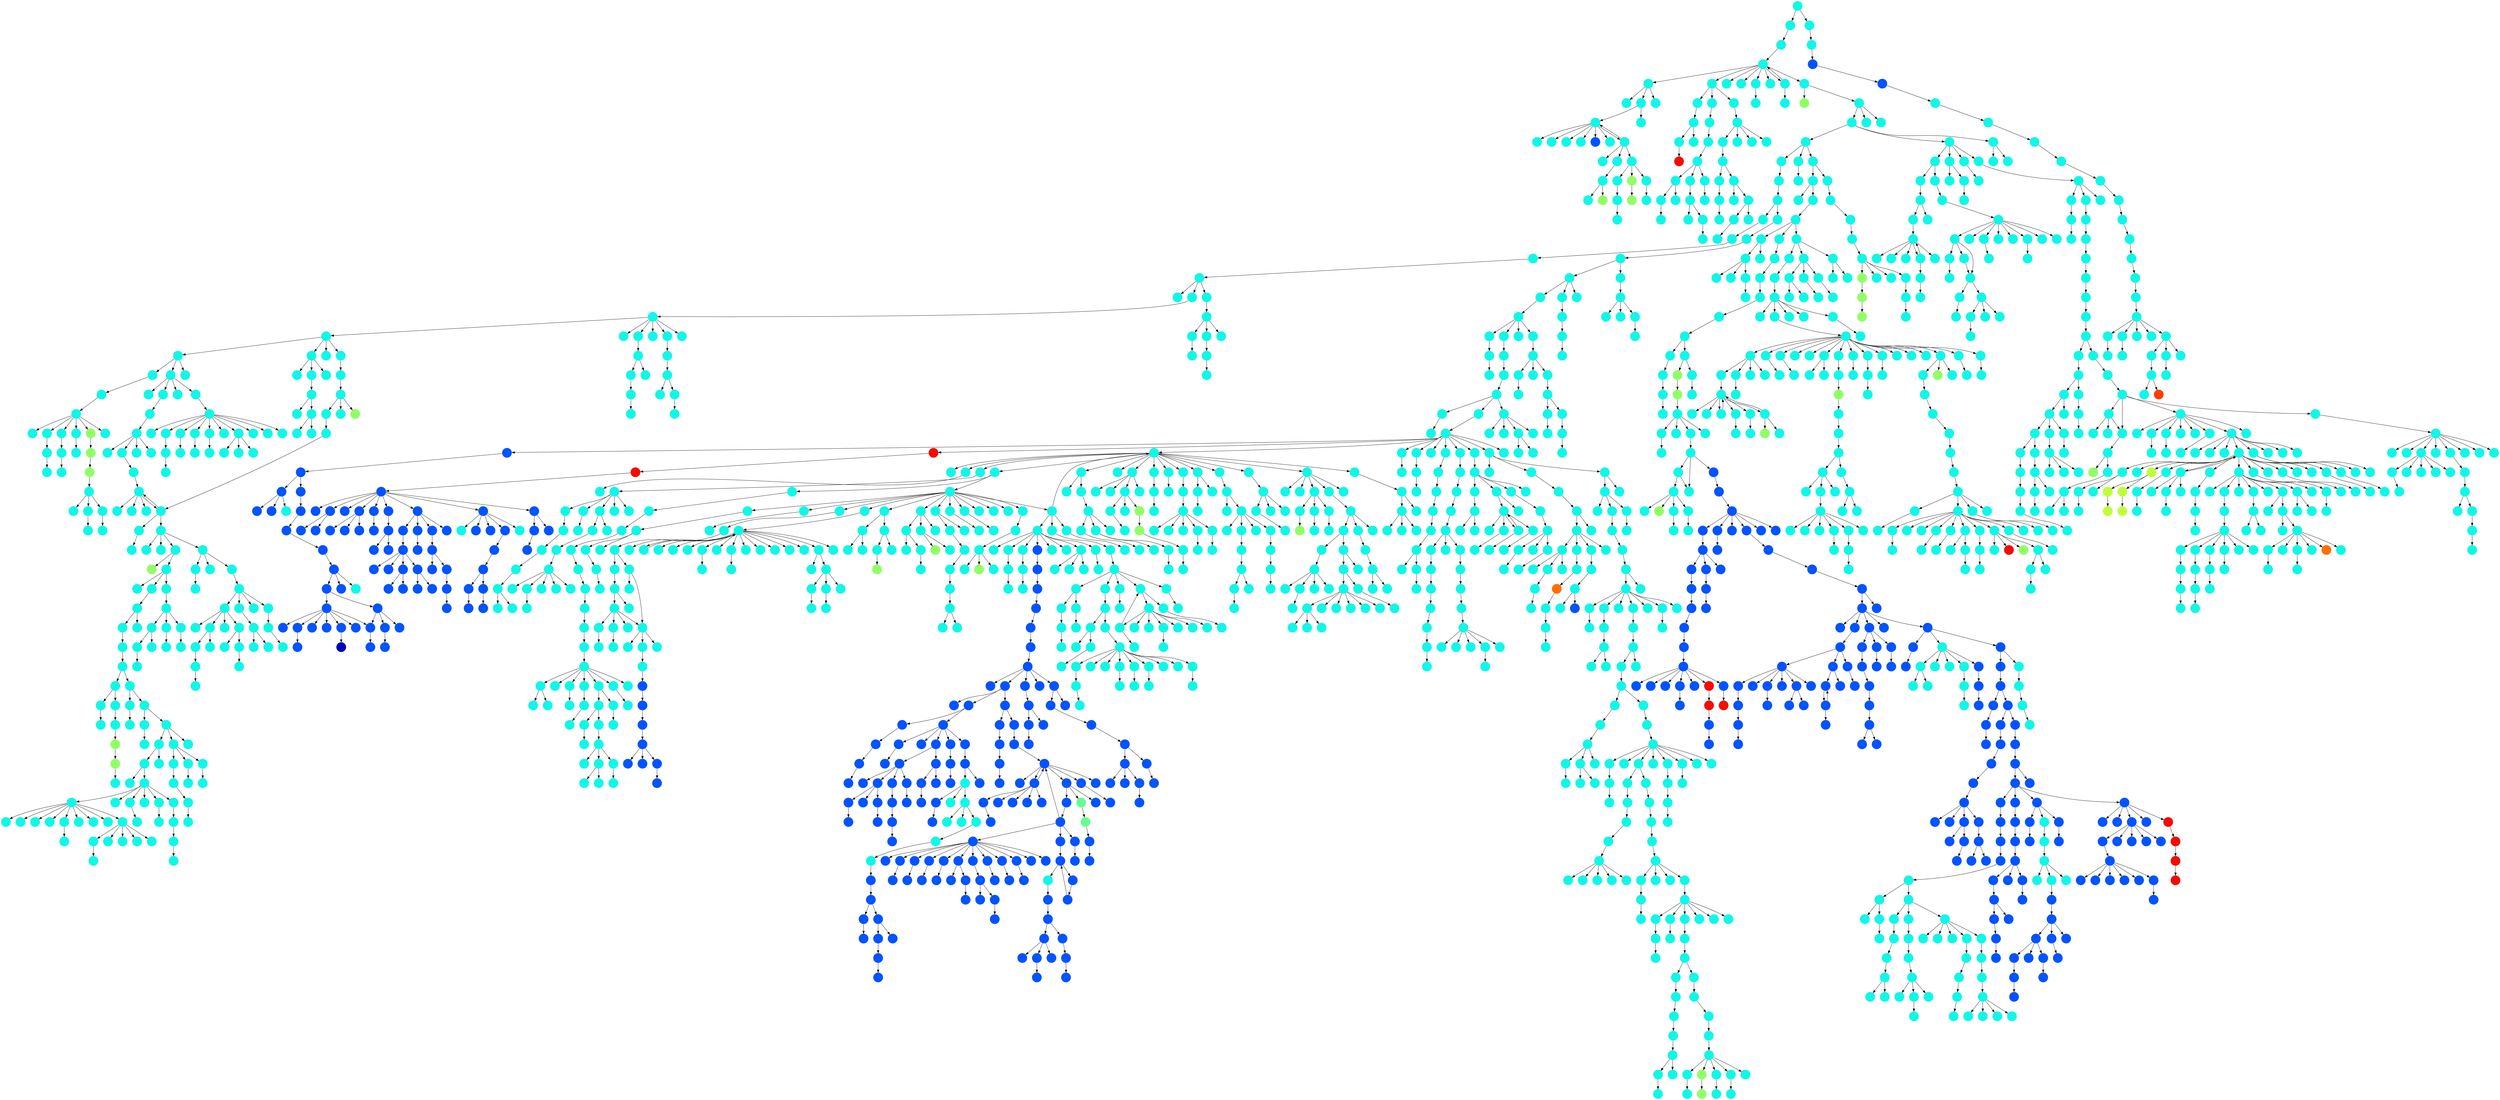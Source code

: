 digraph{
0 [tooltip = "F", penwidth = 0, style = filled, fillcolor = "#0054ff", shape = circle, label = ""]
1 [tooltip = "F", penwidth = 0, style = filled, fillcolor = "#0054ff", shape = circle, label = ""]
2 [tooltip = "F", penwidth = 0, style = filled, fillcolor = "#0054ff", shape = circle, label = ""]
3 [tooltip = "F", penwidth = 0, style = filled, fillcolor = "#0054ff", shape = circle, label = ""]
4 [tooltip = "F", penwidth = 0, style = filled, fillcolor = "#0054ff", shape = circle, label = ""]
5 [tooltip = "F", penwidth = 0, style = filled, fillcolor = "#0054ff", shape = circle, label = ""]
6 [tooltip = "F", penwidth = 0, style = filled, fillcolor = "#0054ff", shape = circle, label = ""]
7 [tooltip = "F", penwidth = 0, style = filled, fillcolor = "#0054ff", shape = circle, label = ""]
8 [tooltip = "F", penwidth = 0, style = filled, fillcolor = "#0054ff", shape = circle, label = ""]
9 [tooltip = "F", penwidth = 0, style = filled, fillcolor = "#0054ff", shape = circle, label = ""]
10 [tooltip = "F", penwidth = 0, style = filled, fillcolor = "#0054ff", shape = circle, label = ""]
11 [tooltip = "F", penwidth = 0, style = filled, fillcolor = "#0054ff", shape = circle, label = ""]
12 [tooltip = "F", penwidth = 0, style = filled, fillcolor = "#0054ff", shape = circle, label = ""]
13 [tooltip = "F", penwidth = 0, style = filled, fillcolor = "#0054ff", shape = circle, label = ""]
14 [tooltip = "F", penwidth = 0, style = filled, fillcolor = "#0054ff", shape = circle, label = ""]
15 [tooltip = "F", penwidth = 0, style = filled, fillcolor = "#0054ff", shape = circle, label = ""]
16 [tooltip = "F", penwidth = 0, style = filled, fillcolor = "#0054ff", shape = circle, label = ""]
17 [tooltip = "F", penwidth = 0, style = filled, fillcolor = "#0054ff", shape = circle, label = ""]
18 [tooltip = "F", penwidth = 0, style = filled, fillcolor = "#0054ff", shape = circle, label = ""]
19 [tooltip = "F", penwidth = 0, style = filled, fillcolor = "#0054ff", shape = circle, label = ""]
20 [tooltip = "F", penwidth = 0, style = filled, fillcolor = "#0054ff", shape = circle, label = ""]
21 [tooltip = "F", penwidth = 0, style = filled, fillcolor = "#0054ff", shape = circle, label = ""]
22 [tooltip = "F", penwidth = 0, style = filled, fillcolor = "#0054ff", shape = circle, label = ""]
23 [tooltip = "F", penwidth = 0, style = filled, fillcolor = "#0054ff", shape = circle, label = ""]
24 [tooltip = "F", penwidth = 0, style = filled, fillcolor = "#0054ff", shape = circle, label = ""]
25 [tooltip = "F", penwidth = 0, style = filled, fillcolor = "#0054ff", shape = circle, label = ""]
26 [tooltip = "F", penwidth = 0, style = filled, fillcolor = "#0054ff", shape = circle, label = ""]
27 [tooltip = "F", penwidth = 0, style = filled, fillcolor = "#0054ff", shape = circle, label = ""]
28 [tooltip = "F", penwidth = 0, style = filled, fillcolor = "#0054ff", shape = circle, label = ""]
29 [tooltip = "F", penwidth = 0, style = filled, fillcolor = "#0054ff", shape = circle, label = ""]
30 [tooltip = "F", penwidth = 0, style = filled, fillcolor = "#0054ff", shape = circle, label = ""]
31 [tooltip = "F", penwidth = 0, style = filled, fillcolor = "#0054ff", shape = circle, label = ""]
32 [tooltip = "F", penwidth = 0, style = filled, fillcolor = "#0054ff", shape = circle, label = ""]
33 [tooltip = "F", penwidth = 0, style = filled, fillcolor = "#0054ff", shape = circle, label = ""]
34 [tooltip = "F", penwidth = 0, style = filled, fillcolor = "#0054ff", shape = circle, label = ""]
35 [tooltip = "F", penwidth = 0, style = filled, fillcolor = "#0054ff", shape = circle, label = ""]
36 [tooltip = "F", penwidth = 0, style = filled, fillcolor = "#0054ff", shape = circle, label = ""]
37 [tooltip = "F", penwidth = 0, style = filled, fillcolor = "#0054ff", shape = circle, label = ""]
38 [tooltip = "F", penwidth = 0, style = filled, fillcolor = "#0054ff", shape = circle, label = ""]
39 [tooltip = "F", penwidth = 0, style = filled, fillcolor = "#0054ff", shape = circle, label = ""]
40 [tooltip = "F", penwidth = 0, style = filled, fillcolor = "#0054ff", shape = circle, label = ""]
41 [tooltip = "F", penwidth = 0, style = filled, fillcolor = "#0054ff", shape = circle, label = ""]
42 [tooltip = "F", penwidth = 0, style = filled, fillcolor = "#0054ff", shape = circle, label = ""]
43 [tooltip = "F", penwidth = 0, style = filled, fillcolor = "#0054ff", shape = circle, label = ""]
44 [tooltip = "F", penwidth = 0, style = filled, fillcolor = "#0054ff", shape = circle, label = ""]
45 [tooltip = "F", penwidth = 0, style = filled, fillcolor = "#0054ff", shape = circle, label = ""]
46 [tooltip = "F", penwidth = 0, style = filled, fillcolor = "#0054ff", shape = circle, label = ""]
47 [tooltip = "F", penwidth = 0, style = filled, fillcolor = "#0054ff", shape = circle, label = ""]
48 [tooltip = "F", penwidth = 0, style = filled, fillcolor = "#0054ff", shape = circle, label = ""]
49 [tooltip = "F", penwidth = 0, style = filled, fillcolor = "#0054ff", shape = circle, label = ""]
50 [tooltip = "F", penwidth = 0, style = filled, fillcolor = "#0054ff", shape = circle, label = ""]
51 [tooltip = "F", penwidth = 0, style = filled, fillcolor = "#0054ff", shape = circle, label = ""]
52 [tooltip = "F", penwidth = 0, style = filled, fillcolor = "#0054ff", shape = circle, label = ""]
53 [tooltip = "F", penwidth = 0, style = filled, fillcolor = "#0054ff", shape = circle, label = ""]
54 [tooltip = "F", penwidth = 0, style = filled, fillcolor = "#0054ff", shape = circle, label = ""]
55 [tooltip = "F", penwidth = 0, style = filled, fillcolor = "#0054ff", shape = circle, label = ""]
56 [tooltip = "F", penwidth = 0, style = filled, fillcolor = "#0054ff", shape = circle, label = ""]
57 [tooltip = "F", penwidth = 0, style = filled, fillcolor = "#0054ff", shape = circle, label = ""]
58 [tooltip = "F", penwidth = 0, style = filled, fillcolor = "#0054ff", shape = circle, label = ""]
59 [tooltip = "F", penwidth = 0, style = filled, fillcolor = "#0054ff", shape = circle, label = ""]
60 [tooltip = "F", penwidth = 0, style = filled, fillcolor = "#0054ff", shape = circle, label = ""]
61 [tooltip = "F", penwidth = 0, style = filled, fillcolor = "#0054ff", shape = circle, label = ""]
62 [tooltip = "F", penwidth = 0, style = filled, fillcolor = "#0054ff", shape = circle, label = ""]
63 [tooltip = "F", penwidth = 0, style = filled, fillcolor = "#0054ff", shape = circle, label = ""]
64 [tooltip = "F", penwidth = 0, style = filled, fillcolor = "#0054ff", shape = circle, label = ""]
65 [tooltip = "F", penwidth = 0, style = filled, fillcolor = "#0054ff", shape = circle, label = ""]
66 [tooltip = "F", penwidth = 0, style = filled, fillcolor = "#0054ff", shape = circle, label = ""]
67 [tooltip = "F", penwidth = 0, style = filled, fillcolor = "#0054ff", shape = circle, label = ""]
68 [tooltip = "F", penwidth = 0, style = filled, fillcolor = "#0054ff", shape = circle, label = ""]
69 [tooltip = "I", penwidth = 0, style = filled, fillcolor = "#0ff8e7", shape = circle, label = ""]
70 [tooltip = "I", penwidth = 0, style = filled, fillcolor = "#0ff8e7", shape = circle, label = ""]
71 [tooltip = "I", penwidth = 0, style = filled, fillcolor = "#0ff8e7", shape = circle, label = ""]
72 [tooltip = "I", penwidth = 0, style = filled, fillcolor = "#0ff8e7", shape = circle, label = ""]
73 [tooltip = "I", penwidth = 0, style = filled, fillcolor = "#0ff8e7", shape = circle, label = ""]
74 [tooltip = "I", penwidth = 0, style = filled, fillcolor = "#0ff8e7", shape = circle, label = ""]
75 [tooltip = "I", penwidth = 0, style = filled, fillcolor = "#0ff8e7", shape = circle, label = ""]
76 [tooltip = "I", penwidth = 0, style = filled, fillcolor = "#0ff8e7", shape = circle, label = ""]
77 [tooltip = "I", penwidth = 0, style = filled, fillcolor = "#0ff8e7", shape = circle, label = ""]
78 [tooltip = "I", penwidth = 0, style = filled, fillcolor = "#0ff8e7", shape = circle, label = ""]
79 [tooltip = "I", penwidth = 0, style = filled, fillcolor = "#0ff8e7", shape = circle, label = ""]
80 [tooltip = "I", penwidth = 0, style = filled, fillcolor = "#0ff8e7", shape = circle, label = ""]
81 [tooltip = "I", penwidth = 0, style = filled, fillcolor = "#0ff8e7", shape = circle, label = ""]
82 [tooltip = "I", penwidth = 0, style = filled, fillcolor = "#0ff8e7", shape = circle, label = ""]
83 [tooltip = "I", penwidth = 0, style = filled, fillcolor = "#0ff8e7", shape = circle, label = ""]
84 [tooltip = "I", penwidth = 0, style = filled, fillcolor = "#0ff8e7", shape = circle, label = ""]
85 [tooltip = "I", penwidth = 0, style = filled, fillcolor = "#0ff8e7", shape = circle, label = ""]
86 [tooltip = "I", penwidth = 0, style = filled, fillcolor = "#0ff8e7", shape = circle, label = ""]
87 [tooltip = "F", penwidth = 0, style = filled, fillcolor = "#0054ff", shape = circle, label = ""]
88 [tooltip = "F", penwidth = 0, style = filled, fillcolor = "#0054ff", shape = circle, label = ""]
89 [tooltip = "F", penwidth = 0, style = filled, fillcolor = "#0054ff", shape = circle, label = ""]
90 [tooltip = "F", penwidth = 0, style = filled, fillcolor = "#0054ff", shape = circle, label = ""]
91 [tooltip = "F", penwidth = 0, style = filled, fillcolor = "#0054ff", shape = circle, label = ""]
92 [tooltip = "F", penwidth = 0, style = filled, fillcolor = "#0054ff", shape = circle, label = ""]
93 [tooltip = "F", penwidth = 0, style = filled, fillcolor = "#0054ff", shape = circle, label = ""]
94 [tooltip = "F", penwidth = 0, style = filled, fillcolor = "#0054ff", shape = circle, label = ""]
95 [tooltip = "F", penwidth = 0, style = filled, fillcolor = "#0054ff", shape = circle, label = ""]
96 [tooltip = "F", penwidth = 0, style = filled, fillcolor = "#0054ff", shape = circle, label = ""]
97 [tooltip = "F", penwidth = 0, style = filled, fillcolor = "#0054ff", shape = circle, label = ""]
98 [tooltip = "F", penwidth = 0, style = filled, fillcolor = "#0054ff", shape = circle, label = ""]
99 [tooltip = "F", penwidth = 0, style = filled, fillcolor = "#0054ff", shape = circle, label = ""]
100 [tooltip = "F", penwidth = 0, style = filled, fillcolor = "#0054ff", shape = circle, label = ""]
101 [tooltip = "F", penwidth = 0, style = filled, fillcolor = "#0054ff", shape = circle, label = ""]
102 [tooltip = "F", penwidth = 0, style = filled, fillcolor = "#0054ff", shape = circle, label = ""]
103 [tooltip = "F", penwidth = 0, style = filled, fillcolor = "#0054ff", shape = circle, label = ""]
104 [tooltip = "F", penwidth = 0, style = filled, fillcolor = "#0054ff", shape = circle, label = ""]
105 [tooltip = "F", penwidth = 0, style = filled, fillcolor = "#0054ff", shape = circle, label = ""]
106 [tooltip = "F", penwidth = 0, style = filled, fillcolor = "#0054ff", shape = circle, label = ""]
107 [tooltip = "F", penwidth = 0, style = filled, fillcolor = "#0054ff", shape = circle, label = ""]
108 [tooltip = "F", penwidth = 0, style = filled, fillcolor = "#0054ff", shape = circle, label = ""]
109 [tooltip = "F", penwidth = 0, style = filled, fillcolor = "#0054ff", shape = circle, label = ""]
110 [tooltip = "F", penwidth = 0, style = filled, fillcolor = "#0054ff", shape = circle, label = ""]
111 [tooltip = "F", penwidth = 0, style = filled, fillcolor = "#0054ff", shape = circle, label = ""]
112 [tooltip = "F", penwidth = 0, style = filled, fillcolor = "#0054ff", shape = circle, label = ""]
113 [tooltip = "F", penwidth = 0, style = filled, fillcolor = "#0054ff", shape = circle, label = ""]
114 [tooltip = "F", penwidth = 0, style = filled, fillcolor = "#0054ff", shape = circle, label = ""]
115 [tooltip = "F", penwidth = 0, style = filled, fillcolor = "#0054ff", shape = circle, label = ""]
116 [tooltip = "F", penwidth = 0, style = filled, fillcolor = "#0054ff", shape = circle, label = ""]
117 [tooltip = "F", penwidth = 0, style = filled, fillcolor = "#0054ff", shape = circle, label = ""]
118 [tooltip = "F", penwidth = 0, style = filled, fillcolor = "#0054ff", shape = circle, label = ""]
119 [tooltip = "F", penwidth = 0, style = filled, fillcolor = "#0054ff", shape = circle, label = ""]
120 [tooltip = "F", penwidth = 0, style = filled, fillcolor = "#0054ff", shape = circle, label = ""]
121 [tooltip = "F", penwidth = 0, style = filled, fillcolor = "#0054ff", shape = circle, label = ""]
122 [tooltip = "F", penwidth = 0, style = filled, fillcolor = "#0054ff", shape = circle, label = ""]
123 [tooltip = "F", penwidth = 0, style = filled, fillcolor = "#0054ff", shape = circle, label = ""]
124 [tooltip = "F", penwidth = 0, style = filled, fillcolor = "#0054ff", shape = circle, label = ""]
125 [tooltip = "F", penwidth = 0, style = filled, fillcolor = "#0054ff", shape = circle, label = ""]
126 [tooltip = "F", penwidth = 0, style = filled, fillcolor = "#0054ff", shape = circle, label = ""]
127 [tooltip = "L", penwidth = 0, style = filled, fillcolor = "#66ff90", shape = circle, label = ""]
128 [tooltip = "L", penwidth = 0, style = filled, fillcolor = "#66ff90", shape = circle, label = ""]
129 [tooltip = "F", penwidth = 0, style = filled, fillcolor = "#0054ff", shape = circle, label = ""]
130 [tooltip = "F", penwidth = 0, style = filled, fillcolor = "#0054ff", shape = circle, label = ""]
131 [tooltip = "F", penwidth = 0, style = filled, fillcolor = "#0054ff", shape = circle, label = ""]
132 [tooltip = "F", penwidth = 0, style = filled, fillcolor = "#0054ff", shape = circle, label = ""]
133 [tooltip = "I", penwidth = 0, style = filled, fillcolor = "#0ff8e7", shape = circle, label = ""]
134 [tooltip = "I", penwidth = 0, style = filled, fillcolor = "#0ff8e7", shape = circle, label = ""]
135 [tooltip = "F", penwidth = 0, style = filled, fillcolor = "#0054ff", shape = circle, label = ""]
136 [tooltip = "F", penwidth = 0, style = filled, fillcolor = "#0054ff", shape = circle, label = ""]
137 [tooltip = "F", penwidth = 0, style = filled, fillcolor = "#0054ff", shape = circle, label = ""]
138 [tooltip = "F", penwidth = 0, style = filled, fillcolor = "#0054ff", shape = circle, label = ""]
139 [tooltip = "F", penwidth = 0, style = filled, fillcolor = "#0054ff", shape = circle, label = ""]
140 [tooltip = "F", penwidth = 0, style = filled, fillcolor = "#0054ff", shape = circle, label = ""]
141 [tooltip = "F", penwidth = 0, style = filled, fillcolor = "#0054ff", shape = circle, label = ""]
142 [tooltip = "F", penwidth = 0, style = filled, fillcolor = "#0054ff", shape = circle, label = ""]
143 [tooltip = "F", penwidth = 0, style = filled, fillcolor = "#0054ff", shape = circle, label = ""]
144 [tooltip = "F", penwidth = 0, style = filled, fillcolor = "#0054ff", shape = circle, label = ""]
145 [tooltip = "F", penwidth = 0, style = filled, fillcolor = "#0054ff", shape = circle, label = ""]
146 [tooltip = "F", penwidth = 0, style = filled, fillcolor = "#0054ff", shape = circle, label = ""]
147 [tooltip = "F", penwidth = 0, style = filled, fillcolor = "#0054ff", shape = circle, label = ""]
148 [tooltip = "F", penwidth = 0, style = filled, fillcolor = "#0054ff", shape = circle, label = ""]
149 [tooltip = "F", penwidth = 0, style = filled, fillcolor = "#0054ff", shape = circle, label = ""]
150 [tooltip = "F", penwidth = 0, style = filled, fillcolor = "#0054ff", shape = circle, label = ""]
151 [tooltip = "F", penwidth = 0, style = filled, fillcolor = "#0054ff", shape = circle, label = ""]
152 [tooltip = "F", penwidth = 0, style = filled, fillcolor = "#0054ff", shape = circle, label = ""]
153 [tooltip = "F", penwidth = 0, style = filled, fillcolor = "#0054ff", shape = circle, label = ""]
154 [tooltip = "F", penwidth = 0, style = filled, fillcolor = "#0054ff", shape = circle, label = ""]
155 [tooltip = "F", penwidth = 0, style = filled, fillcolor = "#0054ff", shape = circle, label = ""]
156 [tooltip = "F", penwidth = 0, style = filled, fillcolor = "#0054ff", shape = circle, label = ""]
157 [tooltip = "F", penwidth = 0, style = filled, fillcolor = "#0054ff", shape = circle, label = ""]
158 [tooltip = "F", penwidth = 0, style = filled, fillcolor = "#0054ff", shape = circle, label = ""]
159 [tooltip = "F", penwidth = 0, style = filled, fillcolor = "#0054ff", shape = circle, label = ""]
160 [tooltip = "F", penwidth = 0, style = filled, fillcolor = "#0054ff", shape = circle, label = ""]
161 [tooltip = "F", penwidth = 0, style = filled, fillcolor = "#0054ff", shape = circle, label = ""]
162 [tooltip = "F", penwidth = 0, style = filled, fillcolor = "#0054ff", shape = circle, label = ""]
163 [tooltip = "F", penwidth = 0, style = filled, fillcolor = "#0054ff", shape = circle, label = ""]
164 [tooltip = "F", penwidth = 0, style = filled, fillcolor = "#0054ff", shape = circle, label = ""]
165 [tooltip = "F", penwidth = 0, style = filled, fillcolor = "#0054ff", shape = circle, label = ""]
166 [tooltip = "F", penwidth = 0, style = filled, fillcolor = "#0054ff", shape = circle, label = ""]
167 [tooltip = "F", penwidth = 0, style = filled, fillcolor = "#0054ff", shape = circle, label = ""]
168 [tooltip = "F", penwidth = 0, style = filled, fillcolor = "#0054ff", shape = circle, label = ""]
169 [tooltip = "F", penwidth = 0, style = filled, fillcolor = "#0054ff", shape = circle, label = ""]
170 [tooltip = "F", penwidth = 0, style = filled, fillcolor = "#0054ff", shape = circle, label = ""]
171 [tooltip = "F", penwidth = 0, style = filled, fillcolor = "#0054ff", shape = circle, label = ""]
172 [tooltip = "F", penwidth = 0, style = filled, fillcolor = "#0054ff", shape = circle, label = ""]
173 [tooltip = "I", penwidth = 0, style = filled, fillcolor = "#0ff8e7", shape = circle, label = ""]
174 [tooltip = "I", penwidth = 0, style = filled, fillcolor = "#0ff8e7", shape = circle, label = ""]
175 [tooltip = "I", penwidth = 0, style = filled, fillcolor = "#0ff8e7", shape = circle, label = ""]
176 [tooltip = "I", penwidth = 0, style = filled, fillcolor = "#0ff8e7", shape = circle, label = ""]
177 [tooltip = "I", penwidth = 0, style = filled, fillcolor = "#0ff8e7", shape = circle, label = ""]
178 [tooltip = "I", penwidth = 0, style = filled, fillcolor = "#0ff8e7", shape = circle, label = ""]
179 [tooltip = "I", penwidth = 0, style = filled, fillcolor = "#0ff8e7", shape = circle, label = ""]
180 [tooltip = "I", penwidth = 0, style = filled, fillcolor = "#0ff8e7", shape = circle, label = ""]
181 [tooltip = "I", penwidth = 0, style = filled, fillcolor = "#0ff8e7", shape = circle, label = ""]
182 [tooltip = "I", penwidth = 0, style = filled, fillcolor = "#0ff8e7", shape = circle, label = ""]
183 [tooltip = "I", penwidth = 0, style = filled, fillcolor = "#0ff8e7", shape = circle, label = ""]
184 [tooltip = "I", penwidth = 0, style = filled, fillcolor = "#0ff8e7", shape = circle, label = ""]
185 [tooltip = "I", penwidth = 0, style = filled, fillcolor = "#0ff8e7", shape = circle, label = ""]
186 [tooltip = "I", penwidth = 0, style = filled, fillcolor = "#0ff8e7", shape = circle, label = ""]
187 [tooltip = "I", penwidth = 0, style = filled, fillcolor = "#0ff8e7", shape = circle, label = ""]
188 [tooltip = "I", penwidth = 0, style = filled, fillcolor = "#0ff8e7", shape = circle, label = ""]
189 [tooltip = "I", penwidth = 0, style = filled, fillcolor = "#0ff8e7", shape = circle, label = ""]
190 [tooltip = "I", penwidth = 0, style = filled, fillcolor = "#0ff8e7", shape = circle, label = ""]
191 [tooltip = "I", penwidth = 0, style = filled, fillcolor = "#0ff8e7", shape = circle, label = ""]
192 [tooltip = "I", penwidth = 0, style = filled, fillcolor = "#0ff8e7", shape = circle, label = ""]
193 [tooltip = "I", penwidth = 0, style = filled, fillcolor = "#0ff8e7", shape = circle, label = ""]
194 [tooltip = "I", penwidth = 0, style = filled, fillcolor = "#0ff8e7", shape = circle, label = ""]
195 [tooltip = "F", penwidth = 0, style = filled, fillcolor = "#0054ff", shape = circle, label = ""]
196 [tooltip = "F", penwidth = 0, style = filled, fillcolor = "#0054ff", shape = circle, label = ""]
197 [tooltip = "F", penwidth = 0, style = filled, fillcolor = "#0054ff", shape = circle, label = ""]
198 [tooltip = "F", penwidth = 0, style = filled, fillcolor = "#0054ff", shape = circle, label = ""]
199 [tooltip = "F", penwidth = 0, style = filled, fillcolor = "#0054ff", shape = circle, label = ""]
200 [tooltip = "F", penwidth = 0, style = filled, fillcolor = "#0054ff", shape = circle, label = ""]
201 [tooltip = "F", penwidth = 0, style = filled, fillcolor = "#0054ff", shape = circle, label = ""]
202 [tooltip = "F", penwidth = 0, style = filled, fillcolor = "#0054ff", shape = circle, label = ""]
203 [tooltip = "F", penwidth = 0, style = filled, fillcolor = "#0054ff", shape = circle, label = ""]
204 [tooltip = "F", penwidth = 0, style = filled, fillcolor = "#0054ff", shape = circle, label = ""]
205 [tooltip = "F", penwidth = 0, style = filled, fillcolor = "#0054ff", shape = circle, label = ""]
206 [tooltip = "F", penwidth = 0, style = filled, fillcolor = "#0054ff", shape = circle, label = ""]
207 [tooltip = "F", penwidth = 0, style = filled, fillcolor = "#0054ff", shape = circle, label = ""]
208 [tooltip = "I", penwidth = 0, style = filled, fillcolor = "#0ff8e7", shape = circle, label = ""]
209 [tooltip = "I", penwidth = 0, style = filled, fillcolor = "#0ff8e7", shape = circle, label = ""]
210 [tooltip = "F", penwidth = 0, style = filled, fillcolor = "#0054ff", shape = circle, label = ""]
211 [tooltip = "F", penwidth = 0, style = filled, fillcolor = "#0054ff", shape = circle, label = ""]
212 [tooltip = "F", penwidth = 0, style = filled, fillcolor = "#0054ff", shape = circle, label = ""]
213 [tooltip = "F", penwidth = 0, style = filled, fillcolor = "#0054ff", shape = circle, label = ""]
214 [tooltip = "F", penwidth = 0, style = filled, fillcolor = "#0054ff", shape = circle, label = ""]
215 [tooltip = "F", penwidth = 0, style = filled, fillcolor = "#0054ff", shape = circle, label = ""]
216 [tooltip = "F", penwidth = 0, style = filled, fillcolor = "#0054ff", shape = circle, label = ""]
217 [tooltip = "F", penwidth = 0, style = filled, fillcolor = "#0054ff", shape = circle, label = ""]
218 [tooltip = "F", penwidth = 0, style = filled, fillcolor = "#0054ff", shape = circle, label = ""]
219 [tooltip = "F", penwidth = 0, style = filled, fillcolor = "#0054ff", shape = circle, label = ""]
220 [tooltip = "I", penwidth = 0, style = filled, fillcolor = "#0ff8e7", shape = circle, label = ""]
221 [tooltip = "I", penwidth = 0, style = filled, fillcolor = "#0ff8e7", shape = circle, label = ""]
222 [tooltip = "I", penwidth = 0, style = filled, fillcolor = "#0ff8e7", shape = circle, label = ""]
223 [tooltip = "I", penwidth = 0, style = filled, fillcolor = "#0ff8e7", shape = circle, label = ""]
224 [tooltip = "I", penwidth = 0, style = filled, fillcolor = "#0ff8e7", shape = circle, label = ""]
225 [tooltip = "I", penwidth = 0, style = filled, fillcolor = "#0ff8e7", shape = circle, label = ""]
226 [tooltip = "I", penwidth = 0, style = filled, fillcolor = "#0ff8e7", shape = circle, label = ""]
227 [tooltip = "I", penwidth = 0, style = filled, fillcolor = "#0ff8e7", shape = circle, label = ""]
228 [tooltip = "I", penwidth = 0, style = filled, fillcolor = "#0ff8e7", shape = circle, label = ""]
229 [tooltip = "I", penwidth = 0, style = filled, fillcolor = "#0ff8e7", shape = circle, label = ""]
230 [tooltip = "I", penwidth = 0, style = filled, fillcolor = "#0ff8e7", shape = circle, label = ""]
231 [tooltip = "I", penwidth = 0, style = filled, fillcolor = "#0ff8e7", shape = circle, label = ""]
232 [tooltip = "I", penwidth = 0, style = filled, fillcolor = "#0ff8e7", shape = circle, label = ""]
233 [tooltip = "I", penwidth = 0, style = filled, fillcolor = "#0ff8e7", shape = circle, label = ""]
234 [tooltip = "I", penwidth = 0, style = filled, fillcolor = "#0ff8e7", shape = circle, label = ""]
235 [tooltip = "I", penwidth = 0, style = filled, fillcolor = "#0ff8e7", shape = circle, label = ""]
236 [tooltip = "I", penwidth = 0, style = filled, fillcolor = "#0ff8e7", shape = circle, label = ""]
237 [tooltip = "I", penwidth = 0, style = filled, fillcolor = "#0ff8e7", shape = circle, label = ""]
238 [tooltip = "I", penwidth = 0, style = filled, fillcolor = "#0ff8e7", shape = circle, label = ""]
239 [tooltip = "I", penwidth = 0, style = filled, fillcolor = "#0ff8e7", shape = circle, label = ""]
240 [tooltip = "I", penwidth = 0, style = filled, fillcolor = "#0ff8e7", shape = circle, label = ""]
241 [tooltip = "I", penwidth = 0, style = filled, fillcolor = "#0ff8e7", shape = circle, label = ""]
242 [tooltip = "I", penwidth = 0, style = filled, fillcolor = "#0ff8e7", shape = circle, label = ""]
243 [tooltip = "I", penwidth = 0, style = filled, fillcolor = "#0ff8e7", shape = circle, label = ""]
244 [tooltip = "I", penwidth = 0, style = filled, fillcolor = "#0ff8e7", shape = circle, label = ""]
245 [tooltip = "I", penwidth = 0, style = filled, fillcolor = "#0ff8e7", shape = circle, label = ""]
246 [tooltip = "I", penwidth = 0, style = filled, fillcolor = "#0ff8e7", shape = circle, label = ""]
247 [tooltip = "I", penwidth = 0, style = filled, fillcolor = "#0ff8e7", shape = circle, label = ""]
248 [tooltip = "I", penwidth = 0, style = filled, fillcolor = "#0ff8e7", shape = circle, label = ""]
249 [tooltip = "I", penwidth = 0, style = filled, fillcolor = "#0ff8e7", shape = circle, label = ""]
250 [tooltip = "I", penwidth = 0, style = filled, fillcolor = "#0ff8e7", shape = circle, label = ""]
251 [tooltip = "I", penwidth = 0, style = filled, fillcolor = "#0ff8e7", shape = circle, label = ""]
252 [tooltip = "I", penwidth = 0, style = filled, fillcolor = "#0ff8e7", shape = circle, label = ""]
253 [tooltip = "I", penwidth = 0, style = filled, fillcolor = "#0ff8e7", shape = circle, label = ""]
254 [tooltip = "I", penwidth = 0, style = filled, fillcolor = "#0ff8e7", shape = circle, label = ""]
255 [tooltip = "I", penwidth = 0, style = filled, fillcolor = "#0ff8e7", shape = circle, label = ""]
256 [tooltip = "I", penwidth = 0, style = filled, fillcolor = "#0ff8e7", shape = circle, label = ""]
257 [tooltip = "I", penwidth = 0, style = filled, fillcolor = "#0ff8e7", shape = circle, label = ""]
258 [tooltip = "I", penwidth = 0, style = filled, fillcolor = "#0ff8e7", shape = circle, label = ""]
259 [tooltip = "I", penwidth = 0, style = filled, fillcolor = "#0ff8e7", shape = circle, label = ""]
260 [tooltip = "I", penwidth = 0, style = filled, fillcolor = "#0ff8e7", shape = circle, label = ""]
261 [tooltip = "I", penwidth = 0, style = filled, fillcolor = "#0ff8e7", shape = circle, label = ""]
262 [tooltip = "I", penwidth = 0, style = filled, fillcolor = "#0ff8e7", shape = circle, label = ""]
263 [tooltip = "I", penwidth = 0, style = filled, fillcolor = "#0ff8e7", shape = circle, label = ""]
264 [tooltip = "I", penwidth = 0, style = filled, fillcolor = "#0ff8e7", shape = circle, label = ""]
265 [tooltip = "F", penwidth = 0, style = filled, fillcolor = "#0054ff", shape = circle, label = ""]
266 [tooltip = "F", penwidth = 0, style = filled, fillcolor = "#0054ff", shape = circle, label = ""]
267 [tooltip = "F", penwidth = 0, style = filled, fillcolor = "#0054ff", shape = circle, label = ""]
268 [tooltip = "F", penwidth = 0, style = filled, fillcolor = "#0054ff", shape = circle, label = ""]
269 [tooltip = "F", penwidth = 0, style = filled, fillcolor = "#0054ff", shape = circle, label = ""]
270 [tooltip = "F", penwidth = 0, style = filled, fillcolor = "#0054ff", shape = circle, label = ""]
271 [tooltip = "F", penwidth = 0, style = filled, fillcolor = "#0054ff", shape = circle, label = ""]
272 [tooltip = "F", penwidth = 0, style = filled, fillcolor = "#0054ff", shape = circle, label = ""]
273 [tooltip = "F", penwidth = 0, style = filled, fillcolor = "#0054ff", shape = circle, label = ""]
274 [tooltip = "I", penwidth = 0, style = filled, fillcolor = "#0ff8e7", shape = circle, label = ""]
275 [tooltip = "I", penwidth = 0, style = filled, fillcolor = "#0ff8e7", shape = circle, label = ""]
276 [tooltip = "I", penwidth = 0, style = filled, fillcolor = "#0ff8e7", shape = circle, label = ""]
277 [tooltip = "I", penwidth = 0, style = filled, fillcolor = "#0ff8e7", shape = circle, label = ""]
278 [tooltip = "I", penwidth = 0, style = filled, fillcolor = "#0ff8e7", shape = circle, label = ""]
279 [tooltip = "I", penwidth = 0, style = filled, fillcolor = "#0ff8e7", shape = circle, label = ""]
280 [tooltip = "I", penwidth = 0, style = filled, fillcolor = "#0ff8e7", shape = circle, label = ""]
281 [tooltip = "I", penwidth = 0, style = filled, fillcolor = "#0ff8e7", shape = circle, label = ""]
282 [tooltip = "I", penwidth = 0, style = filled, fillcolor = "#0ff8e7", shape = circle, label = ""]
283 [tooltip = "I", penwidth = 0, style = filled, fillcolor = "#0ff8e7", shape = circle, label = ""]
284 [tooltip = "I", penwidth = 0, style = filled, fillcolor = "#0ff8e7", shape = circle, label = ""]
285 [tooltip = "I", penwidth = 0, style = filled, fillcolor = "#0ff8e7", shape = circle, label = ""]
286 [tooltip = "I", penwidth = 0, style = filled, fillcolor = "#0ff8e7", shape = circle, label = ""]
287 [tooltip = "I", penwidth = 0, style = filled, fillcolor = "#0ff8e7", shape = circle, label = ""]
288 [tooltip = "F", penwidth = 0, style = filled, fillcolor = "#0054ff", shape = circle, label = ""]
289 [tooltip = "I", penwidth = 0, style = filled, fillcolor = "#0ff8e7", shape = circle, label = ""]
290 [tooltip = "I", penwidth = 0, style = filled, fillcolor = "#0ff8e7", shape = circle, label = ""]
291 [tooltip = "I", penwidth = 0, style = filled, fillcolor = "#0ff8e7", shape = circle, label = ""]
292 [tooltip = "F", penwidth = 0, style = filled, fillcolor = "#0054ff", shape = circle, label = ""]
293 [tooltip = "F", penwidth = 0, style = filled, fillcolor = "#0054ff", shape = circle, label = ""]
294 [tooltip = "F", penwidth = 0, style = filled, fillcolor = "#0054ff", shape = circle, label = ""]
295 [tooltip = "F", penwidth = 0, style = filled, fillcolor = "#0054ff", shape = circle, label = ""]
296 [tooltip = "F", penwidth = 0, style = filled, fillcolor = "#0054ff", shape = circle, label = ""]
297 [tooltip = "I", penwidth = 0, style = filled, fillcolor = "#0ff8e7", shape = circle, label = ""]
298 [tooltip = "I", penwidth = 0, style = filled, fillcolor = "#0ff8e7", shape = circle, label = ""]
299 [tooltip = "I", penwidth = 0, style = filled, fillcolor = "#0ff8e7", shape = circle, label = ""]
300 [tooltip = "V", penwidth = 0, style = filled, fillcolor = "#f60b00", shape = circle, label = ""]
301 [tooltip = "I", penwidth = 0, style = filled, fillcolor = "#0ff8e7", shape = circle, label = ""]
302 [tooltip = "I", penwidth = 0, style = filled, fillcolor = "#0ff8e7", shape = circle, label = ""]
303 [tooltip = "I", penwidth = 0, style = filled, fillcolor = "#0ff8e7", shape = circle, label = ""]
304 [tooltip = "I", penwidth = 0, style = filled, fillcolor = "#0ff8e7", shape = circle, label = ""]
305 [tooltip = "I", penwidth = 0, style = filled, fillcolor = "#0ff8e7", shape = circle, label = ""]
306 [tooltip = "I", penwidth = 0, style = filled, fillcolor = "#0ff8e7", shape = circle, label = ""]
307 [tooltip = "I", penwidth = 0, style = filled, fillcolor = "#0ff8e7", shape = circle, label = ""]
308 [tooltip = "I", penwidth = 0, style = filled, fillcolor = "#0ff8e7", shape = circle, label = ""]
309 [tooltip = "F", penwidth = 0, style = filled, fillcolor = "#0054ff", shape = circle, label = ""]
310 [tooltip = "F", penwidth = 0, style = filled, fillcolor = "#0054ff", shape = circle, label = ""]
311 [tooltip = "F", penwidth = 0, style = filled, fillcolor = "#0054ff", shape = circle, label = ""]
312 [tooltip = "I", penwidth = 0, style = filled, fillcolor = "#0ff8e7", shape = circle, label = ""]
313 [tooltip = "F", penwidth = 0, style = filled, fillcolor = "#0054ff", shape = circle, label = ""]
314 [tooltip = "F", penwidth = 0, style = filled, fillcolor = "#0054ff", shape = circle, label = ""]
315 [tooltip = "F", penwidth = 0, style = filled, fillcolor = "#0054ff", shape = circle, label = ""]
316 [tooltip = "F", penwidth = 0, style = filled, fillcolor = "#0054ff", shape = circle, label = ""]
317 [tooltip = "F", penwidth = 0, style = filled, fillcolor = "#0054ff", shape = circle, label = ""]
318 [tooltip = "F", penwidth = 0, style = filled, fillcolor = "#0054ff", shape = circle, label = ""]
319 [tooltip = "F", penwidth = 0, style = filled, fillcolor = "#0054ff", shape = circle, label = ""]
320 [tooltip = "F", penwidth = 0, style = filled, fillcolor = "#0054ff", shape = circle, label = ""]
321 [tooltip = "F", penwidth = 0, style = filled, fillcolor = "#0054ff", shape = circle, label = ""]
322 [tooltip = "F", penwidth = 0, style = filled, fillcolor = "#0054ff", shape = circle, label = ""]
323 [tooltip = "F", penwidth = 0, style = filled, fillcolor = "#0054ff", shape = circle, label = ""]
324 [tooltip = "F", penwidth = 0, style = filled, fillcolor = "#0054ff", shape = circle, label = ""]
325 [tooltip = "F", penwidth = 0, style = filled, fillcolor = "#0054ff", shape = circle, label = ""]
326 [tooltip = "F", penwidth = 0, style = filled, fillcolor = "#0054ff", shape = circle, label = ""]
327 [tooltip = "F", penwidth = 0, style = filled, fillcolor = "#0054ff", shape = circle, label = ""]
328 [tooltip = "F", penwidth = 0, style = filled, fillcolor = "#0054ff", shape = circle, label = ""]
329 [tooltip = "F", penwidth = 0, style = filled, fillcolor = "#0054ff", shape = circle, label = ""]
330 [tooltip = "F", penwidth = 0, style = filled, fillcolor = "#0054ff", shape = circle, label = ""]
331 [tooltip = "F", penwidth = 0, style = filled, fillcolor = "#0054ff", shape = circle, label = ""]
332 [tooltip = "I", penwidth = 0, style = filled, fillcolor = "#0ff8e7", shape = circle, label = ""]
333 [tooltip = "I", penwidth = 0, style = filled, fillcolor = "#0ff8e7", shape = circle, label = ""]
334 [tooltip = "I", penwidth = 0, style = filled, fillcolor = "#0ff8e7", shape = circle, label = ""]
335 [tooltip = "I", penwidth = 0, style = filled, fillcolor = "#0ff8e7", shape = circle, label = ""]
336 [tooltip = "I", penwidth = 0, style = filled, fillcolor = "#0ff8e7", shape = circle, label = ""]
337 [tooltip = "I", penwidth = 0, style = filled, fillcolor = "#0ff8e7", shape = circle, label = ""]
338 [tooltip = "I", penwidth = 0, style = filled, fillcolor = "#0ff8e7", shape = circle, label = ""]
339 [tooltip = "F", penwidth = 0, style = filled, fillcolor = "#0054ff", shape = circle, label = ""]
340 [tooltip = "F", penwidth = 0, style = filled, fillcolor = "#0054ff", shape = circle, label = ""]
341 [tooltip = "F", penwidth = 0, style = filled, fillcolor = "#0054ff", shape = circle, label = ""]
342 [tooltip = "I", penwidth = 0, style = filled, fillcolor = "#0ff8e7", shape = circle, label = ""]
343 [tooltip = "I", penwidth = 0, style = filled, fillcolor = "#0ff8e7", shape = circle, label = ""]
344 [tooltip = "I", penwidth = 0, style = filled, fillcolor = "#0ff8e7", shape = circle, label = ""]
345 [tooltip = "I", penwidth = 0, style = filled, fillcolor = "#0ff8e7", shape = circle, label = ""]
346 [tooltip = "I", penwidth = 0, style = filled, fillcolor = "#0ff8e7", shape = circle, label = ""]
347 [tooltip = "I", penwidth = 0, style = filled, fillcolor = "#0ff8e7", shape = circle, label = ""]
348 [tooltip = "I", penwidth = 0, style = filled, fillcolor = "#0ff8e7", shape = circle, label = ""]
349 [tooltip = "I", penwidth = 0, style = filled, fillcolor = "#0ff8e7", shape = circle, label = ""]
350 [tooltip = "F", penwidth = 0, style = filled, fillcolor = "#0054ff", shape = circle, label = ""]
351 [tooltip = "F", penwidth = 0, style = filled, fillcolor = "#0054ff", shape = circle, label = ""]
352 [tooltip = "F", penwidth = 0, style = filled, fillcolor = "#0054ff", shape = circle, label = ""]
353 [tooltip = "I", penwidth = 0, style = filled, fillcolor = "#0ff8e7", shape = circle, label = ""]
354 [tooltip = "I", penwidth = 0, style = filled, fillcolor = "#0ff8e7", shape = circle, label = ""]
355 [tooltip = "F", penwidth = 0, style = filled, fillcolor = "#0054ff", shape = circle, label = ""]
356 [tooltip = "I", penwidth = 0, style = filled, fillcolor = "#0ff8e7", shape = circle, label = ""]
357 [tooltip = "I", penwidth = 0, style = filled, fillcolor = "#0ff8e7", shape = circle, label = ""]
358 [tooltip = "F", penwidth = 0, style = filled, fillcolor = "#0054ff", shape = circle, label = ""]
359 [tooltip = "I", penwidth = 0, style = filled, fillcolor = "#0ff8e7", shape = circle, label = ""]
360 [tooltip = "I", penwidth = 0, style = filled, fillcolor = "#0ff8e7", shape = circle, label = ""]
361 [tooltip = "I", penwidth = 0, style = filled, fillcolor = "#0ff8e7", shape = circle, label = ""]
362 [tooltip = "I", penwidth = 0, style = filled, fillcolor = "#0ff8e7", shape = circle, label = ""]
363 [tooltip = "I", penwidth = 0, style = filled, fillcolor = "#0ff8e7", shape = circle, label = ""]
364 [tooltip = "I", penwidth = 0, style = filled, fillcolor = "#0ff8e7", shape = circle, label = ""]
365 [tooltip = "I", penwidth = 0, style = filled, fillcolor = "#0ff8e7", shape = circle, label = ""]
366 [tooltip = "I", penwidth = 0, style = filled, fillcolor = "#0ff8e7", shape = circle, label = ""]
367 [tooltip = "I", penwidth = 0, style = filled, fillcolor = "#0ff8e7", shape = circle, label = ""]
368 [tooltip = "I", penwidth = 0, style = filled, fillcolor = "#0ff8e7", shape = circle, label = ""]
369 [tooltip = "I", penwidth = 0, style = filled, fillcolor = "#0ff8e7", shape = circle, label = ""]
370 [tooltip = "F", penwidth = 0, style = filled, fillcolor = "#0054ff", shape = circle, label = ""]
371 [tooltip = "F", penwidth = 0, style = filled, fillcolor = "#0054ff", shape = circle, label = ""]
372 [tooltip = "F", penwidth = 0, style = filled, fillcolor = "#0054ff", shape = circle, label = ""]
373 [tooltip = "F", penwidth = 0, style = filled, fillcolor = "#0054ff", shape = circle, label = ""]
374 [tooltip = "F", penwidth = 0, style = filled, fillcolor = "#0054ff", shape = circle, label = ""]
375 [tooltip = "F", penwidth = 0, style = filled, fillcolor = "#0054ff", shape = circle, label = ""]
376 [tooltip = "I", penwidth = 0, style = filled, fillcolor = "#0ff8e7", shape = circle, label = ""]
377 [tooltip = "I", penwidth = 0, style = filled, fillcolor = "#0ff8e7", shape = circle, label = ""]
378 [tooltip = "I", penwidth = 0, style = filled, fillcolor = "#0ff8e7", shape = circle, label = ""]
379 [tooltip = "I", penwidth = 0, style = filled, fillcolor = "#0ff8e7", shape = circle, label = ""]
380 [tooltip = "I", penwidth = 0, style = filled, fillcolor = "#0ff8e7", shape = circle, label = ""]
381 [tooltip = "I", penwidth = 0, style = filled, fillcolor = "#0ff8e7", shape = circle, label = ""]
382 [tooltip = "I", penwidth = 0, style = filled, fillcolor = "#0ff8e7", shape = circle, label = ""]
383 [tooltip = "F", penwidth = 0, style = filled, fillcolor = "#0054ff", shape = circle, label = ""]
384 [tooltip = "F", penwidth = 0, style = filled, fillcolor = "#0054ff", shape = circle, label = ""]
385 [tooltip = "F", penwidth = 0, style = filled, fillcolor = "#0054ff", shape = circle, label = ""]
386 [tooltip = "M", penwidth = 0, style = filled, fillcolor = "#90ff66", shape = circle, label = ""]
387 [tooltip = "M", penwidth = 0, style = filled, fillcolor = "#90ff66", shape = circle, label = ""]
388 [tooltip = "I", penwidth = 0, style = filled, fillcolor = "#0ff8e7", shape = circle, label = ""]
389 [tooltip = "F", penwidth = 0, style = filled, fillcolor = "#0054ff", shape = circle, label = ""]
390 [tooltip = "F", penwidth = 0, style = filled, fillcolor = "#0054ff", shape = circle, label = ""]
391 [tooltip = "F", penwidth = 0, style = filled, fillcolor = "#0054ff", shape = circle, label = ""]
392 [tooltip = "F", penwidth = 0, style = filled, fillcolor = "#0054ff", shape = circle, label = ""]
393 [tooltip = "I", penwidth = 0, style = filled, fillcolor = "#0ff8e7", shape = circle, label = ""]
394 [tooltip = "F", penwidth = 0, style = filled, fillcolor = "#0054ff", shape = circle, label = ""]
395 [tooltip = "I", penwidth = 0, style = filled, fillcolor = "#0ff8e7", shape = circle, label = ""]
396 [tooltip = "I", penwidth = 0, style = filled, fillcolor = "#0ff8e7", shape = circle, label = ""]
397 [tooltip = "I", penwidth = 0, style = filled, fillcolor = "#0ff8e7", shape = circle, label = ""]
398 [tooltip = "I", penwidth = 0, style = filled, fillcolor = "#0ff8e7", shape = circle, label = ""]
399 [tooltip = "I", penwidth = 0, style = filled, fillcolor = "#0ff8e7", shape = circle, label = ""]
400 [tooltip = "I", penwidth = 0, style = filled, fillcolor = "#0ff8e7", shape = circle, label = ""]
401 [tooltip = "F", penwidth = 0, style = filled, fillcolor = "#0054ff", shape = circle, label = ""]
402 [tooltip = "F", penwidth = 0, style = filled, fillcolor = "#0054ff", shape = circle, label = ""]
403 [tooltip = "F", penwidth = 0, style = filled, fillcolor = "#0054ff", shape = circle, label = ""]
404 [tooltip = "I", penwidth = 0, style = filled, fillcolor = "#0ff8e7", shape = circle, label = ""]
405 [tooltip = "I", penwidth = 0, style = filled, fillcolor = "#0ff8e7", shape = circle, label = ""]
406 [tooltip = "F", penwidth = 0, style = filled, fillcolor = "#0054ff", shape = circle, label = ""]
407 [tooltip = "F", penwidth = 0, style = filled, fillcolor = "#0054ff", shape = circle, label = ""]
408 [tooltip = "I", penwidth = 0, style = filled, fillcolor = "#0ff8e7", shape = circle, label = ""]
409 [tooltip = "I", penwidth = 0, style = filled, fillcolor = "#0ff8e7", shape = circle, label = ""]
410 [tooltip = "F", penwidth = 0, style = filled, fillcolor = "#0054ff", shape = circle, label = ""]
411 [tooltip = "I", penwidth = 0, style = filled, fillcolor = "#0ff8e7", shape = circle, label = ""]
412 [tooltip = "I", penwidth = 0, style = filled, fillcolor = "#0ff8e7", shape = circle, label = ""]
413 [tooltip = "I", penwidth = 0, style = filled, fillcolor = "#0ff8e7", shape = circle, label = ""]
414 [tooltip = "I", penwidth = 0, style = filled, fillcolor = "#0ff8e7", shape = circle, label = ""]
415 [tooltip = "I", penwidth = 0, style = filled, fillcolor = "#0ff8e7", shape = circle, label = ""]
416 [tooltip = "I", penwidth = 0, style = filled, fillcolor = "#0ff8e7", shape = circle, label = ""]
417 [tooltip = "I", penwidth = 0, style = filled, fillcolor = "#0ff8e7", shape = circle, label = ""]
418 [tooltip = "I", penwidth = 0, style = filled, fillcolor = "#0ff8e7", shape = circle, label = ""]
419 [tooltip = "I", penwidth = 0, style = filled, fillcolor = "#0ff8e7", shape = circle, label = ""]
420 [tooltip = "I", penwidth = 0, style = filled, fillcolor = "#0ff8e7", shape = circle, label = ""]
421 [tooltip = "I", penwidth = 0, style = filled, fillcolor = "#0ff8e7", shape = circle, label = ""]
422 [tooltip = "I", penwidth = 0, style = filled, fillcolor = "#0ff8e7", shape = circle, label = ""]
423 [tooltip = "I", penwidth = 0, style = filled, fillcolor = "#0ff8e7", shape = circle, label = ""]
424 [tooltip = "I", penwidth = 0, style = filled, fillcolor = "#0ff8e7", shape = circle, label = ""]
425 [tooltip = "I", penwidth = 0, style = filled, fillcolor = "#0ff8e7", shape = circle, label = ""]
426 [tooltip = "I", penwidth = 0, style = filled, fillcolor = "#0ff8e7", shape = circle, label = ""]
427 [tooltip = "I", penwidth = 0, style = filled, fillcolor = "#0ff8e7", shape = circle, label = ""]
428 [tooltip = "I", penwidth = 0, style = filled, fillcolor = "#0ff8e7", shape = circle, label = ""]
429 [tooltip = "I", penwidth = 0, style = filled, fillcolor = "#0ff8e7", shape = circle, label = ""]
430 [tooltip = "I", penwidth = 0, style = filled, fillcolor = "#0ff8e7", shape = circle, label = ""]
431 [tooltip = "I", penwidth = 0, style = filled, fillcolor = "#0ff8e7", shape = circle, label = ""]
432 [tooltip = "I", penwidth = 0, style = filled, fillcolor = "#0ff8e7", shape = circle, label = ""]
433 [tooltip = "I", penwidth = 0, style = filled, fillcolor = "#0ff8e7", shape = circle, label = ""]
434 [tooltip = "I", penwidth = 0, style = filled, fillcolor = "#0ff8e7", shape = circle, label = ""]
435 [tooltip = "I", penwidth = 0, style = filled, fillcolor = "#0ff8e7", shape = circle, label = ""]
436 [tooltip = "I", penwidth = 0, style = filled, fillcolor = "#0ff8e7", shape = circle, label = ""]
437 [tooltip = "I", penwidth = 0, style = filled, fillcolor = "#0ff8e7", shape = circle, label = ""]
438 [tooltip = "I", penwidth = 0, style = filled, fillcolor = "#0ff8e7", shape = circle, label = ""]
439 [tooltip = "I", penwidth = 0, style = filled, fillcolor = "#0ff8e7", shape = circle, label = ""]
440 [tooltip = "I", penwidth = 0, style = filled, fillcolor = "#0ff8e7", shape = circle, label = ""]
441 [tooltip = "I", penwidth = 0, style = filled, fillcolor = "#0ff8e7", shape = circle, label = ""]
442 [tooltip = "I", penwidth = 0, style = filled, fillcolor = "#0ff8e7", shape = circle, label = ""]
443 [tooltip = "I", penwidth = 0, style = filled, fillcolor = "#0ff8e7", shape = circle, label = ""]
444 [tooltip = "I", penwidth = 0, style = filled, fillcolor = "#0ff8e7", shape = circle, label = ""]
445 [tooltip = "I", penwidth = 0, style = filled, fillcolor = "#0ff8e7", shape = circle, label = ""]
446 [tooltip = "I", penwidth = 0, style = filled, fillcolor = "#0ff8e7", shape = circle, label = ""]
447 [tooltip = "I", penwidth = 0, style = filled, fillcolor = "#0ff8e7", shape = circle, label = ""]
448 [tooltip = "I", penwidth = 0, style = filled, fillcolor = "#0ff8e7", shape = circle, label = ""]
449 [tooltip = "I", penwidth = 0, style = filled, fillcolor = "#0ff8e7", shape = circle, label = ""]
450 [tooltip = "I", penwidth = 0, style = filled, fillcolor = "#0ff8e7", shape = circle, label = ""]
451 [tooltip = "I", penwidth = 0, style = filled, fillcolor = "#0ff8e7", shape = circle, label = ""]
452 [tooltip = "I", penwidth = 0, style = filled, fillcolor = "#0ff8e7", shape = circle, label = ""]
453 [tooltip = "I", penwidth = 0, style = filled, fillcolor = "#0ff8e7", shape = circle, label = ""]
454 [tooltip = "I", penwidth = 0, style = filled, fillcolor = "#0ff8e7", shape = circle, label = ""]
455 [tooltip = "I", penwidth = 0, style = filled, fillcolor = "#0ff8e7", shape = circle, label = ""]
456 [tooltip = "I", penwidth = 0, style = filled, fillcolor = "#0ff8e7", shape = circle, label = ""]
457 [tooltip = "I", penwidth = 0, style = filled, fillcolor = "#0ff8e7", shape = circle, label = ""]
458 [tooltip = "I", penwidth = 0, style = filled, fillcolor = "#0ff8e7", shape = circle, label = ""]
459 [tooltip = "I", penwidth = 0, style = filled, fillcolor = "#0ff8e7", shape = circle, label = ""]
460 [tooltip = "I", penwidth = 0, style = filled, fillcolor = "#0ff8e7", shape = circle, label = ""]
461 [tooltip = "I", penwidth = 0, style = filled, fillcolor = "#0ff8e7", shape = circle, label = ""]
462 [tooltip = "I", penwidth = 0, style = filled, fillcolor = "#0ff8e7", shape = circle, label = ""]
463 [tooltip = "I", penwidth = 0, style = filled, fillcolor = "#0ff8e7", shape = circle, label = ""]
464 [tooltip = "I", penwidth = 0, style = filled, fillcolor = "#0ff8e7", shape = circle, label = ""]
465 [tooltip = "I", penwidth = 0, style = filled, fillcolor = "#0ff8e7", shape = circle, label = ""]
466 [tooltip = "I", penwidth = 0, style = filled, fillcolor = "#0ff8e7", shape = circle, label = ""]
467 [tooltip = "I", penwidth = 0, style = filled, fillcolor = "#0ff8e7", shape = circle, label = ""]
468 [tooltip = "I", penwidth = 0, style = filled, fillcolor = "#0ff8e7", shape = circle, label = ""]
469 [tooltip = "I", penwidth = 0, style = filled, fillcolor = "#0ff8e7", shape = circle, label = ""]
470 [tooltip = "I", penwidth = 0, style = filled, fillcolor = "#0ff8e7", shape = circle, label = ""]
471 [tooltip = "I", penwidth = 0, style = filled, fillcolor = "#0ff8e7", shape = circle, label = ""]
472 [tooltip = "I", penwidth = 0, style = filled, fillcolor = "#0ff8e7", shape = circle, label = ""]
473 [tooltip = "I", penwidth = 0, style = filled, fillcolor = "#0ff8e7", shape = circle, label = ""]
474 [tooltip = "I", penwidth = 0, style = filled, fillcolor = "#0ff8e7", shape = circle, label = ""]
475 [tooltip = "I", penwidth = 0, style = filled, fillcolor = "#0ff8e7", shape = circle, label = ""]
476 [tooltip = "I", penwidth = 0, style = filled, fillcolor = "#0ff8e7", shape = circle, label = ""]
477 [tooltip = "I", penwidth = 0, style = filled, fillcolor = "#0ff8e7", shape = circle, label = ""]
478 [tooltip = "I", penwidth = 0, style = filled, fillcolor = "#0ff8e7", shape = circle, label = ""]
479 [tooltip = "I", penwidth = 0, style = filled, fillcolor = "#0ff8e7", shape = circle, label = ""]
480 [tooltip = "I", penwidth = 0, style = filled, fillcolor = "#0ff8e7", shape = circle, label = ""]
481 [tooltip = "I", penwidth = 0, style = filled, fillcolor = "#0ff8e7", shape = circle, label = ""]
482 [tooltip = "I", penwidth = 0, style = filled, fillcolor = "#0ff8e7", shape = circle, label = ""]
483 [tooltip = "I", penwidth = 0, style = filled, fillcolor = "#0ff8e7", shape = circle, label = ""]
484 [tooltip = "I", penwidth = 0, style = filled, fillcolor = "#0ff8e7", shape = circle, label = ""]
485 [tooltip = "I", penwidth = 0, style = filled, fillcolor = "#0ff8e7", shape = circle, label = ""]
486 [tooltip = "I", penwidth = 0, style = filled, fillcolor = "#0ff8e7", shape = circle, label = ""]
487 [tooltip = "I", penwidth = 0, style = filled, fillcolor = "#0ff8e7", shape = circle, label = ""]
488 [tooltip = "I", penwidth = 0, style = filled, fillcolor = "#0ff8e7", shape = circle, label = ""]
489 [tooltip = "I", penwidth = 0, style = filled, fillcolor = "#0ff8e7", shape = circle, label = ""]
490 [tooltip = "I", penwidth = 0, style = filled, fillcolor = "#0ff8e7", shape = circle, label = ""]
491 [tooltip = "I", penwidth = 0, style = filled, fillcolor = "#0ff8e7", shape = circle, label = ""]
492 [tooltip = "I", penwidth = 0, style = filled, fillcolor = "#0ff8e7", shape = circle, label = ""]
493 [tooltip = "I", penwidth = 0, style = filled, fillcolor = "#0ff8e7", shape = circle, label = ""]
494 [tooltip = "I", penwidth = 0, style = filled, fillcolor = "#0ff8e7", shape = circle, label = ""]
495 [tooltip = "I", penwidth = 0, style = filled, fillcolor = "#0ff8e7", shape = circle, label = ""]
496 [tooltip = "I", penwidth = 0, style = filled, fillcolor = "#0ff8e7", shape = circle, label = ""]
497 [tooltip = "I", penwidth = 0, style = filled, fillcolor = "#0ff8e7", shape = circle, label = ""]
498 [tooltip = "I", penwidth = 0, style = filled, fillcolor = "#0ff8e7", shape = circle, label = ""]
499 [tooltip = "I", penwidth = 0, style = filled, fillcolor = "#0ff8e7", shape = circle, label = ""]
500 [tooltip = "I", penwidth = 0, style = filled, fillcolor = "#0ff8e7", shape = circle, label = ""]
501 [tooltip = "I", penwidth = 0, style = filled, fillcolor = "#0ff8e7", shape = circle, label = ""]
502 [tooltip = "I", penwidth = 0, style = filled, fillcolor = "#0ff8e7", shape = circle, label = ""]
503 [tooltip = "I", penwidth = 0, style = filled, fillcolor = "#0ff8e7", shape = circle, label = ""]
504 [tooltip = "I", penwidth = 0, style = filled, fillcolor = "#0ff8e7", shape = circle, label = ""]
505 [tooltip = "I", penwidth = 0, style = filled, fillcolor = "#0ff8e7", shape = circle, label = ""]
506 [tooltip = "I", penwidth = 0, style = filled, fillcolor = "#0ff8e7", shape = circle, label = ""]
507 [tooltip = "I", penwidth = 0, style = filled, fillcolor = "#0ff8e7", shape = circle, label = ""]
508 [tooltip = "I", penwidth = 0, style = filled, fillcolor = "#0ff8e7", shape = circle, label = ""]
509 [tooltip = "I", penwidth = 0, style = filled, fillcolor = "#0ff8e7", shape = circle, label = ""]
510 [tooltip = "I", penwidth = 0, style = filled, fillcolor = "#0ff8e7", shape = circle, label = ""]
511 [tooltip = "I", penwidth = 0, style = filled, fillcolor = "#0ff8e7", shape = circle, label = ""]
512 [tooltip = "I", penwidth = 0, style = filled, fillcolor = "#0ff8e7", shape = circle, label = ""]
513 [tooltip = "I", penwidth = 0, style = filled, fillcolor = "#0ff8e7", shape = circle, label = ""]
514 [tooltip = "I", penwidth = 0, style = filled, fillcolor = "#0ff8e7", shape = circle, label = ""]
515 [tooltip = "I", penwidth = 0, style = filled, fillcolor = "#0ff8e7", shape = circle, label = ""]
516 [tooltip = "I", penwidth = 0, style = filled, fillcolor = "#0ff8e7", shape = circle, label = ""]
517 [tooltip = "I", penwidth = 0, style = filled, fillcolor = "#0ff8e7", shape = circle, label = ""]
518 [tooltip = "I", penwidth = 0, style = filled, fillcolor = "#0ff8e7", shape = circle, label = ""]
519 [tooltip = "I", penwidth = 0, style = filled, fillcolor = "#0ff8e7", shape = circle, label = ""]
520 [tooltip = "I", penwidth = 0, style = filled, fillcolor = "#0ff8e7", shape = circle, label = ""]
521 [tooltip = "I", penwidth = 0, style = filled, fillcolor = "#0ff8e7", shape = circle, label = ""]
522 [tooltip = "I", penwidth = 0, style = filled, fillcolor = "#0ff8e7", shape = circle, label = ""]
523 [tooltip = "I", penwidth = 0, style = filled, fillcolor = "#0ff8e7", shape = circle, label = ""]
524 [tooltip = "I", penwidth = 0, style = filled, fillcolor = "#0ff8e7", shape = circle, label = ""]
525 [tooltip = "I", penwidth = 0, style = filled, fillcolor = "#0ff8e7", shape = circle, label = ""]
526 [tooltip = "I", penwidth = 0, style = filled, fillcolor = "#0ff8e7", shape = circle, label = ""]
527 [tooltip = "I", penwidth = 0, style = filled, fillcolor = "#0ff8e7", shape = circle, label = ""]
528 [tooltip = "I", penwidth = 0, style = filled, fillcolor = "#0ff8e7", shape = circle, label = ""]
529 [tooltip = "I", penwidth = 0, style = filled, fillcolor = "#0ff8e7", shape = circle, label = ""]
530 [tooltip = "I", penwidth = 0, style = filled, fillcolor = "#0ff8e7", shape = circle, label = ""]
531 [tooltip = "I", penwidth = 0, style = filled, fillcolor = "#0ff8e7", shape = circle, label = ""]
532 [tooltip = "I", penwidth = 0, style = filled, fillcolor = "#0ff8e7", shape = circle, label = ""]
533 [tooltip = "I", penwidth = 0, style = filled, fillcolor = "#0ff8e7", shape = circle, label = ""]
534 [tooltip = "I", penwidth = 0, style = filled, fillcolor = "#0ff8e7", shape = circle, label = ""]
535 [tooltip = "I", penwidth = 0, style = filled, fillcolor = "#0ff8e7", shape = circle, label = ""]
536 [tooltip = "I", penwidth = 0, style = filled, fillcolor = "#0ff8e7", shape = circle, label = ""]
537 [tooltip = "I", penwidth = 0, style = filled, fillcolor = "#0ff8e7", shape = circle, label = ""]
538 [tooltip = "I", penwidth = 0, style = filled, fillcolor = "#0ff8e7", shape = circle, label = ""]
539 [tooltip = "I", penwidth = 0, style = filled, fillcolor = "#0ff8e7", shape = circle, label = ""]
540 [tooltip = "I", penwidth = 0, style = filled, fillcolor = "#0ff8e7", shape = circle, label = ""]
541 [tooltip = "I", penwidth = 0, style = filled, fillcolor = "#0ff8e7", shape = circle, label = ""]
542 [tooltip = "I", penwidth = 0, style = filled, fillcolor = "#0ff8e7", shape = circle, label = ""]
543 [tooltip = "I", penwidth = 0, style = filled, fillcolor = "#0ff8e7", shape = circle, label = ""]
544 [tooltip = "I", penwidth = 0, style = filled, fillcolor = "#0ff8e7", shape = circle, label = ""]
545 [tooltip = "I", penwidth = 0, style = filled, fillcolor = "#0ff8e7", shape = circle, label = ""]
546 [tooltip = "I", penwidth = 0, style = filled, fillcolor = "#0ff8e7", shape = circle, label = ""]
547 [tooltip = "I", penwidth = 0, style = filled, fillcolor = "#0ff8e7", shape = circle, label = ""]
548 [tooltip = "I", penwidth = 0, style = filled, fillcolor = "#0ff8e7", shape = circle, label = ""]
549 [tooltip = "I", penwidth = 0, style = filled, fillcolor = "#0ff8e7", shape = circle, label = ""]
550 [tooltip = "I", penwidth = 0, style = filled, fillcolor = "#0ff8e7", shape = circle, label = ""]
551 [tooltip = "I", penwidth = 0, style = filled, fillcolor = "#0ff8e7", shape = circle, label = ""]
552 [tooltip = "I", penwidth = 0, style = filled, fillcolor = "#0ff8e7", shape = circle, label = ""]
553 [tooltip = "I", penwidth = 0, style = filled, fillcolor = "#0ff8e7", shape = circle, label = ""]
554 [tooltip = "I", penwidth = 0, style = filled, fillcolor = "#0ff8e7", shape = circle, label = ""]
555 [tooltip = "I", penwidth = 0, style = filled, fillcolor = "#0ff8e7", shape = circle, label = ""]
556 [tooltip = "I", penwidth = 0, style = filled, fillcolor = "#0ff8e7", shape = circle, label = ""]
557 [tooltip = "I", penwidth = 0, style = filled, fillcolor = "#0ff8e7", shape = circle, label = ""]
558 [tooltip = "I", penwidth = 0, style = filled, fillcolor = "#0ff8e7", shape = circle, label = ""]
559 [tooltip = "I", penwidth = 0, style = filled, fillcolor = "#0ff8e7", shape = circle, label = ""]
560 [tooltip = "I", penwidth = 0, style = filled, fillcolor = "#0ff8e7", shape = circle, label = ""]
561 [tooltip = "I", penwidth = 0, style = filled, fillcolor = "#0ff8e7", shape = circle, label = ""]
562 [tooltip = "I", penwidth = 0, style = filled, fillcolor = "#0ff8e7", shape = circle, label = ""]
563 [tooltip = "I", penwidth = 0, style = filled, fillcolor = "#0ff8e7", shape = circle, label = ""]
564 [tooltip = "I", penwidth = 0, style = filled, fillcolor = "#0ff8e7", shape = circle, label = ""]
565 [tooltip = "I", penwidth = 0, style = filled, fillcolor = "#0ff8e7", shape = circle, label = ""]
566 [tooltip = "I", penwidth = 0, style = filled, fillcolor = "#0ff8e7", shape = circle, label = ""]
567 [tooltip = "I", penwidth = 0, style = filled, fillcolor = "#0ff8e7", shape = circle, label = ""]
568 [tooltip = "I", penwidth = 0, style = filled, fillcolor = "#0ff8e7", shape = circle, label = ""]
569 [tooltip = "I", penwidth = 0, style = filled, fillcolor = "#0ff8e7", shape = circle, label = ""]
570 [tooltip = "I", penwidth = 0, style = filled, fillcolor = "#0ff8e7", shape = circle, label = ""]
571 [tooltip = "I", penwidth = 0, style = filled, fillcolor = "#0ff8e7", shape = circle, label = ""]
572 [tooltip = "I", penwidth = 0, style = filled, fillcolor = "#0ff8e7", shape = circle, label = ""]
573 [tooltip = "I", penwidth = 0, style = filled, fillcolor = "#0ff8e7", shape = circle, label = ""]
574 [tooltip = "I", penwidth = 0, style = filled, fillcolor = "#0ff8e7", shape = circle, label = ""]
575 [tooltip = "I", penwidth = 0, style = filled, fillcolor = "#0ff8e7", shape = circle, label = ""]
576 [tooltip = "I", penwidth = 0, style = filled, fillcolor = "#0ff8e7", shape = circle, label = ""]
577 [tooltip = "I", penwidth = 0, style = filled, fillcolor = "#0ff8e7", shape = circle, label = ""]
578 [tooltip = "I", penwidth = 0, style = filled, fillcolor = "#0ff8e7", shape = circle, label = ""]
579 [tooltip = "I", penwidth = 0, style = filled, fillcolor = "#0ff8e7", shape = circle, label = ""]
580 [tooltip = "I", penwidth = 0, style = filled, fillcolor = "#0ff8e7", shape = circle, label = ""]
581 [tooltip = "I", penwidth = 0, style = filled, fillcolor = "#0ff8e7", shape = circle, label = ""]
582 [tooltip = "I", penwidth = 0, style = filled, fillcolor = "#0ff8e7", shape = circle, label = ""]
583 [tooltip = "I", penwidth = 0, style = filled, fillcolor = "#0ff8e7", shape = circle, label = ""]
584 [tooltip = "I", penwidth = 0, style = filled, fillcolor = "#0ff8e7", shape = circle, label = ""]
585 [tooltip = "I", penwidth = 0, style = filled, fillcolor = "#0ff8e7", shape = circle, label = ""]
586 [tooltip = "I", penwidth = 0, style = filled, fillcolor = "#0ff8e7", shape = circle, label = ""]
587 [tooltip = "I", penwidth = 0, style = filled, fillcolor = "#0ff8e7", shape = circle, label = ""]
588 [tooltip = "I", penwidth = 0, style = filled, fillcolor = "#0ff8e7", shape = circle, label = ""]
589 [tooltip = "I", penwidth = 0, style = filled, fillcolor = "#0ff8e7", shape = circle, label = ""]
590 [tooltip = "I", penwidth = 0, style = filled, fillcolor = "#0ff8e7", shape = circle, label = ""]
591 [tooltip = "I", penwidth = 0, style = filled, fillcolor = "#0ff8e7", shape = circle, label = ""]
592 [tooltip = "I", penwidth = 0, style = filled, fillcolor = "#0ff8e7", shape = circle, label = ""]
593 [tooltip = "I", penwidth = 0, style = filled, fillcolor = "#0ff8e7", shape = circle, label = ""]
594 [tooltip = "I", penwidth = 0, style = filled, fillcolor = "#0ff8e7", shape = circle, label = ""]
595 [tooltip = "I", penwidth = 0, style = filled, fillcolor = "#0ff8e7", shape = circle, label = ""]
596 [tooltip = "I", penwidth = 0, style = filled, fillcolor = "#0ff8e7", shape = circle, label = ""]
597 [tooltip = "I", penwidth = 0, style = filled, fillcolor = "#0ff8e7", shape = circle, label = ""]
598 [tooltip = "I", penwidth = 0, style = filled, fillcolor = "#0ff8e7", shape = circle, label = ""]
599 [tooltip = "I", penwidth = 0, style = filled, fillcolor = "#0ff8e7", shape = circle, label = ""]
600 [tooltip = "I", penwidth = 0, style = filled, fillcolor = "#0ff8e7", shape = circle, label = ""]
601 [tooltip = "I", penwidth = 0, style = filled, fillcolor = "#0ff8e7", shape = circle, label = ""]
602 [tooltip = "I", penwidth = 0, style = filled, fillcolor = "#0ff8e7", shape = circle, label = ""]
603 [tooltip = "I", penwidth = 0, style = filled, fillcolor = "#0ff8e7", shape = circle, label = ""]
604 [tooltip = "I", penwidth = 0, style = filled, fillcolor = "#0ff8e7", shape = circle, label = ""]
605 [tooltip = "I", penwidth = 0, style = filled, fillcolor = "#0ff8e7", shape = circle, label = ""]
606 [tooltip = "I", penwidth = 0, style = filled, fillcolor = "#0ff8e7", shape = circle, label = ""]
607 [tooltip = "I", penwidth = 0, style = filled, fillcolor = "#0ff8e7", shape = circle, label = ""]
608 [tooltip = "I", penwidth = 0, style = filled, fillcolor = "#0ff8e7", shape = circle, label = ""]
609 [tooltip = "I", penwidth = 0, style = filled, fillcolor = "#0ff8e7", shape = circle, label = ""]
610 [tooltip = "I", penwidth = 0, style = filled, fillcolor = "#0ff8e7", shape = circle, label = ""]
611 [tooltip = "I", penwidth = 0, style = filled, fillcolor = "#0ff8e7", shape = circle, label = ""]
612 [tooltip = "I", penwidth = 0, style = filled, fillcolor = "#0ff8e7", shape = circle, label = ""]
613 [tooltip = "I", penwidth = 0, style = filled, fillcolor = "#0ff8e7", shape = circle, label = ""]
614 [tooltip = "I", penwidth = 0, style = filled, fillcolor = "#0ff8e7", shape = circle, label = ""]
615 [tooltip = "I", penwidth = 0, style = filled, fillcolor = "#0ff8e7", shape = circle, label = ""]
616 [tooltip = "I", penwidth = 0, style = filled, fillcolor = "#0ff8e7", shape = circle, label = ""]
617 [tooltip = "I", penwidth = 0, style = filled, fillcolor = "#0ff8e7", shape = circle, label = ""]
618 [tooltip = "I", penwidth = 0, style = filled, fillcolor = "#0ff8e7", shape = circle, label = ""]
619 [tooltip = "I", penwidth = 0, style = filled, fillcolor = "#0ff8e7", shape = circle, label = ""]
620 [tooltip = "I", penwidth = 0, style = filled, fillcolor = "#0ff8e7", shape = circle, label = ""]
621 [tooltip = "I", penwidth = 0, style = filled, fillcolor = "#0ff8e7", shape = circle, label = ""]
622 [tooltip = "I", penwidth = 0, style = filled, fillcolor = "#0ff8e7", shape = circle, label = ""]
623 [tooltip = "I", penwidth = 0, style = filled, fillcolor = "#0ff8e7", shape = circle, label = ""]
624 [tooltip = "I", penwidth = 0, style = filled, fillcolor = "#0ff8e7", shape = circle, label = ""]
625 [tooltip = "I", penwidth = 0, style = filled, fillcolor = "#0ff8e7", shape = circle, label = ""]
626 [tooltip = "I", penwidth = 0, style = filled, fillcolor = "#0ff8e7", shape = circle, label = ""]
627 [tooltip = "I", penwidth = 0, style = filled, fillcolor = "#0ff8e7", shape = circle, label = ""]
628 [tooltip = "I", penwidth = 0, style = filled, fillcolor = "#0ff8e7", shape = circle, label = ""]
629 [tooltip = "I", penwidth = 0, style = filled, fillcolor = "#0ff8e7", shape = circle, label = ""]
630 [tooltip = "I", penwidth = 0, style = filled, fillcolor = "#0ff8e7", shape = circle, label = ""]
631 [tooltip = "I", penwidth = 0, style = filled, fillcolor = "#0ff8e7", shape = circle, label = ""]
632 [tooltip = "I", penwidth = 0, style = filled, fillcolor = "#0ff8e7", shape = circle, label = ""]
633 [tooltip = "I", penwidth = 0, style = filled, fillcolor = "#0ff8e7", shape = circle, label = ""]
634 [tooltip = "I", penwidth = 0, style = filled, fillcolor = "#0ff8e7", shape = circle, label = ""]
635 [tooltip = "I", penwidth = 0, style = filled, fillcolor = "#0ff8e7", shape = circle, label = ""]
636 [tooltip = "I", penwidth = 0, style = filled, fillcolor = "#0ff8e7", shape = circle, label = ""]
637 [tooltip = "I", penwidth = 0, style = filled, fillcolor = "#0ff8e7", shape = circle, label = ""]
638 [tooltip = "I", penwidth = 0, style = filled, fillcolor = "#0ff8e7", shape = circle, label = ""]
639 [tooltip = "I", penwidth = 0, style = filled, fillcolor = "#0ff8e7", shape = circle, label = ""]
640 [tooltip = "I", penwidth = 0, style = filled, fillcolor = "#0ff8e7", shape = circle, label = ""]
641 [tooltip = "I", penwidth = 0, style = filled, fillcolor = "#0ff8e7", shape = circle, label = ""]
642 [tooltip = "I", penwidth = 0, style = filled, fillcolor = "#0ff8e7", shape = circle, label = ""]
643 [tooltip = "I", penwidth = 0, style = filled, fillcolor = "#0ff8e7", shape = circle, label = ""]
644 [tooltip = "I", penwidth = 0, style = filled, fillcolor = "#0ff8e7", shape = circle, label = ""]
645 [tooltip = "I", penwidth = 0, style = filled, fillcolor = "#0ff8e7", shape = circle, label = ""]
646 [tooltip = "I", penwidth = 0, style = filled, fillcolor = "#0ff8e7", shape = circle, label = ""]
647 [tooltip = "I", penwidth = 0, style = filled, fillcolor = "#0ff8e7", shape = circle, label = ""]
648 [tooltip = "I", penwidth = 0, style = filled, fillcolor = "#0ff8e7", shape = circle, label = ""]
649 [tooltip = "I", penwidth = 0, style = filled, fillcolor = "#0ff8e7", shape = circle, label = ""]
650 [tooltip = "I", penwidth = 0, style = filled, fillcolor = "#0ff8e7", shape = circle, label = ""]
651 [tooltip = "I", penwidth = 0, style = filled, fillcolor = "#0ff8e7", shape = circle, label = ""]
652 [tooltip = "I", penwidth = 0, style = filled, fillcolor = "#0ff8e7", shape = circle, label = ""]
653 [tooltip = "I", penwidth = 0, style = filled, fillcolor = "#0ff8e7", shape = circle, label = ""]
654 [tooltip = "I", penwidth = 0, style = filled, fillcolor = "#0ff8e7", shape = circle, label = ""]
655 [tooltip = "I", penwidth = 0, style = filled, fillcolor = "#0ff8e7", shape = circle, label = ""]
656 [tooltip = "I", penwidth = 0, style = filled, fillcolor = "#0ff8e7", shape = circle, label = ""]
657 [tooltip = "I", penwidth = 0, style = filled, fillcolor = "#0ff8e7", shape = circle, label = ""]
658 [tooltip = "I", penwidth = 0, style = filled, fillcolor = "#0ff8e7", shape = circle, label = ""]
659 [tooltip = "I", penwidth = 0, style = filled, fillcolor = "#0ff8e7", shape = circle, label = ""]
660 [tooltip = "I", penwidth = 0, style = filled, fillcolor = "#0ff8e7", shape = circle, label = ""]
661 [tooltip = "I", penwidth = 0, style = filled, fillcolor = "#0ff8e7", shape = circle, label = ""]
662 [tooltip = "I", penwidth = 0, style = filled, fillcolor = "#0ff8e7", shape = circle, label = ""]
663 [tooltip = "I", penwidth = 0, style = filled, fillcolor = "#0ff8e7", shape = circle, label = ""]
664 [tooltip = "I", penwidth = 0, style = filled, fillcolor = "#0ff8e7", shape = circle, label = ""]
665 [tooltip = "I", penwidth = 0, style = filled, fillcolor = "#0ff8e7", shape = circle, label = ""]
666 [tooltip = "I", penwidth = 0, style = filled, fillcolor = "#0ff8e7", shape = circle, label = ""]
667 [tooltip = "I", penwidth = 0, style = filled, fillcolor = "#0ff8e7", shape = circle, label = ""]
668 [tooltip = "I", penwidth = 0, style = filled, fillcolor = "#0ff8e7", shape = circle, label = ""]
669 [tooltip = "I", penwidth = 0, style = filled, fillcolor = "#0ff8e7", shape = circle, label = ""]
670 [tooltip = "I", penwidth = 0, style = filled, fillcolor = "#0ff8e7", shape = circle, label = ""]
671 [tooltip = "I", penwidth = 0, style = filled, fillcolor = "#0ff8e7", shape = circle, label = ""]
672 [tooltip = "I", penwidth = 0, style = filled, fillcolor = "#0ff8e7", shape = circle, label = ""]
673 [tooltip = "I", penwidth = 0, style = filled, fillcolor = "#0ff8e7", shape = circle, label = ""]
674 [tooltip = "I", penwidth = 0, style = filled, fillcolor = "#0ff8e7", shape = circle, label = ""]
675 [tooltip = "I", penwidth = 0, style = filled, fillcolor = "#0ff8e7", shape = circle, label = ""]
676 [tooltip = "I", penwidth = 0, style = filled, fillcolor = "#0ff8e7", shape = circle, label = ""]
677 [tooltip = "I", penwidth = 0, style = filled, fillcolor = "#0ff8e7", shape = circle, label = ""]
678 [tooltip = "I", penwidth = 0, style = filled, fillcolor = "#0ff8e7", shape = circle, label = ""]
679 [tooltip = "I", penwidth = 0, style = filled, fillcolor = "#0ff8e7", shape = circle, label = ""]
680 [tooltip = "I", penwidth = 0, style = filled, fillcolor = "#0ff8e7", shape = circle, label = ""]
681 [tooltip = "I", penwidth = 0, style = filled, fillcolor = "#0ff8e7", shape = circle, label = ""]
682 [tooltip = "I", penwidth = 0, style = filled, fillcolor = "#0ff8e7", shape = circle, label = ""]
683 [tooltip = "I", penwidth = 0, style = filled, fillcolor = "#0ff8e7", shape = circle, label = ""]
684 [tooltip = "I", penwidth = 0, style = filled, fillcolor = "#0ff8e7", shape = circle, label = ""]
685 [tooltip = "I", penwidth = 0, style = filled, fillcolor = "#0ff8e7", shape = circle, label = ""]
686 [tooltip = "I", penwidth = 0, style = filled, fillcolor = "#0ff8e7", shape = circle, label = ""]
687 [tooltip = "I", penwidth = 0, style = filled, fillcolor = "#0ff8e7", shape = circle, label = ""]
688 [tooltip = "I", penwidth = 0, style = filled, fillcolor = "#0ff8e7", shape = circle, label = ""]
689 [tooltip = "I", penwidth = 0, style = filled, fillcolor = "#0ff8e7", shape = circle, label = ""]
690 [tooltip = "F", penwidth = 0, style = filled, fillcolor = "#0054ff", shape = circle, label = ""]
691 [tooltip = "I", penwidth = 0, style = filled, fillcolor = "#0ff8e7", shape = circle, label = ""]
692 [tooltip = "I", penwidth = 0, style = filled, fillcolor = "#0ff8e7", shape = circle, label = ""]
693 [tooltip = "I", penwidth = 0, style = filled, fillcolor = "#0ff8e7", shape = circle, label = ""]
694 [tooltip = "I", penwidth = 0, style = filled, fillcolor = "#0ff8e7", shape = circle, label = ""]
695 [tooltip = "I", penwidth = 0, style = filled, fillcolor = "#0ff8e7", shape = circle, label = ""]
696 [tooltip = "I", penwidth = 0, style = filled, fillcolor = "#0ff8e7", shape = circle, label = ""]
697 [tooltip = "I", penwidth = 0, style = filled, fillcolor = "#0ff8e7", shape = circle, label = ""]
698 [tooltip = "I", penwidth = 0, style = filled, fillcolor = "#0ff8e7", shape = circle, label = ""]
699 [tooltip = "I", penwidth = 0, style = filled, fillcolor = "#0ff8e7", shape = circle, label = ""]
700 [tooltip = "I", penwidth = 0, style = filled, fillcolor = "#0ff8e7", shape = circle, label = ""]
701 [tooltip = "I", penwidth = 0, style = filled, fillcolor = "#0ff8e7", shape = circle, label = ""]
702 [tooltip = "I", penwidth = 0, style = filled, fillcolor = "#0ff8e7", shape = circle, label = ""]
703 [tooltip = "I", penwidth = 0, style = filled, fillcolor = "#0ff8e7", shape = circle, label = ""]
704 [tooltip = "I", penwidth = 0, style = filled, fillcolor = "#0ff8e7", shape = circle, label = ""]
705 [tooltip = "I", penwidth = 0, style = filled, fillcolor = "#0ff8e7", shape = circle, label = ""]
706 [tooltip = "I", penwidth = 0, style = filled, fillcolor = "#0ff8e7", shape = circle, label = ""]
707 [tooltip = "I", penwidth = 0, style = filled, fillcolor = "#0ff8e7", shape = circle, label = ""]
708 [tooltip = "I", penwidth = 0, style = filled, fillcolor = "#0ff8e7", shape = circle, label = ""]
709 [tooltip = "I", penwidth = 0, style = filled, fillcolor = "#0ff8e7", shape = circle, label = ""]
710 [tooltip = "I", penwidth = 0, style = filled, fillcolor = "#0ff8e7", shape = circle, label = ""]
711 [tooltip = "I", penwidth = 0, style = filled, fillcolor = "#0ff8e7", shape = circle, label = ""]
712 [tooltip = "I", penwidth = 0, style = filled, fillcolor = "#0ff8e7", shape = circle, label = ""]
713 [tooltip = "I", penwidth = 0, style = filled, fillcolor = "#0ff8e7", shape = circle, label = ""]
714 [tooltip = "I", penwidth = 0, style = filled, fillcolor = "#0ff8e7", shape = circle, label = ""]
715 [tooltip = "I", penwidth = 0, style = filled, fillcolor = "#0ff8e7", shape = circle, label = ""]
716 [tooltip = "I", penwidth = 0, style = filled, fillcolor = "#0ff8e7", shape = circle, label = ""]
717 [tooltip = "I", penwidth = 0, style = filled, fillcolor = "#0ff8e7", shape = circle, label = ""]
718 [tooltip = "I", penwidth = 0, style = filled, fillcolor = "#0ff8e7", shape = circle, label = ""]
719 [tooltip = "I", penwidth = 0, style = filled, fillcolor = "#0ff8e7", shape = circle, label = ""]
720 [tooltip = "I", penwidth = 0, style = filled, fillcolor = "#0ff8e7", shape = circle, label = ""]
721 [tooltip = "I", penwidth = 0, style = filled, fillcolor = "#0ff8e7", shape = circle, label = ""]
722 [tooltip = "I", penwidth = 0, style = filled, fillcolor = "#0ff8e7", shape = circle, label = ""]
723 [tooltip = "I", penwidth = 0, style = filled, fillcolor = "#0ff8e7", shape = circle, label = ""]
724 [tooltip = "I", penwidth = 0, style = filled, fillcolor = "#0ff8e7", shape = circle, label = ""]
725 [tooltip = "I", penwidth = 0, style = filled, fillcolor = "#0ff8e7", shape = circle, label = ""]
726 [tooltip = "I", penwidth = 0, style = filled, fillcolor = "#0ff8e7", shape = circle, label = ""]
727 [tooltip = "I", penwidth = 0, style = filled, fillcolor = "#0ff8e7", shape = circle, label = ""]
728 [tooltip = "I", penwidth = 0, style = filled, fillcolor = "#0ff8e7", shape = circle, label = ""]
729 [tooltip = "I", penwidth = 0, style = filled, fillcolor = "#0ff8e7", shape = circle, label = ""]
730 [tooltip = "I", penwidth = 0, style = filled, fillcolor = "#0ff8e7", shape = circle, label = ""]
731 [tooltip = "I", penwidth = 0, style = filled, fillcolor = "#0ff8e7", shape = circle, label = ""]
732 [tooltip = "I", penwidth = 0, style = filled, fillcolor = "#0ff8e7", shape = circle, label = ""]
733 [tooltip = "I", penwidth = 0, style = filled, fillcolor = "#0ff8e7", shape = circle, label = ""]
734 [tooltip = "I", penwidth = 0, style = filled, fillcolor = "#0ff8e7", shape = circle, label = ""]
735 [tooltip = "I", penwidth = 0, style = filled, fillcolor = "#0ff8e7", shape = circle, label = ""]
736 [tooltip = "I", penwidth = 0, style = filled, fillcolor = "#0ff8e7", shape = circle, label = ""]
737 [tooltip = "I", penwidth = 0, style = filled, fillcolor = "#0ff8e7", shape = circle, label = ""]
738 [tooltip = "I", penwidth = 0, style = filled, fillcolor = "#0ff8e7", shape = circle, label = ""]
739 [tooltip = "I", penwidth = 0, style = filled, fillcolor = "#0ff8e7", shape = circle, label = ""]
740 [tooltip = "I", penwidth = 0, style = filled, fillcolor = "#0ff8e7", shape = circle, label = ""]
741 [tooltip = "I", penwidth = 0, style = filled, fillcolor = "#0ff8e7", shape = circle, label = ""]
742 [tooltip = "I", penwidth = 0, style = filled, fillcolor = "#0ff8e7", shape = circle, label = ""]
743 [tooltip = "I", penwidth = 0, style = filled, fillcolor = "#0ff8e7", shape = circle, label = ""]
744 [tooltip = "I", penwidth = 0, style = filled, fillcolor = "#0ff8e7", shape = circle, label = ""]
745 [tooltip = "I", penwidth = 0, style = filled, fillcolor = "#0ff8e7", shape = circle, label = ""]
746 [tooltip = "I", penwidth = 0, style = filled, fillcolor = "#0ff8e7", shape = circle, label = ""]
747 [tooltip = "I", penwidth = 0, style = filled, fillcolor = "#0ff8e7", shape = circle, label = ""]
748 [tooltip = "I", penwidth = 0, style = filled, fillcolor = "#0ff8e7", shape = circle, label = ""]
749 [tooltip = "I", penwidth = 0, style = filled, fillcolor = "#0ff8e7", shape = circle, label = ""]
750 [tooltip = "I", penwidth = 0, style = filled, fillcolor = "#0ff8e7", shape = circle, label = ""]
751 [tooltip = "I", penwidth = 0, style = filled, fillcolor = "#0ff8e7", shape = circle, label = ""]
752 [tooltip = "I", penwidth = 0, style = filled, fillcolor = "#0ff8e7", shape = circle, label = ""]
753 [tooltip = "I", penwidth = 0, style = filled, fillcolor = "#0ff8e7", shape = circle, label = ""]
754 [tooltip = "I", penwidth = 0, style = filled, fillcolor = "#0ff8e7", shape = circle, label = ""]
755 [tooltip = "I", penwidth = 0, style = filled, fillcolor = "#0ff8e7", shape = circle, label = ""]
756 [tooltip = "I", penwidth = 0, style = filled, fillcolor = "#0ff8e7", shape = circle, label = ""]
757 [tooltip = "I", penwidth = 0, style = filled, fillcolor = "#0ff8e7", shape = circle, label = ""]
758 [tooltip = "I", penwidth = 0, style = filled, fillcolor = "#0ff8e7", shape = circle, label = ""]
759 [tooltip = "I", penwidth = 0, style = filled, fillcolor = "#0ff8e7", shape = circle, label = ""]
760 [tooltip = "I", penwidth = 0, style = filled, fillcolor = "#0ff8e7", shape = circle, label = ""]
761 [tooltip = "I", penwidth = 0, style = filled, fillcolor = "#0ff8e7", shape = circle, label = ""]
762 [tooltip = "I", penwidth = 0, style = filled, fillcolor = "#0ff8e7", shape = circle, label = ""]
763 [tooltip = "I", penwidth = 0, style = filled, fillcolor = "#0ff8e7", shape = circle, label = ""]
764 [tooltip = "I", penwidth = 0, style = filled, fillcolor = "#0ff8e7", shape = circle, label = ""]
765 [tooltip = "I", penwidth = 0, style = filled, fillcolor = "#0ff8e7", shape = circle, label = ""]
766 [tooltip = "I", penwidth = 0, style = filled, fillcolor = "#0ff8e7", shape = circle, label = ""]
767 [tooltip = "I", penwidth = 0, style = filled, fillcolor = "#0ff8e7", shape = circle, label = ""]
768 [tooltip = "I", penwidth = 0, style = filled, fillcolor = "#0ff8e7", shape = circle, label = ""]
769 [tooltip = "I", penwidth = 0, style = filled, fillcolor = "#0ff8e7", shape = circle, label = ""]
770 [tooltip = "I", penwidth = 0, style = filled, fillcolor = "#0ff8e7", shape = circle, label = ""]
771 [tooltip = "I", penwidth = 0, style = filled, fillcolor = "#0ff8e7", shape = circle, label = ""]
772 [tooltip = "I", penwidth = 0, style = filled, fillcolor = "#0ff8e7", shape = circle, label = ""]
773 [tooltip = "I", penwidth = 0, style = filled, fillcolor = "#0ff8e7", shape = circle, label = ""]
774 [tooltip = "I", penwidth = 0, style = filled, fillcolor = "#0ff8e7", shape = circle, label = ""]
775 [tooltip = "I", penwidth = 0, style = filled, fillcolor = "#0ff8e7", shape = circle, label = ""]
776 [tooltip = "I", penwidth = 0, style = filled, fillcolor = "#0ff8e7", shape = circle, label = ""]
777 [tooltip = "I", penwidth = 0, style = filled, fillcolor = "#0ff8e7", shape = circle, label = ""]
778 [tooltip = "M", penwidth = 0, style = filled, fillcolor = "#90ff66", shape = circle, label = ""]
779 [tooltip = "I", penwidth = 0, style = filled, fillcolor = "#0ff8e7", shape = circle, label = ""]
780 [tooltip = "I", penwidth = 0, style = filled, fillcolor = "#0ff8e7", shape = circle, label = ""]
781 [tooltip = "I", penwidth = 0, style = filled, fillcolor = "#0ff8e7", shape = circle, label = ""]
782 [tooltip = "I", penwidth = 0, style = filled, fillcolor = "#0ff8e7", shape = circle, label = ""]
783 [tooltip = "I", penwidth = 0, style = filled, fillcolor = "#0ff8e7", shape = circle, label = ""]
784 [tooltip = "I", penwidth = 0, style = filled, fillcolor = "#0ff8e7", shape = circle, label = ""]
785 [tooltip = "I", penwidth = 0, style = filled, fillcolor = "#0ff8e7", shape = circle, label = ""]
786 [tooltip = "I", penwidth = 0, style = filled, fillcolor = "#0ff8e7", shape = circle, label = ""]
787 [tooltip = "I", penwidth = 0, style = filled, fillcolor = "#0ff8e7", shape = circle, label = ""]
788 [tooltip = "I", penwidth = 0, style = filled, fillcolor = "#0ff8e7", shape = circle, label = ""]
789 [tooltip = "I", penwidth = 0, style = filled, fillcolor = "#0ff8e7", shape = circle, label = ""]
790 [tooltip = "I", penwidth = 0, style = filled, fillcolor = "#0ff8e7", shape = circle, label = ""]
791 [tooltip = "I", penwidth = 0, style = filled, fillcolor = "#0ff8e7", shape = circle, label = ""]
792 [tooltip = "I", penwidth = 0, style = filled, fillcolor = "#0ff8e7", shape = circle, label = ""]
793 [tooltip = "I", penwidth = 0, style = filled, fillcolor = "#0ff8e7", shape = circle, label = ""]
794 [tooltip = "I", penwidth = 0, style = filled, fillcolor = "#0ff8e7", shape = circle, label = ""]
795 [tooltip = "I", penwidth = 0, style = filled, fillcolor = "#0ff8e7", shape = circle, label = ""]
796 [tooltip = "I", penwidth = 0, style = filled, fillcolor = "#0ff8e7", shape = circle, label = ""]
797 [tooltip = "I", penwidth = 0, style = filled, fillcolor = "#0ff8e7", shape = circle, label = ""]
798 [tooltip = "I", penwidth = 0, style = filled, fillcolor = "#0ff8e7", shape = circle, label = ""]
799 [tooltip = "I", penwidth = 0, style = filled, fillcolor = "#0ff8e7", shape = circle, label = ""]
800 [tooltip = "I", penwidth = 0, style = filled, fillcolor = "#0ff8e7", shape = circle, label = ""]
801 [tooltip = "I", penwidth = 0, style = filled, fillcolor = "#0ff8e7", shape = circle, label = ""]
802 [tooltip = "I", penwidth = 0, style = filled, fillcolor = "#0ff8e7", shape = circle, label = ""]
803 [tooltip = "I", penwidth = 0, style = filled, fillcolor = "#0ff8e7", shape = circle, label = ""]
804 [tooltip = "I", penwidth = 0, style = filled, fillcolor = "#0ff8e7", shape = circle, label = ""]
805 [tooltip = "I", penwidth = 0, style = filled, fillcolor = "#0ff8e7", shape = circle, label = ""]
806 [tooltip = "I", penwidth = 0, style = filled, fillcolor = "#0ff8e7", shape = circle, label = ""]
807 [tooltip = "I", penwidth = 0, style = filled, fillcolor = "#0ff8e7", shape = circle, label = ""]
808 [tooltip = "I", penwidth = 0, style = filled, fillcolor = "#0ff8e7", shape = circle, label = ""]
809 [tooltip = "I", penwidth = 0, style = filled, fillcolor = "#0ff8e7", shape = circle, label = ""]
810 [tooltip = "I", penwidth = 0, style = filled, fillcolor = "#0ff8e7", shape = circle, label = ""]
811 [tooltip = "I", penwidth = 0, style = filled, fillcolor = "#0ff8e7", shape = circle, label = ""]
812 [tooltip = "I", penwidth = 0, style = filled, fillcolor = "#0ff8e7", shape = circle, label = ""]
813 [tooltip = "I", penwidth = 0, style = filled, fillcolor = "#0ff8e7", shape = circle, label = ""]
814 [tooltip = "I", penwidth = 0, style = filled, fillcolor = "#0ff8e7", shape = circle, label = ""]
815 [tooltip = "I", penwidth = 0, style = filled, fillcolor = "#0ff8e7", shape = circle, label = ""]
816 [tooltip = "I", penwidth = 0, style = filled, fillcolor = "#0ff8e7", shape = circle, label = ""]
817 [tooltip = "I", penwidth = 0, style = filled, fillcolor = "#0ff8e7", shape = circle, label = ""]
818 [tooltip = "I", penwidth = 0, style = filled, fillcolor = "#0ff8e7", shape = circle, label = ""]
819 [tooltip = "I", penwidth = 0, style = filled, fillcolor = "#0ff8e7", shape = circle, label = ""]
820 [tooltip = "I", penwidth = 0, style = filled, fillcolor = "#0ff8e7", shape = circle, label = ""]
821 [tooltip = "I", penwidth = 0, style = filled, fillcolor = "#0ff8e7", shape = circle, label = ""]
822 [tooltip = "I", penwidth = 0, style = filled, fillcolor = "#0ff8e7", shape = circle, label = ""]
823 [tooltip = "I", penwidth = 0, style = filled, fillcolor = "#0ff8e7", shape = circle, label = ""]
824 [tooltip = "I", penwidth = 0, style = filled, fillcolor = "#0ff8e7", shape = circle, label = ""]
825 [tooltip = "I", penwidth = 0, style = filled, fillcolor = "#0ff8e7", shape = circle, label = ""]
826 [tooltip = "I", penwidth = 0, style = filled, fillcolor = "#0ff8e7", shape = circle, label = ""]
827 [tooltip = "I", penwidth = 0, style = filled, fillcolor = "#0ff8e7", shape = circle, label = ""]
828 [tooltip = "I", penwidth = 0, style = filled, fillcolor = "#0ff8e7", shape = circle, label = ""]
829 [tooltip = "I", penwidth = 0, style = filled, fillcolor = "#0ff8e7", shape = circle, label = ""]
830 [tooltip = "I", penwidth = 0, style = filled, fillcolor = "#0ff8e7", shape = circle, label = ""]
831 [tooltip = "I", penwidth = 0, style = filled, fillcolor = "#0ff8e7", shape = circle, label = ""]
832 [tooltip = "I", penwidth = 0, style = filled, fillcolor = "#0ff8e7", shape = circle, label = ""]
833 [tooltip = "I", penwidth = 0, style = filled, fillcolor = "#0ff8e7", shape = circle, label = ""]
834 [tooltip = "I", penwidth = 0, style = filled, fillcolor = "#0ff8e7", shape = circle, label = ""]
835 [tooltip = "I", penwidth = 0, style = filled, fillcolor = "#0ff8e7", shape = circle, label = ""]
836 [tooltip = "I", penwidth = 0, style = filled, fillcolor = "#0ff8e7", shape = circle, label = ""]
837 [tooltip = "I", penwidth = 0, style = filled, fillcolor = "#0ff8e7", shape = circle, label = ""]
838 [tooltip = "I", penwidth = 0, style = filled, fillcolor = "#0ff8e7", shape = circle, label = ""]
839 [tooltip = "I", penwidth = 0, style = filled, fillcolor = "#0ff8e7", shape = circle, label = ""]
840 [tooltip = "I", penwidth = 0, style = filled, fillcolor = "#0ff8e7", shape = circle, label = ""]
841 [tooltip = "I", penwidth = 0, style = filled, fillcolor = "#0ff8e7", shape = circle, label = ""]
842 [tooltip = "I", penwidth = 0, style = filled, fillcolor = "#0ff8e7", shape = circle, label = ""]
843 [tooltip = "I", penwidth = 0, style = filled, fillcolor = "#0ff8e7", shape = circle, label = ""]
844 [tooltip = "I", penwidth = 0, style = filled, fillcolor = "#0ff8e7", shape = circle, label = ""]
845 [tooltip = "I", penwidth = 0, style = filled, fillcolor = "#0ff8e7", shape = circle, label = ""]
846 [tooltip = "I", penwidth = 0, style = filled, fillcolor = "#0ff8e7", shape = circle, label = ""]
847 [tooltip = "I", penwidth = 0, style = filled, fillcolor = "#0ff8e7", shape = circle, label = ""]
848 [tooltip = "I", penwidth = 0, style = filled, fillcolor = "#0ff8e7", shape = circle, label = ""]
849 [tooltip = "I", penwidth = 0, style = filled, fillcolor = "#0ff8e7", shape = circle, label = ""]
850 [tooltip = "I", penwidth = 0, style = filled, fillcolor = "#0ff8e7", shape = circle, label = ""]
851 [tooltip = "I", penwidth = 0, style = filled, fillcolor = "#0ff8e7", shape = circle, label = ""]
852 [tooltip = "I", penwidth = 0, style = filled, fillcolor = "#0ff8e7", shape = circle, label = ""]
853 [tooltip = "I", penwidth = 0, style = filled, fillcolor = "#0ff8e7", shape = circle, label = ""]
854 [tooltip = "I", penwidth = 0, style = filled, fillcolor = "#0ff8e7", shape = circle, label = ""]
855 [tooltip = "I", penwidth = 0, style = filled, fillcolor = "#0ff8e7", shape = circle, label = ""]
856 [tooltip = "I", penwidth = 0, style = filled, fillcolor = "#0ff8e7", shape = circle, label = ""]
857 [tooltip = "I", penwidth = 0, style = filled, fillcolor = "#0ff8e7", shape = circle, label = ""]
858 [tooltip = "I", penwidth = 0, style = filled, fillcolor = "#0ff8e7", shape = circle, label = ""]
859 [tooltip = "I", penwidth = 0, style = filled, fillcolor = "#0ff8e7", shape = circle, label = ""]
860 [tooltip = "I", penwidth = 0, style = filled, fillcolor = "#0ff8e7", shape = circle, label = ""]
861 [tooltip = "I", penwidth = 0, style = filled, fillcolor = "#0ff8e7", shape = circle, label = ""]
862 [tooltip = "I", penwidth = 0, style = filled, fillcolor = "#0ff8e7", shape = circle, label = ""]
863 [tooltip = "I", penwidth = 0, style = filled, fillcolor = "#0ff8e7", shape = circle, label = ""]
864 [tooltip = "I", penwidth = 0, style = filled, fillcolor = "#0ff8e7", shape = circle, label = ""]
865 [tooltip = "I", penwidth = 0, style = filled, fillcolor = "#0ff8e7", shape = circle, label = ""]
866 [tooltip = "I", penwidth = 0, style = filled, fillcolor = "#0ff8e7", shape = circle, label = ""]
867 [tooltip = "I", penwidth = 0, style = filled, fillcolor = "#0ff8e7", shape = circle, label = ""]
868 [tooltip = "I", penwidth = 0, style = filled, fillcolor = "#0ff8e7", shape = circle, label = ""]
869 [tooltip = "I", penwidth = 0, style = filled, fillcolor = "#0ff8e7", shape = circle, label = ""]
870 [tooltip = "I", penwidth = 0, style = filled, fillcolor = "#0ff8e7", shape = circle, label = ""]
871 [tooltip = "I", penwidth = 0, style = filled, fillcolor = "#0ff8e7", shape = circle, label = ""]
872 [tooltip = "I", penwidth = 0, style = filled, fillcolor = "#0ff8e7", shape = circle, label = ""]
873 [tooltip = "I", penwidth = 0, style = filled, fillcolor = "#0ff8e7", shape = circle, label = ""]
874 [tooltip = "I", penwidth = 0, style = filled, fillcolor = "#0ff8e7", shape = circle, label = ""]
875 [tooltip = "F", penwidth = 0, style = filled, fillcolor = "#0054ff", shape = circle, label = ""]
876 [tooltip = "I", penwidth = 0, style = filled, fillcolor = "#0ff8e7", shape = circle, label = ""]
877 [tooltip = "I", penwidth = 0, style = filled, fillcolor = "#0ff8e7", shape = circle, label = ""]
878 [tooltip = "I", penwidth = 0, style = filled, fillcolor = "#0ff8e7", shape = circle, label = ""]
879 [tooltip = "I", penwidth = 0, style = filled, fillcolor = "#0ff8e7", shape = circle, label = ""]
880 [tooltip = "I", penwidth = 0, style = filled, fillcolor = "#0ff8e7", shape = circle, label = ""]
881 [tooltip = "I", penwidth = 0, style = filled, fillcolor = "#0ff8e7", shape = circle, label = ""]
882 [tooltip = "I", penwidth = 0, style = filled, fillcolor = "#0ff8e7", shape = circle, label = ""]
883 [tooltip = "I", penwidth = 0, style = filled, fillcolor = "#0ff8e7", shape = circle, label = ""]
884 [tooltip = "I", penwidth = 0, style = filled, fillcolor = "#0ff8e7", shape = circle, label = ""]
885 [tooltip = "I", penwidth = 0, style = filled, fillcolor = "#0ff8e7", shape = circle, label = ""]
886 [tooltip = "I", penwidth = 0, style = filled, fillcolor = "#0ff8e7", shape = circle, label = ""]
887 [tooltip = "I", penwidth = 0, style = filled, fillcolor = "#0ff8e7", shape = circle, label = ""]
888 [tooltip = "I", penwidth = 0, style = filled, fillcolor = "#0ff8e7", shape = circle, label = ""]
889 [tooltip = "I", penwidth = 0, style = filled, fillcolor = "#0ff8e7", shape = circle, label = ""]
890 [tooltip = "I", penwidth = 0, style = filled, fillcolor = "#0ff8e7", shape = circle, label = ""]
891 [tooltip = "I", penwidth = 0, style = filled, fillcolor = "#0ff8e7", shape = circle, label = ""]
892 [tooltip = "I", penwidth = 0, style = filled, fillcolor = "#0ff8e7", shape = circle, label = ""]
893 [tooltip = "I", penwidth = 0, style = filled, fillcolor = "#0ff8e7", shape = circle, label = ""]
894 [tooltip = "I", penwidth = 0, style = filled, fillcolor = "#0ff8e7", shape = circle, label = ""]
895 [tooltip = "I", penwidth = 0, style = filled, fillcolor = "#0ff8e7", shape = circle, label = ""]
896 [tooltip = "I", penwidth = 0, style = filled, fillcolor = "#0ff8e7", shape = circle, label = ""]
897 [tooltip = "I", penwidth = 0, style = filled, fillcolor = "#0ff8e7", shape = circle, label = ""]
898 [tooltip = "I", penwidth = 0, style = filled, fillcolor = "#0ff8e7", shape = circle, label = ""]
899 [tooltip = "I", penwidth = 0, style = filled, fillcolor = "#0ff8e7", shape = circle, label = ""]
900 [tooltip = "I", penwidth = 0, style = filled, fillcolor = "#0ff8e7", shape = circle, label = ""]
901 [tooltip = "I", penwidth = 0, style = filled, fillcolor = "#0ff8e7", shape = circle, label = ""]
902 [tooltip = "I", penwidth = 0, style = filled, fillcolor = "#0ff8e7", shape = circle, label = ""]
903 [tooltip = "I", penwidth = 0, style = filled, fillcolor = "#0ff8e7", shape = circle, label = ""]
904 [tooltip = "I", penwidth = 0, style = filled, fillcolor = "#0ff8e7", shape = circle, label = ""]
905 [tooltip = "I", penwidth = 0, style = filled, fillcolor = "#0ff8e7", shape = circle, label = ""]
906 [tooltip = "I", penwidth = 0, style = filled, fillcolor = "#0ff8e7", shape = circle, label = ""]
907 [tooltip = "I", penwidth = 0, style = filled, fillcolor = "#0ff8e7", shape = circle, label = ""]
908 [tooltip = "I", penwidth = 0, style = filled, fillcolor = "#0ff8e7", shape = circle, label = ""]
909 [tooltip = "I", penwidth = 0, style = filled, fillcolor = "#0ff8e7", shape = circle, label = ""]
910 [tooltip = "I", penwidth = 0, style = filled, fillcolor = "#0ff8e7", shape = circle, label = ""]
911 [tooltip = "I", penwidth = 0, style = filled, fillcolor = "#0ff8e7", shape = circle, label = ""]
912 [tooltip = "I", penwidth = 0, style = filled, fillcolor = "#0ff8e7", shape = circle, label = ""]
913 [tooltip = "I", penwidth = 0, style = filled, fillcolor = "#0ff8e7", shape = circle, label = ""]
914 [tooltip = "I", penwidth = 0, style = filled, fillcolor = "#0ff8e7", shape = circle, label = ""]
915 [tooltip = "I", penwidth = 0, style = filled, fillcolor = "#0ff8e7", shape = circle, label = ""]
916 [tooltip = "I", penwidth = 0, style = filled, fillcolor = "#0ff8e7", shape = circle, label = ""]
917 [tooltip = "I", penwidth = 0, style = filled, fillcolor = "#0ff8e7", shape = circle, label = ""]
918 [tooltip = "I", penwidth = 0, style = filled, fillcolor = "#0ff8e7", shape = circle, label = ""]
919 [tooltip = "I", penwidth = 0, style = filled, fillcolor = "#0ff8e7", shape = circle, label = ""]
920 [tooltip = "I", penwidth = 0, style = filled, fillcolor = "#0ff8e7", shape = circle, label = ""]
921 [tooltip = "I", penwidth = 0, style = filled, fillcolor = "#0ff8e7", shape = circle, label = ""]
922 [tooltip = "I", penwidth = 0, style = filled, fillcolor = "#0ff8e7", shape = circle, label = ""]
923 [tooltip = "I", penwidth = 0, style = filled, fillcolor = "#0ff8e7", shape = circle, label = ""]
924 [tooltip = "I", penwidth = 0, style = filled, fillcolor = "#0ff8e7", shape = circle, label = ""]
925 [tooltip = "I", penwidth = 0, style = filled, fillcolor = "#0ff8e7", shape = circle, label = ""]
926 [tooltip = "I", penwidth = 0, style = filled, fillcolor = "#0ff8e7", shape = circle, label = ""]
927 [tooltip = "I", penwidth = 0, style = filled, fillcolor = "#0ff8e7", shape = circle, label = ""]
928 [tooltip = "I", penwidth = 0, style = filled, fillcolor = "#0ff8e7", shape = circle, label = ""]
929 [tooltip = "I", penwidth = 0, style = filled, fillcolor = "#0ff8e7", shape = circle, label = ""]
930 [tooltip = "I", penwidth = 0, style = filled, fillcolor = "#0ff8e7", shape = circle, label = ""]
931 [tooltip = "I", penwidth = 0, style = filled, fillcolor = "#0ff8e7", shape = circle, label = ""]
932 [tooltip = "I", penwidth = 0, style = filled, fillcolor = "#0ff8e7", shape = circle, label = ""]
933 [tooltip = "I", penwidth = 0, style = filled, fillcolor = "#0ff8e7", shape = circle, label = ""]
934 [tooltip = "I", penwidth = 0, style = filled, fillcolor = "#0ff8e7", shape = circle, label = ""]
935 [tooltip = "I", penwidth = 0, style = filled, fillcolor = "#0ff8e7", shape = circle, label = ""]
936 [tooltip = "I", penwidth = 0, style = filled, fillcolor = "#0ff8e7", shape = circle, label = ""]
937 [tooltip = "I", penwidth = 0, style = filled, fillcolor = "#0ff8e7", shape = circle, label = ""]
938 [tooltip = "I", penwidth = 0, style = filled, fillcolor = "#0ff8e7", shape = circle, label = ""]
939 [tooltip = "I", penwidth = 0, style = filled, fillcolor = "#0ff8e7", shape = circle, label = ""]
940 [tooltip = "I", penwidth = 0, style = filled, fillcolor = "#0ff8e7", shape = circle, label = ""]
941 [tooltip = "I", penwidth = 0, style = filled, fillcolor = "#0ff8e7", shape = circle, label = ""]
942 [tooltip = "I", penwidth = 0, style = filled, fillcolor = "#0ff8e7", shape = circle, label = ""]
943 [tooltip = "I", penwidth = 0, style = filled, fillcolor = "#0ff8e7", shape = circle, label = ""]
944 [tooltip = "I", penwidth = 0, style = filled, fillcolor = "#0ff8e7", shape = circle, label = ""]
945 [tooltip = "I", penwidth = 0, style = filled, fillcolor = "#0ff8e7", shape = circle, label = ""]
946 [tooltip = "I", penwidth = 0, style = filled, fillcolor = "#0ff8e7", shape = circle, label = ""]
947 [tooltip = "I", penwidth = 0, style = filled, fillcolor = "#0ff8e7", shape = circle, label = ""]
948 [tooltip = "I", penwidth = 0, style = filled, fillcolor = "#0ff8e7", shape = circle, label = ""]
949 [tooltip = "I", penwidth = 0, style = filled, fillcolor = "#0ff8e7", shape = circle, label = ""]
950 [tooltip = "I", penwidth = 0, style = filled, fillcolor = "#0ff8e7", shape = circle, label = ""]
951 [tooltip = "I", penwidth = 0, style = filled, fillcolor = "#0ff8e7", shape = circle, label = ""]
952 [tooltip = "I", penwidth = 0, style = filled, fillcolor = "#0ff8e7", shape = circle, label = ""]
953 [tooltip = "I", penwidth = 0, style = filled, fillcolor = "#0ff8e7", shape = circle, label = ""]
954 [tooltip = "I", penwidth = 0, style = filled, fillcolor = "#0ff8e7", shape = circle, label = ""]
955 [tooltip = "I", penwidth = 0, style = filled, fillcolor = "#0ff8e7", shape = circle, label = ""]
956 [tooltip = "I", penwidth = 0, style = filled, fillcolor = "#0ff8e7", shape = circle, label = ""]
957 [tooltip = "I", penwidth = 0, style = filled, fillcolor = "#0ff8e7", shape = circle, label = ""]
958 [tooltip = "I", penwidth = 0, style = filled, fillcolor = "#0ff8e7", shape = circle, label = ""]
959 [tooltip = "I", penwidth = 0, style = filled, fillcolor = "#0ff8e7", shape = circle, label = ""]
960 [tooltip = "I", penwidth = 0, style = filled, fillcolor = "#0ff8e7", shape = circle, label = ""]
961 [tooltip = "I", penwidth = 0, style = filled, fillcolor = "#0ff8e7", shape = circle, label = ""]
962 [tooltip = "I", penwidth = 0, style = filled, fillcolor = "#0ff8e7", shape = circle, label = ""]
963 [tooltip = "I", penwidth = 0, style = filled, fillcolor = "#0ff8e7", shape = circle, label = ""]
964 [tooltip = "I", penwidth = 0, style = filled, fillcolor = "#0ff8e7", shape = circle, label = ""]
965 [tooltip = "I", penwidth = 0, style = filled, fillcolor = "#0ff8e7", shape = circle, label = ""]
966 [tooltip = "I", penwidth = 0, style = filled, fillcolor = "#0ff8e7", shape = circle, label = ""]
967 [tooltip = "I", penwidth = 0, style = filled, fillcolor = "#0ff8e7", shape = circle, label = ""]
968 [tooltip = "I", penwidth = 0, style = filled, fillcolor = "#0ff8e7", shape = circle, label = ""]
969 [tooltip = "I", penwidth = 0, style = filled, fillcolor = "#0ff8e7", shape = circle, label = ""]
970 [tooltip = "I", penwidth = 0, style = filled, fillcolor = "#0ff8e7", shape = circle, label = ""]
971 [tooltip = "I", penwidth = 0, style = filled, fillcolor = "#0ff8e7", shape = circle, label = ""]
972 [tooltip = "I", penwidth = 0, style = filled, fillcolor = "#0ff8e7", shape = circle, label = ""]
973 [tooltip = "I", penwidth = 0, style = filled, fillcolor = "#0ff8e7", shape = circle, label = ""]
974 [tooltip = "I", penwidth = 0, style = filled, fillcolor = "#0ff8e7", shape = circle, label = ""]
975 [tooltip = "I", penwidth = 0, style = filled, fillcolor = "#0ff8e7", shape = circle, label = ""]
976 [tooltip = "I", penwidth = 0, style = filled, fillcolor = "#0ff8e7", shape = circle, label = ""]
977 [tooltip = "I", penwidth = 0, style = filled, fillcolor = "#0ff8e7", shape = circle, label = ""]
978 [tooltip = "I", penwidth = 0, style = filled, fillcolor = "#0ff8e7", shape = circle, label = ""]
979 [tooltip = "I", penwidth = 0, style = filled, fillcolor = "#0ff8e7", shape = circle, label = ""]
980 [tooltip = "I", penwidth = 0, style = filled, fillcolor = "#0ff8e7", shape = circle, label = ""]
981 [tooltip = "I", penwidth = 0, style = filled, fillcolor = "#0ff8e7", shape = circle, label = ""]
982 [tooltip = "I", penwidth = 0, style = filled, fillcolor = "#0ff8e7", shape = circle, label = ""]
983 [tooltip = "I", penwidth = 0, style = filled, fillcolor = "#0ff8e7", shape = circle, label = ""]
984 [tooltip = "I", penwidth = 0, style = filled, fillcolor = "#0ff8e7", shape = circle, label = ""]
985 [tooltip = "I", penwidth = 0, style = filled, fillcolor = "#0ff8e7", shape = circle, label = ""]
986 [tooltip = "I", penwidth = 0, style = filled, fillcolor = "#0ff8e7", shape = circle, label = ""]
987 [tooltip = "I", penwidth = 0, style = filled, fillcolor = "#0ff8e7", shape = circle, label = ""]
988 [tooltip = "I", penwidth = 0, style = filled, fillcolor = "#0ff8e7", shape = circle, label = ""]
989 [tooltip = "I", penwidth = 0, style = filled, fillcolor = "#0ff8e7", shape = circle, label = ""]
990 [tooltip = "I", penwidth = 0, style = filled, fillcolor = "#0ff8e7", shape = circle, label = ""]
991 [tooltip = "I", penwidth = 0, style = filled, fillcolor = "#0ff8e7", shape = circle, label = ""]
992 [tooltip = "I", penwidth = 0, style = filled, fillcolor = "#0ff8e7", shape = circle, label = ""]
993 [tooltip = "I", penwidth = 0, style = filled, fillcolor = "#0ff8e7", shape = circle, label = ""]
994 [tooltip = "I", penwidth = 0, style = filled, fillcolor = "#0ff8e7", shape = circle, label = ""]
995 [tooltip = "I", penwidth = 0, style = filled, fillcolor = "#0ff8e7", shape = circle, label = ""]
996 [tooltip = "I", penwidth = 0, style = filled, fillcolor = "#0ff8e7", shape = circle, label = ""]
997 [tooltip = "I", penwidth = 0, style = filled, fillcolor = "#0ff8e7", shape = circle, label = ""]
998 [tooltip = "I", penwidth = 0, style = filled, fillcolor = "#0ff8e7", shape = circle, label = ""]
999 [tooltip = "I", penwidth = 0, style = filled, fillcolor = "#0ff8e7", shape = circle, label = ""]
1000 [tooltip = "I", penwidth = 0, style = filled, fillcolor = "#0ff8e7", shape = circle, label = ""]
1001 [tooltip = "I", penwidth = 0, style = filled, fillcolor = "#0ff8e7", shape = circle, label = ""]
1002 [tooltip = "I", penwidth = 0, style = filled, fillcolor = "#0ff8e7", shape = circle, label = ""]
1003 [tooltip = "I", penwidth = 0, style = filled, fillcolor = "#0ff8e7", shape = circle, label = ""]
1004 [tooltip = "I", penwidth = 0, style = filled, fillcolor = "#0ff8e7", shape = circle, label = ""]
1005 [tooltip = "I", penwidth = 0, style = filled, fillcolor = "#0ff8e7", shape = circle, label = ""]
1006 [tooltip = "I", penwidth = 0, style = filled, fillcolor = "#0ff8e7", shape = circle, label = ""]
1007 [tooltip = "I", penwidth = 0, style = filled, fillcolor = "#0ff8e7", shape = circle, label = ""]
1008 [tooltip = "I", penwidth = 0, style = filled, fillcolor = "#0ff8e7", shape = circle, label = ""]
1009 [tooltip = "I", penwidth = 0, style = filled, fillcolor = "#0ff8e7", shape = circle, label = ""]
1010 [tooltip = "I", penwidth = 0, style = filled, fillcolor = "#0ff8e7", shape = circle, label = ""]
1011 [tooltip = "I", penwidth = 0, style = filled, fillcolor = "#0ff8e7", shape = circle, label = ""]
1012 [tooltip = "I", penwidth = 0, style = filled, fillcolor = "#0ff8e7", shape = circle, label = ""]
1013 [tooltip = "I", penwidth = 0, style = filled, fillcolor = "#0ff8e7", shape = circle, label = ""]
1014 [tooltip = "I", penwidth = 0, style = filled, fillcolor = "#0ff8e7", shape = circle, label = ""]
1015 [tooltip = "I", penwidth = 0, style = filled, fillcolor = "#0ff8e7", shape = circle, label = ""]
1016 [tooltip = "I", penwidth = 0, style = filled, fillcolor = "#0ff8e7", shape = circle, label = ""]
1017 [tooltip = "I", penwidth = 0, style = filled, fillcolor = "#0ff8e7", shape = circle, label = ""]
1018 [tooltip = "I", penwidth = 0, style = filled, fillcolor = "#0ff8e7", shape = circle, label = ""]
1019 [tooltip = "I", penwidth = 0, style = filled, fillcolor = "#0ff8e7", shape = circle, label = ""]
1020 [tooltip = "I", penwidth = 0, style = filled, fillcolor = "#0ff8e7", shape = circle, label = ""]
1021 [tooltip = "I", penwidth = 0, style = filled, fillcolor = "#0ff8e7", shape = circle, label = ""]
1022 [tooltip = "I", penwidth = 0, style = filled, fillcolor = "#0ff8e7", shape = circle, label = ""]
1023 [tooltip = "I", penwidth = 0, style = filled, fillcolor = "#0ff8e7", shape = circle, label = ""]
1024 [tooltip = "I", penwidth = 0, style = filled, fillcolor = "#0ff8e7", shape = circle, label = ""]
1025 [tooltip = "I", penwidth = 0, style = filled, fillcolor = "#0ff8e7", shape = circle, label = ""]
1026 [tooltip = "I", penwidth = 0, style = filled, fillcolor = "#0ff8e7", shape = circle, label = ""]
1027 [tooltip = "I", penwidth = 0, style = filled, fillcolor = "#0ff8e7", shape = circle, label = ""]
1028 [tooltip = "I", penwidth = 0, style = filled, fillcolor = "#0ff8e7", shape = circle, label = ""]
1029 [tooltip = "I", penwidth = 0, style = filled, fillcolor = "#0ff8e7", shape = circle, label = ""]
1030 [tooltip = "I", penwidth = 0, style = filled, fillcolor = "#0ff8e7", shape = circle, label = ""]
1031 [tooltip = "I", penwidth = 0, style = filled, fillcolor = "#0ff8e7", shape = circle, label = ""]
1032 [tooltip = "I", penwidth = 0, style = filled, fillcolor = "#0ff8e7", shape = circle, label = ""]
1033 [tooltip = "I", penwidth = 0, style = filled, fillcolor = "#0ff8e7", shape = circle, label = ""]
1034 [tooltip = "I", penwidth = 0, style = filled, fillcolor = "#0ff8e7", shape = circle, label = ""]
1035 [tooltip = "I", penwidth = 0, style = filled, fillcolor = "#0ff8e7", shape = circle, label = ""]
1036 [tooltip = "I", penwidth = 0, style = filled, fillcolor = "#0ff8e7", shape = circle, label = ""]
1037 [tooltip = "I", penwidth = 0, style = filled, fillcolor = "#0ff8e7", shape = circle, label = ""]
1038 [tooltip = "I", penwidth = 0, style = filled, fillcolor = "#0ff8e7", shape = circle, label = ""]
1039 [tooltip = "I", penwidth = 0, style = filled, fillcolor = "#0ff8e7", shape = circle, label = ""]
1040 [tooltip = "I", penwidth = 0, style = filled, fillcolor = "#0ff8e7", shape = circle, label = ""]
1041 [tooltip = "I", penwidth = 0, style = filled, fillcolor = "#0ff8e7", shape = circle, label = ""]
1042 [tooltip = "I", penwidth = 0, style = filled, fillcolor = "#0ff8e7", shape = circle, label = ""]
1043 [tooltip = "I", penwidth = 0, style = filled, fillcolor = "#0ff8e7", shape = circle, label = ""]
1044 [tooltip = "I", penwidth = 0, style = filled, fillcolor = "#0ff8e7", shape = circle, label = ""]
1045 [tooltip = "I", penwidth = 0, style = filled, fillcolor = "#0ff8e7", shape = circle, label = ""]
1046 [tooltip = "I", penwidth = 0, style = filled, fillcolor = "#0ff8e7", shape = circle, label = ""]
1047 [tooltip = "I", penwidth = 0, style = filled, fillcolor = "#0ff8e7", shape = circle, label = ""]
1048 [tooltip = "I", penwidth = 0, style = filled, fillcolor = "#0ff8e7", shape = circle, label = ""]
1049 [tooltip = "I", penwidth = 0, style = filled, fillcolor = "#0ff8e7", shape = circle, label = ""]
1050 [tooltip = "I", penwidth = 0, style = filled, fillcolor = "#0ff8e7", shape = circle, label = ""]
1051 [tooltip = "I", penwidth = 0, style = filled, fillcolor = "#0ff8e7", shape = circle, label = ""]
1052 [tooltip = "I", penwidth = 0, style = filled, fillcolor = "#0ff8e7", shape = circle, label = ""]
1053 [tooltip = "I", penwidth = 0, style = filled, fillcolor = "#0ff8e7", shape = circle, label = ""]
1054 [tooltip = "I", penwidth = 0, style = filled, fillcolor = "#0ff8e7", shape = circle, label = ""]
1055 [tooltip = "I", penwidth = 0, style = filled, fillcolor = "#0ff8e7", shape = circle, label = ""]
1056 [tooltip = "I", penwidth = 0, style = filled, fillcolor = "#0ff8e7", shape = circle, label = ""]
1057 [tooltip = "I", penwidth = 0, style = filled, fillcolor = "#0ff8e7", shape = circle, label = ""]
1058 [tooltip = "I", penwidth = 0, style = filled, fillcolor = "#0ff8e7", shape = circle, label = ""]
1059 [tooltip = "I", penwidth = 0, style = filled, fillcolor = "#0ff8e7", shape = circle, label = ""]
1060 [tooltip = "I", penwidth = 0, style = filled, fillcolor = "#0ff8e7", shape = circle, label = ""]
1061 [tooltip = "I", penwidth = 0, style = filled, fillcolor = "#0ff8e7", shape = circle, label = ""]
1062 [tooltip = "I", penwidth = 0, style = filled, fillcolor = "#0ff8e7", shape = circle, label = ""]
1063 [tooltip = "I", penwidth = 0, style = filled, fillcolor = "#0ff8e7", shape = circle, label = ""]
1064 [tooltip = "I", penwidth = 0, style = filled, fillcolor = "#0ff8e7", shape = circle, label = ""]
1065 [tooltip = "I", penwidth = 0, style = filled, fillcolor = "#0ff8e7", shape = circle, label = ""]
1066 [tooltip = "I", penwidth = 0, style = filled, fillcolor = "#0ff8e7", shape = circle, label = ""]
1067 [tooltip = "I", penwidth = 0, style = filled, fillcolor = "#0ff8e7", shape = circle, label = ""]
1068 [tooltip = "I", penwidth = 0, style = filled, fillcolor = "#0ff8e7", shape = circle, label = ""]
1069 [tooltip = "I", penwidth = 0, style = filled, fillcolor = "#0ff8e7", shape = circle, label = ""]
1070 [tooltip = "I", penwidth = 0, style = filled, fillcolor = "#0ff8e7", shape = circle, label = ""]
1071 [tooltip = "I", penwidth = 0, style = filled, fillcolor = "#0ff8e7", shape = circle, label = ""]
1072 [tooltip = "I", penwidth = 0, style = filled, fillcolor = "#0ff8e7", shape = circle, label = ""]
1073 [tooltip = "I", penwidth = 0, style = filled, fillcolor = "#0ff8e7", shape = circle, label = ""]
1074 [tooltip = "I", penwidth = 0, style = filled, fillcolor = "#0ff8e7", shape = circle, label = ""]
1075 [tooltip = "I", penwidth = 0, style = filled, fillcolor = "#0ff8e7", shape = circle, label = ""]
1076 [tooltip = "I", penwidth = 0, style = filled, fillcolor = "#0ff8e7", shape = circle, label = ""]
1077 [tooltip = "I", penwidth = 0, style = filled, fillcolor = "#0ff8e7", shape = circle, label = ""]
1078 [tooltip = "I", penwidth = 0, style = filled, fillcolor = "#0ff8e7", shape = circle, label = ""]
1079 [tooltip = "I", penwidth = 0, style = filled, fillcolor = "#0ff8e7", shape = circle, label = ""]
1080 [tooltip = "I", penwidth = 0, style = filled, fillcolor = "#0ff8e7", shape = circle, label = ""]
1081 [tooltip = "I", penwidth = 0, style = filled, fillcolor = "#0ff8e7", shape = circle, label = ""]
1082 [tooltip = "I", penwidth = 0, style = filled, fillcolor = "#0ff8e7", shape = circle, label = ""]
1083 [tooltip = "I", penwidth = 0, style = filled, fillcolor = "#0ff8e7", shape = circle, label = ""]
1084 [tooltip = "I", penwidth = 0, style = filled, fillcolor = "#0ff8e7", shape = circle, label = ""]
1085 [tooltip = "I", penwidth = 0, style = filled, fillcolor = "#0ff8e7", shape = circle, label = ""]
1086 [tooltip = "I", penwidth = 0, style = filled, fillcolor = "#0ff8e7", shape = circle, label = ""]
1087 [tooltip = "I", penwidth = 0, style = filled, fillcolor = "#0ff8e7", shape = circle, label = ""]
1088 [tooltip = "I", penwidth = 0, style = filled, fillcolor = "#0ff8e7", shape = circle, label = ""]
1089 [tooltip = "I", penwidth = 0, style = filled, fillcolor = "#0ff8e7", shape = circle, label = ""]
1090 [tooltip = "I", penwidth = 0, style = filled, fillcolor = "#0ff8e7", shape = circle, label = ""]
1091 [tooltip = "I", penwidth = 0, style = filled, fillcolor = "#0ff8e7", shape = circle, label = ""]
1092 [tooltip = "I", penwidth = 0, style = filled, fillcolor = "#0ff8e7", shape = circle, label = ""]
1093 [tooltip = "I", penwidth = 0, style = filled, fillcolor = "#0ff8e7", shape = circle, label = ""]
1094 [tooltip = "I", penwidth = 0, style = filled, fillcolor = "#0ff8e7", shape = circle, label = ""]
1095 [tooltip = "I", penwidth = 0, style = filled, fillcolor = "#0ff8e7", shape = circle, label = ""]
1096 [tooltip = "I", penwidth = 0, style = filled, fillcolor = "#0ff8e7", shape = circle, label = ""]
1097 [tooltip = "I", penwidth = 0, style = filled, fillcolor = "#0ff8e7", shape = circle, label = ""]
1098 [tooltip = "I", penwidth = 0, style = filled, fillcolor = "#0ff8e7", shape = circle, label = ""]
1099 [tooltip = "I", penwidth = 0, style = filled, fillcolor = "#0ff8e7", shape = circle, label = ""]
1100 [tooltip = "I", penwidth = 0, style = filled, fillcolor = "#0ff8e7", shape = circle, label = ""]
1101 [tooltip = "I", penwidth = 0, style = filled, fillcolor = "#0ff8e7", shape = circle, label = ""]
1102 [tooltip = "I", penwidth = 0, style = filled, fillcolor = "#0ff8e7", shape = circle, label = ""]
1103 [tooltip = "I", penwidth = 0, style = filled, fillcolor = "#0ff8e7", shape = circle, label = ""]
1104 [tooltip = "I", penwidth = 0, style = filled, fillcolor = "#0ff8e7", shape = circle, label = ""]
1105 [tooltip = "I", penwidth = 0, style = filled, fillcolor = "#0ff8e7", shape = circle, label = ""]
1106 [tooltip = "I", penwidth = 0, style = filled, fillcolor = "#0ff8e7", shape = circle, label = ""]
1107 [tooltip = "I", penwidth = 0, style = filled, fillcolor = "#0ff8e7", shape = circle, label = ""]
1108 [tooltip = "I", penwidth = 0, style = filled, fillcolor = "#0ff8e7", shape = circle, label = ""]
1109 [tooltip = "I", penwidth = 0, style = filled, fillcolor = "#0ff8e7", shape = circle, label = ""]
1110 [tooltip = "I", penwidth = 0, style = filled, fillcolor = "#0ff8e7", shape = circle, label = ""]
1111 [tooltip = "I", penwidth = 0, style = filled, fillcolor = "#0ff8e7", shape = circle, label = ""]
1112 [tooltip = "I", penwidth = 0, style = filled, fillcolor = "#0ff8e7", shape = circle, label = ""]
1113 [tooltip = "I", penwidth = 0, style = filled, fillcolor = "#0ff8e7", shape = circle, label = ""]
1114 [tooltip = "I", penwidth = 0, style = filled, fillcolor = "#0ff8e7", shape = circle, label = ""]
1115 [tooltip = "I", penwidth = 0, style = filled, fillcolor = "#0ff8e7", shape = circle, label = ""]
1116 [tooltip = "I", penwidth = 0, style = filled, fillcolor = "#0ff8e7", shape = circle, label = ""]
1117 [tooltip = "I", penwidth = 0, style = filled, fillcolor = "#0ff8e7", shape = circle, label = ""]
1118 [tooltip = "I", penwidth = 0, style = filled, fillcolor = "#0ff8e7", shape = circle, label = ""]
1119 [tooltip = "I", penwidth = 0, style = filled, fillcolor = "#0ff8e7", shape = circle, label = ""]
1120 [tooltip = "I", penwidth = 0, style = filled, fillcolor = "#0ff8e7", shape = circle, label = ""]
1121 [tooltip = "I", penwidth = 0, style = filled, fillcolor = "#0ff8e7", shape = circle, label = ""]
1122 [tooltip = "I", penwidth = 0, style = filled, fillcolor = "#0ff8e7", shape = circle, label = ""]
1123 [tooltip = "I", penwidth = 0, style = filled, fillcolor = "#0ff8e7", shape = circle, label = ""]
1124 [tooltip = "I", penwidth = 0, style = filled, fillcolor = "#0ff8e7", shape = circle, label = ""]
1125 [tooltip = "I", penwidth = 0, style = filled, fillcolor = "#0ff8e7", shape = circle, label = ""]
1126 [tooltip = "I", penwidth = 0, style = filled, fillcolor = "#0ff8e7", shape = circle, label = ""]
1127 [tooltip = "I", penwidth = 0, style = filled, fillcolor = "#0ff8e7", shape = circle, label = ""]
1128 [tooltip = "I", penwidth = 0, style = filled, fillcolor = "#0ff8e7", shape = circle, label = ""]
1129 [tooltip = "I", penwidth = 0, style = filled, fillcolor = "#0ff8e7", shape = circle, label = ""]
1130 [tooltip = "I", penwidth = 0, style = filled, fillcolor = "#0ff8e7", shape = circle, label = ""]
1131 [tooltip = "I", penwidth = 0, style = filled, fillcolor = "#0ff8e7", shape = circle, label = ""]
1132 [tooltip = "I", penwidth = 0, style = filled, fillcolor = "#0ff8e7", shape = circle, label = ""]
1133 [tooltip = "I", penwidth = 0, style = filled, fillcolor = "#0ff8e7", shape = circle, label = ""]
1134 [tooltip = "I", penwidth = 0, style = filled, fillcolor = "#0ff8e7", shape = circle, label = ""]
1135 [tooltip = "I", penwidth = 0, style = filled, fillcolor = "#0ff8e7", shape = circle, label = ""]
1136 [tooltip = "I", penwidth = 0, style = filled, fillcolor = "#0ff8e7", shape = circle, label = ""]
1137 [tooltip = "I", penwidth = 0, style = filled, fillcolor = "#0ff8e7", shape = circle, label = ""]
1138 [tooltip = "I", penwidth = 0, style = filled, fillcolor = "#0ff8e7", shape = circle, label = ""]
1139 [tooltip = "I", penwidth = 0, style = filled, fillcolor = "#0ff8e7", shape = circle, label = ""]
1140 [tooltip = "I", penwidth = 0, style = filled, fillcolor = "#0ff8e7", shape = circle, label = ""]
1141 [tooltip = "I", penwidth = 0, style = filled, fillcolor = "#0ff8e7", shape = circle, label = ""]
1142 [tooltip = "I", penwidth = 0, style = filled, fillcolor = "#0ff8e7", shape = circle, label = ""]
1143 [tooltip = "F", penwidth = 0, style = filled, fillcolor = "#0054ff", shape = circle, label = ""]
1144 [tooltip = "I", penwidth = 0, style = filled, fillcolor = "#0ff8e7", shape = circle, label = ""]
1145 [tooltip = "I", penwidth = 0, style = filled, fillcolor = "#0ff8e7", shape = circle, label = ""]
1146 [tooltip = "I", penwidth = 0, style = filled, fillcolor = "#0ff8e7", shape = circle, label = ""]
1147 [tooltip = "I", penwidth = 0, style = filled, fillcolor = "#0ff8e7", shape = circle, label = ""]
1148 [tooltip = "I", penwidth = 0, style = filled, fillcolor = "#0ff8e7", shape = circle, label = ""]
1149 [tooltip = "I", penwidth = 0, style = filled, fillcolor = "#0ff8e7", shape = circle, label = ""]
1150 [tooltip = "I", penwidth = 0, style = filled, fillcolor = "#0ff8e7", shape = circle, label = ""]
1151 [tooltip = "I", penwidth = 0, style = filled, fillcolor = "#0ff8e7", shape = circle, label = ""]
1152 [tooltip = "I", penwidth = 0, style = filled, fillcolor = "#0ff8e7", shape = circle, label = ""]
1153 [tooltip = "I", penwidth = 0, style = filled, fillcolor = "#0ff8e7", shape = circle, label = ""]
1154 [tooltip = "I", penwidth = 0, style = filled, fillcolor = "#0ff8e7", shape = circle, label = ""]
1155 [tooltip = "I", penwidth = 0, style = filled, fillcolor = "#0ff8e7", shape = circle, label = ""]
1156 [tooltip = "I", penwidth = 0, style = filled, fillcolor = "#0ff8e7", shape = circle, label = ""]
1157 [tooltip = "I", penwidth = 0, style = filled, fillcolor = "#0ff8e7", shape = circle, label = ""]
1158 [tooltip = "I", penwidth = 0, style = filled, fillcolor = "#0ff8e7", shape = circle, label = ""]
1159 [tooltip = "I", penwidth = 0, style = filled, fillcolor = "#0ff8e7", shape = circle, label = ""]
1160 [tooltip = "I", penwidth = 0, style = filled, fillcolor = "#0ff8e7", shape = circle, label = ""]
1161 [tooltip = "I", penwidth = 0, style = filled, fillcolor = "#0ff8e7", shape = circle, label = ""]
1162 [tooltip = "F", penwidth = 0, style = filled, fillcolor = "#0054ff", shape = circle, label = ""]
1163 [tooltip = "F", penwidth = 0, style = filled, fillcolor = "#0054ff", shape = circle, label = ""]
1164 [tooltip = "F", penwidth = 0, style = filled, fillcolor = "#0054ff", shape = circle, label = ""]
1165 [tooltip = "F", penwidth = 0, style = filled, fillcolor = "#0054ff", shape = circle, label = ""]
1166 [tooltip = "F", penwidth = 0, style = filled, fillcolor = "#0054ff", shape = circle, label = ""]
1167 [tooltip = "F", penwidth = 0, style = filled, fillcolor = "#0054ff", shape = circle, label = ""]
1168 [tooltip = "F", penwidth = 0, style = filled, fillcolor = "#0054ff", shape = circle, label = ""]
1169 [tooltip = "F", penwidth = 0, style = filled, fillcolor = "#0054ff", shape = circle, label = ""]
1170 [tooltip = "F", penwidth = 0, style = filled, fillcolor = "#0054ff", shape = circle, label = ""]
1171 [tooltip = "F", penwidth = 0, style = filled, fillcolor = "#0054ff", shape = circle, label = ""]
1172 [tooltip = "F", penwidth = 0, style = filled, fillcolor = "#0054ff", shape = circle, label = ""]
1173 [tooltip = "F", penwidth = 0, style = filled, fillcolor = "#0054ff", shape = circle, label = ""]
1174 [tooltip = "F", penwidth = 0, style = filled, fillcolor = "#0054ff", shape = circle, label = ""]
1175 [tooltip = "F", penwidth = 0, style = filled, fillcolor = "#0054ff", shape = circle, label = ""]
1176 [tooltip = "F", penwidth = 0, style = filled, fillcolor = "#0054ff", shape = circle, label = ""]
1177 [tooltip = "F", penwidth = 0, style = filled, fillcolor = "#0054ff", shape = circle, label = ""]
1178 [tooltip = "F", penwidth = 0, style = filled, fillcolor = "#0054ff", shape = circle, label = ""]
1179 [tooltip = "F", penwidth = 0, style = filled, fillcolor = "#0054ff", shape = circle, label = ""]
1180 [tooltip = "F", penwidth = 0, style = filled, fillcolor = "#0054ff", shape = circle, label = ""]
1181 [tooltip = "F", penwidth = 0, style = filled, fillcolor = "#0054ff", shape = circle, label = ""]
1182 [tooltip = "F", penwidth = 0, style = filled, fillcolor = "#0054ff", shape = circle, label = ""]
1183 [tooltip = "F", penwidth = 0, style = filled, fillcolor = "#0054ff", shape = circle, label = ""]
1184 [tooltip = "F", penwidth = 0, style = filled, fillcolor = "#0054ff", shape = circle, label = ""]
1185 [tooltip = "F", penwidth = 0, style = filled, fillcolor = "#0054ff", shape = circle, label = ""]
1186 [tooltip = "F", penwidth = 0, style = filled, fillcolor = "#0054ff", shape = circle, label = ""]
1187 [tooltip = "F", penwidth = 0, style = filled, fillcolor = "#0054ff", shape = circle, label = ""]
1188 [tooltip = "F", penwidth = 0, style = filled, fillcolor = "#0054ff", shape = circle, label = ""]
1189 [tooltip = "F", penwidth = 0, style = filled, fillcolor = "#0054ff", shape = circle, label = ""]
1190 [tooltip = "F", penwidth = 0, style = filled, fillcolor = "#0054ff", shape = circle, label = ""]
1191 [tooltip = "F", penwidth = 0, style = filled, fillcolor = "#0054ff", shape = circle, label = ""]
1192 [tooltip = "F", penwidth = 0, style = filled, fillcolor = "#0054ff", shape = circle, label = ""]
1193 [tooltip = "F", penwidth = 0, style = filled, fillcolor = "#0054ff", shape = circle, label = ""]
1194 [tooltip = "F", penwidth = 0, style = filled, fillcolor = "#0054ff", shape = circle, label = ""]
1195 [tooltip = "F", penwidth = 0, style = filled, fillcolor = "#0054ff", shape = circle, label = ""]
1196 [tooltip = "F", penwidth = 0, style = filled, fillcolor = "#0054ff", shape = circle, label = ""]
1197 [tooltip = "F", penwidth = 0, style = filled, fillcolor = "#0054ff", shape = circle, label = ""]
1198 [tooltip = "F", penwidth = 0, style = filled, fillcolor = "#0054ff", shape = circle, label = ""]
1199 [tooltip = "F", penwidth = 0, style = filled, fillcolor = "#0054ff", shape = circle, label = ""]
1200 [tooltip = "F", penwidth = 0, style = filled, fillcolor = "#0054ff", shape = circle, label = ""]
1201 [tooltip = "F", penwidth = 0, style = filled, fillcolor = "#0054ff", shape = circle, label = ""]
1202 [tooltip = "F", penwidth = 0, style = filled, fillcolor = "#0054ff", shape = circle, label = ""]
1203 [tooltip = "F", penwidth = 0, style = filled, fillcolor = "#0054ff", shape = circle, label = ""]
1204 [tooltip = "F", penwidth = 0, style = filled, fillcolor = "#0054ff", shape = circle, label = ""]
1205 [tooltip = "F", penwidth = 0, style = filled, fillcolor = "#0054ff", shape = circle, label = ""]
1206 [tooltip = "F", penwidth = 0, style = filled, fillcolor = "#0054ff", shape = circle, label = ""]
1207 [tooltip = "F", penwidth = 0, style = filled, fillcolor = "#0054ff", shape = circle, label = ""]
1208 [tooltip = "F", penwidth = 0, style = filled, fillcolor = "#0054ff", shape = circle, label = ""]
1209 [tooltip = "F", penwidth = 0, style = filled, fillcolor = "#0054ff", shape = circle, label = ""]
1210 [tooltip = "F", penwidth = 0, style = filled, fillcolor = "#0054ff", shape = circle, label = ""]
1211 [tooltip = "F", penwidth = 0, style = filled, fillcolor = "#0054ff", shape = circle, label = ""]
1212 [tooltip = "F", penwidth = 0, style = filled, fillcolor = "#0054ff", shape = circle, label = ""]
1213 [tooltip = "F", penwidth = 0, style = filled, fillcolor = "#0054ff", shape = circle, label = ""]
1214 [tooltip = "F", penwidth = 0, style = filled, fillcolor = "#0054ff", shape = circle, label = ""]
1215 [tooltip = "I", penwidth = 0, style = filled, fillcolor = "#0ff8e7", shape = circle, label = ""]
1216 [tooltip = "I", penwidth = 0, style = filled, fillcolor = "#0ff8e7", shape = circle, label = ""]
1217 [tooltip = "I", penwidth = 0, style = filled, fillcolor = "#0ff8e7", shape = circle, label = ""]
1218 [tooltip = "I", penwidth = 0, style = filled, fillcolor = "#0ff8e7", shape = circle, label = ""]
1219 [tooltip = "I", penwidth = 0, style = filled, fillcolor = "#0ff8e7", shape = circle, label = ""]
1220 [tooltip = "I", penwidth = 0, style = filled, fillcolor = "#0ff8e7", shape = circle, label = ""]
1221 [tooltip = "I", penwidth = 0, style = filled, fillcolor = "#0ff8e7", shape = circle, label = ""]
1222 [tooltip = "I", penwidth = 0, style = filled, fillcolor = "#0ff8e7", shape = circle, label = ""]
1223 [tooltip = "I", penwidth = 0, style = filled, fillcolor = "#0ff8e7", shape = circle, label = ""]
1224 [tooltip = "I", penwidth = 0, style = filled, fillcolor = "#0ff8e7", shape = circle, label = ""]
1225 [tooltip = "I", penwidth = 0, style = filled, fillcolor = "#0ff8e7", shape = circle, label = ""]
1226 [tooltip = "I", penwidth = 0, style = filled, fillcolor = "#0ff8e7", shape = circle, label = ""]
1227 [tooltip = "I", penwidth = 0, style = filled, fillcolor = "#0ff8e7", shape = circle, label = ""]
1228 [tooltip = "I", penwidth = 0, style = filled, fillcolor = "#0ff8e7", shape = circle, label = ""]
1229 [tooltip = "I", penwidth = 0, style = filled, fillcolor = "#0ff8e7", shape = circle, label = ""]
1230 [tooltip = "I", penwidth = 0, style = filled, fillcolor = "#0ff8e7", shape = circle, label = ""]
1231 [tooltip = "I", penwidth = 0, style = filled, fillcolor = "#0ff8e7", shape = circle, label = ""]
1232 [tooltip = "I", penwidth = 0, style = filled, fillcolor = "#0ff8e7", shape = circle, label = ""]
1233 [tooltip = "I", penwidth = 0, style = filled, fillcolor = "#0ff8e7", shape = circle, label = ""]
1234 [tooltip = "I", penwidth = 0, style = filled, fillcolor = "#0ff8e7", shape = circle, label = ""]
1235 [tooltip = "I", penwidth = 0, style = filled, fillcolor = "#0ff8e7", shape = circle, label = ""]
1236 [tooltip = "I", penwidth = 0, style = filled, fillcolor = "#0ff8e7", shape = circle, label = ""]
1237 [tooltip = "I", penwidth = 0, style = filled, fillcolor = "#0ff8e7", shape = circle, label = ""]
1238 [tooltip = "I", penwidth = 0, style = filled, fillcolor = "#0ff8e7", shape = circle, label = ""]
1239 [tooltip = "I", penwidth = 0, style = filled, fillcolor = "#0ff8e7", shape = circle, label = ""]
1240 [tooltip = "I", penwidth = 0, style = filled, fillcolor = "#0ff8e7", shape = circle, label = ""]
1241 [tooltip = "I", penwidth = 0, style = filled, fillcolor = "#0ff8e7", shape = circle, label = ""]
1242 [tooltip = "I", penwidth = 0, style = filled, fillcolor = "#0ff8e7", shape = circle, label = ""]
1243 [tooltip = "I", penwidth = 0, style = filled, fillcolor = "#0ff8e7", shape = circle, label = ""]
1244 [tooltip = "I", penwidth = 0, style = filled, fillcolor = "#0ff8e7", shape = circle, label = ""]
1245 [tooltip = "I", penwidth = 0, style = filled, fillcolor = "#0ff8e7", shape = circle, label = ""]
1246 [tooltip = "I", penwidth = 0, style = filled, fillcolor = "#0ff8e7", shape = circle, label = ""]
1247 [tooltip = "I", penwidth = 0, style = filled, fillcolor = "#0ff8e7", shape = circle, label = ""]
1248 [tooltip = "I", penwidth = 0, style = filled, fillcolor = "#0ff8e7", shape = circle, label = ""]
1249 [tooltip = "I", penwidth = 0, style = filled, fillcolor = "#0ff8e7", shape = circle, label = ""]
1250 [tooltip = "I", penwidth = 0, style = filled, fillcolor = "#0ff8e7", shape = circle, label = ""]
1251 [tooltip = "I", penwidth = 0, style = filled, fillcolor = "#0ff8e7", shape = circle, label = ""]
1252 [tooltip = "I", penwidth = 0, style = filled, fillcolor = "#0ff8e7", shape = circle, label = ""]
1253 [tooltip = "I", penwidth = 0, style = filled, fillcolor = "#0ff8e7", shape = circle, label = ""]
1254 [tooltip = "I", penwidth = 0, style = filled, fillcolor = "#0ff8e7", shape = circle, label = ""]
1255 [tooltip = "I", penwidth = 0, style = filled, fillcolor = "#0ff8e7", shape = circle, label = ""]
1256 [tooltip = "I", penwidth = 0, style = filled, fillcolor = "#0ff8e7", shape = circle, label = ""]
1257 [tooltip = "I", penwidth = 0, style = filled, fillcolor = "#0ff8e7", shape = circle, label = ""]
1258 [tooltip = "I", penwidth = 0, style = filled, fillcolor = "#0ff8e7", shape = circle, label = ""]
1259 [tooltip = "I", penwidth = 0, style = filled, fillcolor = "#0ff8e7", shape = circle, label = ""]
1260 [tooltip = "I", penwidth = 0, style = filled, fillcolor = "#0ff8e7", shape = circle, label = ""]
1261 [tooltip = "I", penwidth = 0, style = filled, fillcolor = "#0ff8e7", shape = circle, label = ""]
1262 [tooltip = "I", penwidth = 0, style = filled, fillcolor = "#0ff8e7", shape = circle, label = ""]
1263 [tooltip = "I", penwidth = 0, style = filled, fillcolor = "#0ff8e7", shape = circle, label = ""]
1264 [tooltip = "I", penwidth = 0, style = filled, fillcolor = "#0ff8e7", shape = circle, label = ""]
1265 [tooltip = "I", penwidth = 0, style = filled, fillcolor = "#0ff8e7", shape = circle, label = ""]
1266 [tooltip = "I", penwidth = 0, style = filled, fillcolor = "#0ff8e7", shape = circle, label = ""]
1267 [tooltip = "I", penwidth = 0, style = filled, fillcolor = "#0ff8e7", shape = circle, label = ""]
1268 [tooltip = "I", penwidth = 0, style = filled, fillcolor = "#0ff8e7", shape = circle, label = ""]
1269 [tooltip = "I", penwidth = 0, style = filled, fillcolor = "#0ff8e7", shape = circle, label = ""]
1270 [tooltip = "I", penwidth = 0, style = filled, fillcolor = "#0ff8e7", shape = circle, label = ""]
1271 [tooltip = "I", penwidth = 0, style = filled, fillcolor = "#0ff8e7", shape = circle, label = ""]
1272 [tooltip = "I", penwidth = 0, style = filled, fillcolor = "#0ff8e7", shape = circle, label = ""]
1273 [tooltip = "I", penwidth = 0, style = filled, fillcolor = "#0ff8e7", shape = circle, label = ""]
1274 [tooltip = "I", penwidth = 0, style = filled, fillcolor = "#0ff8e7", shape = circle, label = ""]
1275 [tooltip = "I", penwidth = 0, style = filled, fillcolor = "#0ff8e7", shape = circle, label = ""]
1276 [tooltip = "I", penwidth = 0, style = filled, fillcolor = "#0ff8e7", shape = circle, label = ""]
1277 [tooltip = "I", penwidth = 0, style = filled, fillcolor = "#0ff8e7", shape = circle, label = ""]
1278 [tooltip = "I", penwidth = 0, style = filled, fillcolor = "#0ff8e7", shape = circle, label = ""]
1279 [tooltip = "I", penwidth = 0, style = filled, fillcolor = "#0ff8e7", shape = circle, label = ""]
1280 [tooltip = "I", penwidth = 0, style = filled, fillcolor = "#0ff8e7", shape = circle, label = ""]
1281 [tooltip = "I", penwidth = 0, style = filled, fillcolor = "#0ff8e7", shape = circle, label = ""]
1282 [tooltip = "I", penwidth = 0, style = filled, fillcolor = "#0ff8e7", shape = circle, label = ""]
1283 [tooltip = "I", penwidth = 0, style = filled, fillcolor = "#0ff8e7", shape = circle, label = ""]
1284 [tooltip = "I", penwidth = 0, style = filled, fillcolor = "#0ff8e7", shape = circle, label = ""]
1285 [tooltip = "I", penwidth = 0, style = filled, fillcolor = "#0ff8e7", shape = circle, label = ""]
1286 [tooltip = "I", penwidth = 0, style = filled, fillcolor = "#0ff8e7", shape = circle, label = ""]
1287 [tooltip = "I", penwidth = 0, style = filled, fillcolor = "#0ff8e7", shape = circle, label = ""]
1288 [tooltip = "I", penwidth = 0, style = filled, fillcolor = "#0ff8e7", shape = circle, label = ""]
1289 [tooltip = "I", penwidth = 0, style = filled, fillcolor = "#0ff8e7", shape = circle, label = ""]
1290 [tooltip = "I", penwidth = 0, style = filled, fillcolor = "#0ff8e7", shape = circle, label = ""]
1291 [tooltip = "I", penwidth = 0, style = filled, fillcolor = "#0ff8e7", shape = circle, label = ""]
1292 [tooltip = "I", penwidth = 0, style = filled, fillcolor = "#0ff8e7", shape = circle, label = ""]
1293 [tooltip = "I", penwidth = 0, style = filled, fillcolor = "#0ff8e7", shape = circle, label = ""]
1294 [tooltip = "I", penwidth = 0, style = filled, fillcolor = "#0ff8e7", shape = circle, label = ""]
1295 [tooltip = "I", penwidth = 0, style = filled, fillcolor = "#0ff8e7", shape = circle, label = ""]
1296 [tooltip = "I", penwidth = 0, style = filled, fillcolor = "#0ff8e7", shape = circle, label = ""]
1297 [tooltip = "I", penwidth = 0, style = filled, fillcolor = "#0ff8e7", shape = circle, label = ""]
1298 [tooltip = "F", penwidth = 0, style = filled, fillcolor = "#0054ff", shape = circle, label = ""]
1299 [tooltip = "F", penwidth = 0, style = filled, fillcolor = "#0054ff", shape = circle, label = ""]
1300 [tooltip = "F", penwidth = 0, style = filled, fillcolor = "#0054ff", shape = circle, label = ""]
1301 [tooltip = "F", penwidth = 0, style = filled, fillcolor = "#0054ff", shape = circle, label = ""]
1302 [tooltip = "F", penwidth = 0, style = filled, fillcolor = "#0054ff", shape = circle, label = ""]
1303 [tooltip = "F", penwidth = 0, style = filled, fillcolor = "#0054ff", shape = circle, label = ""]
1304 [tooltip = "F", penwidth = 0, style = filled, fillcolor = "#0054ff", shape = circle, label = ""]
1305 [tooltip = "F", penwidth = 0, style = filled, fillcolor = "#0054ff", shape = circle, label = ""]
1306 [tooltip = "I", penwidth = 0, style = filled, fillcolor = "#0ff8e7", shape = circle, label = ""]
1307 [tooltip = "I", penwidth = 0, style = filled, fillcolor = "#0ff8e7", shape = circle, label = ""]
1308 [tooltip = "M", penwidth = 0, style = filled, fillcolor = "#90ff66", shape = circle, label = ""]
1309 [tooltip = "M", penwidth = 0, style = filled, fillcolor = "#90ff66", shape = circle, label = ""]
1310 [tooltip = "M", penwidth = 0, style = filled, fillcolor = "#90ff66", shape = circle, label = ""]
1311 [tooltip = "M", penwidth = 0, style = filled, fillcolor = "#90ff66", shape = circle, label = ""]
1312 [tooltip = "S", penwidth = 0, style = filled, fillcolor = "#ff6f00", shape = circle, label = ""]
1313 [tooltip = "I", penwidth = 0, style = filled, fillcolor = "#0ff8e7", shape = circle, label = ""]
1314 [tooltip = "I", penwidth = 0, style = filled, fillcolor = "#0ff8e7", shape = circle, label = ""]
1315 [tooltip = "I", penwidth = 0, style = filled, fillcolor = "#0ff8e7", shape = circle, label = ""]
1316 [tooltip = "I", penwidth = 0, style = filled, fillcolor = "#0ff8e7", shape = circle, label = ""]
1317 [tooltip = "I", penwidth = 0, style = filled, fillcolor = "#0ff8e7", shape = circle, label = ""]
1318 [tooltip = "I", penwidth = 0, style = filled, fillcolor = "#0ff8e7", shape = circle, label = ""]
1319 [tooltip = "I", penwidth = 0, style = filled, fillcolor = "#0ff8e7", shape = circle, label = ""]
1320 [tooltip = "I", penwidth = 0, style = filled, fillcolor = "#0ff8e7", shape = circle, label = ""]
1321 [tooltip = "M", penwidth = 0, style = filled, fillcolor = "#90ff66", shape = circle, label = ""]
1322 [tooltip = "M", penwidth = 0, style = filled, fillcolor = "#90ff66", shape = circle, label = ""]
1323 [tooltip = "I", penwidth = 0, style = filled, fillcolor = "#0ff8e7", shape = circle, label = ""]
1324 [tooltip = "I", penwidth = 0, style = filled, fillcolor = "#0ff8e7", shape = circle, label = ""]
1325 [tooltip = "I", penwidth = 0, style = filled, fillcolor = "#0ff8e7", shape = circle, label = ""]
1326 [tooltip = "I", penwidth = 0, style = filled, fillcolor = "#0ff8e7", shape = circle, label = ""]
1327 [tooltip = "I", penwidth = 0, style = filled, fillcolor = "#0ff8e7", shape = circle, label = ""]
1328 [tooltip = "F", penwidth = 0, style = filled, fillcolor = "#0054ff", shape = circle, label = ""]
1329 [tooltip = "I", penwidth = 0, style = filled, fillcolor = "#0ff8e7", shape = circle, label = ""]
1330 [tooltip = "I", penwidth = 0, style = filled, fillcolor = "#0ff8e7", shape = circle, label = ""]
1331 [tooltip = "I", penwidth = 0, style = filled, fillcolor = "#0ff8e7", shape = circle, label = ""]
1332 [tooltip = "I", penwidth = 0, style = filled, fillcolor = "#0ff8e7", shape = circle, label = ""]
1333 [tooltip = "I", penwidth = 0, style = filled, fillcolor = "#0ff8e7", shape = circle, label = ""]
1334 [tooltip = "I", penwidth = 0, style = filled, fillcolor = "#0ff8e7", shape = circle, label = ""]
1335 [tooltip = "I", penwidth = 0, style = filled, fillcolor = "#0ff8e7", shape = circle, label = ""]
1336 [tooltip = "I", penwidth = 0, style = filled, fillcolor = "#0ff8e7", shape = circle, label = ""]
1337 [tooltip = "I", penwidth = 0, style = filled, fillcolor = "#0ff8e7", shape = circle, label = ""]
1338 [tooltip = "I", penwidth = 0, style = filled, fillcolor = "#0ff8e7", shape = circle, label = ""]
1339 [tooltip = "I", penwidth = 0, style = filled, fillcolor = "#0ff8e7", shape = circle, label = ""]
1340 [tooltip = "I", penwidth = 0, style = filled, fillcolor = "#0ff8e7", shape = circle, label = ""]
1341 [tooltip = "I", penwidth = 0, style = filled, fillcolor = "#0ff8e7", shape = circle, label = ""]
1342 [tooltip = "I", penwidth = 0, style = filled, fillcolor = "#0ff8e7", shape = circle, label = ""]
1343 [tooltip = "I", penwidth = 0, style = filled, fillcolor = "#0ff8e7", shape = circle, label = ""]
1344 [tooltip = "I", penwidth = 0, style = filled, fillcolor = "#0ff8e7", shape = circle, label = ""]
1345 [tooltip = "I", penwidth = 0, style = filled, fillcolor = "#0ff8e7", shape = circle, label = ""]
1346 [tooltip = "I", penwidth = 0, style = filled, fillcolor = "#0ff8e7", shape = circle, label = ""]
1347 [tooltip = "I", penwidth = 0, style = filled, fillcolor = "#0ff8e7", shape = circle, label = ""]
1348 [tooltip = "I", penwidth = 0, style = filled, fillcolor = "#0ff8e7", shape = circle, label = ""]
1349 [tooltip = "I", penwidth = 0, style = filled, fillcolor = "#0ff8e7", shape = circle, label = ""]
1350 [tooltip = "I", penwidth = 0, style = filled, fillcolor = "#0ff8e7", shape = circle, label = ""]
1351 [tooltip = "I", penwidth = 0, style = filled, fillcolor = "#0ff8e7", shape = circle, label = ""]
1352 [tooltip = "I", penwidth = 0, style = filled, fillcolor = "#0ff8e7", shape = circle, label = ""]
1353 [tooltip = "I", penwidth = 0, style = filled, fillcolor = "#0ff8e7", shape = circle, label = ""]
1354 [tooltip = "I", penwidth = 0, style = filled, fillcolor = "#0ff8e7", shape = circle, label = ""]
1355 [tooltip = "I", penwidth = 0, style = filled, fillcolor = "#0ff8e7", shape = circle, label = ""]
1356 [tooltip = "I", penwidth = 0, style = filled, fillcolor = "#0ff8e7", shape = circle, label = ""]
1357 [tooltip = "I", penwidth = 0, style = filled, fillcolor = "#0ff8e7", shape = circle, label = ""]
1358 [tooltip = "I", penwidth = 0, style = filled, fillcolor = "#0ff8e7", shape = circle, label = ""]
1359 [tooltip = "I", penwidth = 0, style = filled, fillcolor = "#0ff8e7", shape = circle, label = ""]
1360 [tooltip = "I", penwidth = 0, style = filled, fillcolor = "#0ff8e7", shape = circle, label = ""]
1361 [tooltip = "I", penwidth = 0, style = filled, fillcolor = "#0ff8e7", shape = circle, label = ""]
1362 [tooltip = "M", penwidth = 0, style = filled, fillcolor = "#90ff66", shape = circle, label = ""]
1363 [tooltip = "M", penwidth = 0, style = filled, fillcolor = "#90ff66", shape = circle, label = ""]
1364 [tooltip = "M", penwidth = 0, style = filled, fillcolor = "#90ff66", shape = circle, label = ""]
1365 [tooltip = "M", penwidth = 0, style = filled, fillcolor = "#90ff66", shape = circle, label = ""]
1366 [tooltip = "I", penwidth = 0, style = filled, fillcolor = "#0ff8e7", shape = circle, label = ""]
1367 [tooltip = "I", penwidth = 0, style = filled, fillcolor = "#0ff8e7", shape = circle, label = ""]
1368 [tooltip = "I", penwidth = 0, style = filled, fillcolor = "#0ff8e7", shape = circle, label = ""]
1369 [tooltip = "I", penwidth = 0, style = filled, fillcolor = "#0ff8e7", shape = circle, label = ""]
1370 [tooltip = "F", penwidth = 0, style = filled, fillcolor = "#0054ff", shape = circle, label = ""]
1371 [tooltip = "F", penwidth = 0, style = filled, fillcolor = "#0054ff", shape = circle, label = ""]
1372 [tooltip = "F", penwidth = 0, style = filled, fillcolor = "#0054ff", shape = circle, label = ""]
1373 [tooltip = "F", penwidth = 0, style = filled, fillcolor = "#0054ff", shape = circle, label = ""]
1374 [tooltip = "I", penwidth = 0, style = filled, fillcolor = "#0ff8e7", shape = circle, label = ""]
1375 [tooltip = "I", penwidth = 0, style = filled, fillcolor = "#0ff8e7", shape = circle, label = ""]
1376 [tooltip = "I", penwidth = 0, style = filled, fillcolor = "#0ff8e7", shape = circle, label = ""]
1377 [tooltip = "I", penwidth = 0, style = filled, fillcolor = "#0ff8e7", shape = circle, label = ""]
1378 [tooltip = "I", penwidth = 0, style = filled, fillcolor = "#0ff8e7", shape = circle, label = ""]
1379 [tooltip = "M", penwidth = 0, style = filled, fillcolor = "#90ff66", shape = circle, label = ""]
1380 [tooltip = "M", penwidth = 0, style = filled, fillcolor = "#90ff66", shape = circle, label = ""]
1381 [tooltip = "I", penwidth = 0, style = filled, fillcolor = "#0ff8e7", shape = circle, label = ""]
1382 [tooltip = "I", penwidth = 0, style = filled, fillcolor = "#0ff8e7", shape = circle, label = ""]
1383 [tooltip = "I", penwidth = 0, style = filled, fillcolor = "#0ff8e7", shape = circle, label = ""]
1384 [tooltip = "I", penwidth = 0, style = filled, fillcolor = "#0ff8e7", shape = circle, label = ""]
1385 [tooltip = "I", penwidth = 0, style = filled, fillcolor = "#0ff8e7", shape = circle, label = ""]
1386 [tooltip = "I", penwidth = 0, style = filled, fillcolor = "#0ff8e7", shape = circle, label = ""]
1387 [tooltip = "I", penwidth = 0, style = filled, fillcolor = "#0ff8e7", shape = circle, label = ""]
1388 [tooltip = "I", penwidth = 0, style = filled, fillcolor = "#0ff8e7", shape = circle, label = ""]
1389 [tooltip = "I", penwidth = 0, style = filled, fillcolor = "#0ff8e7", shape = circle, label = ""]
1390 [tooltip = "I", penwidth = 0, style = filled, fillcolor = "#0ff8e7", shape = circle, label = ""]
1391 [tooltip = "I", penwidth = 0, style = filled, fillcolor = "#0ff8e7", shape = circle, label = ""]
1392 [tooltip = "I", penwidth = 0, style = filled, fillcolor = "#0ff8e7", shape = circle, label = ""]
1393 [tooltip = "F", penwidth = 0, style = filled, fillcolor = "#0054ff", shape = circle, label = ""]
1394 [tooltip = "F", penwidth = 0, style = filled, fillcolor = "#0054ff", shape = circle, label = ""]
1395 [tooltip = "F", penwidth = 0, style = filled, fillcolor = "#0054ff", shape = circle, label = ""]
1396 [tooltip = "F", penwidth = 0, style = filled, fillcolor = "#0054ff", shape = circle, label = ""]
1397 [tooltip = "I", penwidth = 0, style = filled, fillcolor = "#0ff8e7", shape = circle, label = ""]
1398 [tooltip = "I", penwidth = 0, style = filled, fillcolor = "#0ff8e7", shape = circle, label = ""]
1399 [tooltip = "F", penwidth = 0, style = filled, fillcolor = "#0054ff", shape = circle, label = ""]
1400 [tooltip = "I", penwidth = 0, style = filled, fillcolor = "#0ff8e7", shape = circle, label = ""]
1401 [tooltip = "I", penwidth = 0, style = filled, fillcolor = "#0ff8e7", shape = circle, label = ""]
1402 [tooltip = "I", penwidth = 0, style = filled, fillcolor = "#0ff8e7", shape = circle, label = ""]
1403 [tooltip = "I", penwidth = 0, style = filled, fillcolor = "#0ff8e7", shape = circle, label = ""]
1404 [tooltip = "I", penwidth = 0, style = filled, fillcolor = "#0ff8e7", shape = circle, label = ""]
1405 [tooltip = "I", penwidth = 0, style = filled, fillcolor = "#0ff8e7", shape = circle, label = ""]
1406 [tooltip = "I", penwidth = 0, style = filled, fillcolor = "#0ff8e7", shape = circle, label = ""]
1407 [tooltip = "I", penwidth = 0, style = filled, fillcolor = "#0ff8e7", shape = circle, label = ""]
1408 [tooltip = "I", penwidth = 0, style = filled, fillcolor = "#0ff8e7", shape = circle, label = ""]
1409 [tooltip = "I", penwidth = 0, style = filled, fillcolor = "#0ff8e7", shape = circle, label = ""]
1410 [tooltip = "I", penwidth = 0, style = filled, fillcolor = "#0ff8e7", shape = circle, label = ""]
1411 [tooltip = "I", penwidth = 0, style = filled, fillcolor = "#0ff8e7", shape = circle, label = ""]
1412 [tooltip = "I", penwidth = 0, style = filled, fillcolor = "#0ff8e7", shape = circle, label = ""]
1413 [tooltip = "I", penwidth = 0, style = filled, fillcolor = "#0ff8e7", shape = circle, label = ""]
1414 [tooltip = "I", penwidth = 0, style = filled, fillcolor = "#0ff8e7", shape = circle, label = ""]
1415 [tooltip = "I", penwidth = 0, style = filled, fillcolor = "#0ff8e7", shape = circle, label = ""]
1416 [tooltip = "I", penwidth = 0, style = filled, fillcolor = "#0ff8e7", shape = circle, label = ""]
1417 [tooltip = "I", penwidth = 0, style = filled, fillcolor = "#0ff8e7", shape = circle, label = ""]
1418 [tooltip = "I", penwidth = 0, style = filled, fillcolor = "#0ff8e7", shape = circle, label = ""]
1419 [tooltip = "I", penwidth = 0, style = filled, fillcolor = "#0ff8e7", shape = circle, label = ""]
1420 [tooltip = "I", penwidth = 0, style = filled, fillcolor = "#0ff8e7", shape = circle, label = ""]
1421 [tooltip = "I", penwidth = 0, style = filled, fillcolor = "#0ff8e7", shape = circle, label = ""]
1422 [tooltip = "F", penwidth = 0, style = filled, fillcolor = "#0054ff", shape = circle, label = ""]
1423 [tooltip = "F", penwidth = 0, style = filled, fillcolor = "#0054ff", shape = circle, label = ""]
1424 [tooltip = "I", penwidth = 0, style = filled, fillcolor = "#0ff8e7", shape = circle, label = ""]
1425 [tooltip = "I", penwidth = 0, style = filled, fillcolor = "#0ff8e7", shape = circle, label = ""]
1426 [tooltip = "I", penwidth = 0, style = filled, fillcolor = "#0ff8e7", shape = circle, label = ""]
1427 [tooltip = "I", penwidth = 0, style = filled, fillcolor = "#0ff8e7", shape = circle, label = ""]
1428 [tooltip = "I", penwidth = 0, style = filled, fillcolor = "#0ff8e7", shape = circle, label = ""]
1429 [tooltip = "I", penwidth = 0, style = filled, fillcolor = "#0ff8e7", shape = circle, label = ""]
1430 [tooltip = "I", penwidth = 0, style = filled, fillcolor = "#0ff8e7", shape = circle, label = ""]
1431 [tooltip = "I", penwidth = 0, style = filled, fillcolor = "#0ff8e7", shape = circle, label = ""]
1432 [tooltip = "I", penwidth = 0, style = filled, fillcolor = "#0ff8e7", shape = circle, label = ""]
1433 [tooltip = "I", penwidth = 0, style = filled, fillcolor = "#0ff8e7", shape = circle, label = ""]
1434 [tooltip = "I", penwidth = 0, style = filled, fillcolor = "#0ff8e7", shape = circle, label = ""]
1435 [tooltip = "I", penwidth = 0, style = filled, fillcolor = "#0ff8e7", shape = circle, label = ""]
1436 [tooltip = "I", penwidth = 0, style = filled, fillcolor = "#0ff8e7", shape = circle, label = ""]
1437 [tooltip = "I", penwidth = 0, style = filled, fillcolor = "#0ff8e7", shape = circle, label = ""]
1438 [tooltip = "I", penwidth = 0, style = filled, fillcolor = "#0ff8e7", shape = circle, label = ""]
1439 [tooltip = "I", penwidth = 0, style = filled, fillcolor = "#0ff8e7", shape = circle, label = ""]
1440 [tooltip = "I", penwidth = 0, style = filled, fillcolor = "#0ff8e7", shape = circle, label = ""]
1441 [tooltip = "I", penwidth = 0, style = filled, fillcolor = "#0ff8e7", shape = circle, label = ""]
1442 [tooltip = "I", penwidth = 0, style = filled, fillcolor = "#0ff8e7", shape = circle, label = ""]
1443 [tooltip = "I", penwidth = 0, style = filled, fillcolor = "#0ff8e7", shape = circle, label = ""]
1444 [tooltip = "I", penwidth = 0, style = filled, fillcolor = "#0ff8e7", shape = circle, label = ""]
1445 [tooltip = "I", penwidth = 0, style = filled, fillcolor = "#0ff8e7", shape = circle, label = ""]
1446 [tooltip = "I", penwidth = 0, style = filled, fillcolor = "#0ff8e7", shape = circle, label = ""]
1447 [tooltip = "I", penwidth = 0, style = filled, fillcolor = "#0ff8e7", shape = circle, label = ""]
1448 [tooltip = "I", penwidth = 0, style = filled, fillcolor = "#0ff8e7", shape = circle, label = ""]
1449 [tooltip = "I", penwidth = 0, style = filled, fillcolor = "#0ff8e7", shape = circle, label = ""]
1450 [tooltip = "I", penwidth = 0, style = filled, fillcolor = "#0ff8e7", shape = circle, label = ""]
1451 [tooltip = "I", penwidth = 0, style = filled, fillcolor = "#0ff8e7", shape = circle, label = ""]
1452 [tooltip = "V", penwidth = 0, style = filled, fillcolor = "#f60b00", shape = circle, label = ""]
1453 [tooltip = "F", penwidth = 0, style = filled, fillcolor = "#0054ff", shape = circle, label = ""]
1454 [tooltip = "F", penwidth = 0, style = filled, fillcolor = "#0054ff", shape = circle, label = ""]
1455 [tooltip = "F", penwidth = 0, style = filled, fillcolor = "#0054ff", shape = circle, label = ""]
1456 [tooltip = "I", penwidth = 0, style = filled, fillcolor = "#0ff8e7", shape = circle, label = ""]
1457 [tooltip = "F", penwidth = 0, style = filled, fillcolor = "#0054ff", shape = circle, label = ""]
1458 [tooltip = "F", penwidth = 0, style = filled, fillcolor = "#0054ff", shape = circle, label = ""]
1459 [tooltip = "I", penwidth = 0, style = filled, fillcolor = "#0ff8e7", shape = circle, label = ""]
1460 [tooltip = "I", penwidth = 0, style = filled, fillcolor = "#0ff8e7", shape = circle, label = ""]
1461 [tooltip = "I", penwidth = 0, style = filled, fillcolor = "#0ff8e7", shape = circle, label = ""]
1462 [tooltip = "I", penwidth = 0, style = filled, fillcolor = "#0ff8e7", shape = circle, label = ""]
1463 [tooltip = "I", penwidth = 0, style = filled, fillcolor = "#0ff8e7", shape = circle, label = ""]
1464 [tooltip = "I", penwidth = 0, style = filled, fillcolor = "#0ff8e7", shape = circle, label = ""]
1465 [tooltip = "I", penwidth = 0, style = filled, fillcolor = "#0ff8e7", shape = circle, label = ""]
1466 [tooltip = "F", penwidth = 0, style = filled, fillcolor = "#0054ff", shape = circle, label = ""]
1467 [tooltip = "F", penwidth = 0, style = filled, fillcolor = "#0054ff", shape = circle, label = ""]
1468 [tooltip = "F", penwidth = 0, style = filled, fillcolor = "#0054ff", shape = circle, label = ""]
1469 [tooltip = "I", penwidth = 0, style = filled, fillcolor = "#0ff8e7", shape = circle, label = ""]
1470 [tooltip = "I", penwidth = 0, style = filled, fillcolor = "#0ff8e7", shape = circle, label = ""]
1471 [tooltip = "I", penwidth = 0, style = filled, fillcolor = "#0ff8e7", shape = circle, label = ""]
1472 [tooltip = "I", penwidth = 0, style = filled, fillcolor = "#0ff8e7", shape = circle, label = ""]
1473 [tooltip = "I", penwidth = 0, style = filled, fillcolor = "#0ff8e7", shape = circle, label = ""]
1474 [tooltip = "I", penwidth = 0, style = filled, fillcolor = "#0ff8e7", shape = circle, label = ""]
1475 [tooltip = "I", penwidth = 0, style = filled, fillcolor = "#0ff8e7", shape = circle, label = ""]
1476 [tooltip = "I", penwidth = 0, style = filled, fillcolor = "#0ff8e7", shape = circle, label = ""]
1477 [tooltip = "I", penwidth = 0, style = filled, fillcolor = "#0ff8e7", shape = circle, label = ""]
1478 [tooltip = "F", penwidth = 0, style = filled, fillcolor = "#0054ff", shape = circle, label = ""]
1479 [tooltip = "F", penwidth = 0, style = filled, fillcolor = "#0054ff", shape = circle, label = ""]
1480 [tooltip = "F", penwidth = 0, style = filled, fillcolor = "#0054ff", shape = circle, label = ""]
1481 [tooltip = "F", penwidth = 0, style = filled, fillcolor = "#0054ff", shape = circle, label = ""]
1482 [tooltip = "I", penwidth = 0, style = filled, fillcolor = "#0ff8e7", shape = circle, label = ""]
1483 [tooltip = "I", penwidth = 0, style = filled, fillcolor = "#0ff8e7", shape = circle, label = ""]
1484 [tooltip = "I", penwidth = 0, style = filled, fillcolor = "#0ff8e7", shape = circle, label = ""]
1485 [tooltip = "I", penwidth = 0, style = filled, fillcolor = "#0ff8e7", shape = circle, label = ""]
1486 [tooltip = "I", penwidth = 0, style = filled, fillcolor = "#0ff8e7", shape = circle, label = ""]
1487 [tooltip = "I", penwidth = 0, style = filled, fillcolor = "#0ff8e7", shape = circle, label = ""]
1488 [tooltip = "I", penwidth = 0, style = filled, fillcolor = "#0ff8e7", shape = circle, label = ""]
1489 [tooltip = "I", penwidth = 0, style = filled, fillcolor = "#0ff8e7", shape = circle, label = ""]
1490 [tooltip = "I", penwidth = 0, style = filled, fillcolor = "#0ff8e7", shape = circle, label = ""]
1491 [tooltip = "I", penwidth = 0, style = filled, fillcolor = "#0ff8e7", shape = circle, label = ""]
1492 [tooltip = "I", penwidth = 0, style = filled, fillcolor = "#0ff8e7", shape = circle, label = ""]
1493 [tooltip = "I", penwidth = 0, style = filled, fillcolor = "#0ff8e7", shape = circle, label = ""]
1494 [tooltip = "I", penwidth = 0, style = filled, fillcolor = "#0ff8e7", shape = circle, label = ""]
1495 [tooltip = "F", penwidth = 0, style = filled, fillcolor = "#0054ff", shape = circle, label = ""]
1496 [tooltip = "I", penwidth = 0, style = filled, fillcolor = "#0ff8e7", shape = circle, label = ""]
1497 [tooltip = "I", penwidth = 0, style = filled, fillcolor = "#0ff8e7", shape = circle, label = ""]
1498 [tooltip = "I", penwidth = 0, style = filled, fillcolor = "#0ff8e7", shape = circle, label = ""]
1499 [tooltip = "I", penwidth = 0, style = filled, fillcolor = "#0ff8e7", shape = circle, label = ""]
1500 [tooltip = "I", penwidth = 0, style = filled, fillcolor = "#0ff8e7", shape = circle, label = ""]
1501 [tooltip = "I", penwidth = 0, style = filled, fillcolor = "#0ff8e7", shape = circle, label = ""]
1502 [tooltip = "I", penwidth = 0, style = filled, fillcolor = "#0ff8e7", shape = circle, label = ""]
1503 [tooltip = "I", penwidth = 0, style = filled, fillcolor = "#0ff8e7", shape = circle, label = ""]
1504 [tooltip = "F", penwidth = 0, style = filled, fillcolor = "#0054ff", shape = circle, label = ""]
1505 [tooltip = "F", penwidth = 0, style = filled, fillcolor = "#0054ff", shape = circle, label = ""]
1506 [tooltip = "F", penwidth = 0, style = filled, fillcolor = "#0054ff", shape = circle, label = ""]
1507 [tooltip = "F", penwidth = 0, style = filled, fillcolor = "#0054ff", shape = circle, label = ""]
1508 [tooltip = "F", penwidth = 0, style = filled, fillcolor = "#0054ff", shape = circle, label = ""]
1509 [tooltip = "I", penwidth = 0, style = filled, fillcolor = "#0ff8e7", shape = circle, label = ""]
1510 [tooltip = "I", penwidth = 0, style = filled, fillcolor = "#0ff8e7", shape = circle, label = ""]
1511 [tooltip = "I", penwidth = 0, style = filled, fillcolor = "#0ff8e7", shape = circle, label = ""]
1512 [tooltip = "I", penwidth = 0, style = filled, fillcolor = "#0ff8e7", shape = circle, label = ""]
1513 [tooltip = "I", penwidth = 0, style = filled, fillcolor = "#0ff8e7", shape = circle, label = ""]
1514 [tooltip = "I", penwidth = 0, style = filled, fillcolor = "#0ff8e7", shape = circle, label = ""]
1515 [tooltip = "I", penwidth = 0, style = filled, fillcolor = "#0ff8e7", shape = circle, label = ""]
1516 [tooltip = "I", penwidth = 0, style = filled, fillcolor = "#0ff8e7", shape = circle, label = ""]
1517 [tooltip = "M", penwidth = 0, style = filled, fillcolor = "#90ff66", shape = circle, label = ""]
1518 [tooltip = "M", penwidth = 0, style = filled, fillcolor = "#90ff66", shape = circle, label = ""]
1519 [tooltip = "I", penwidth = 0, style = filled, fillcolor = "#0ff8e7", shape = circle, label = ""]
1520 [tooltip = "I", penwidth = 0, style = filled, fillcolor = "#0ff8e7", shape = circle, label = ""]
1521 [tooltip = "I", penwidth = 0, style = filled, fillcolor = "#0ff8e7", shape = circle, label = ""]
1522 [tooltip = "I", penwidth = 0, style = filled, fillcolor = "#0ff8e7", shape = circle, label = ""]
1523 [tooltip = "I", penwidth = 0, style = filled, fillcolor = "#0ff8e7", shape = circle, label = ""]
1524 [tooltip = "I", penwidth = 0, style = filled, fillcolor = "#0ff8e7", shape = circle, label = ""]
1525 [tooltip = "I", penwidth = 0, style = filled, fillcolor = "#0ff8e7", shape = circle, label = ""]
1526 [tooltip = "I", penwidth = 0, style = filled, fillcolor = "#0ff8e7", shape = circle, label = ""]
1527 [tooltip = "I", penwidth = 0, style = filled, fillcolor = "#0ff8e7", shape = circle, label = ""]
1528 [tooltip = "I", penwidth = 0, style = filled, fillcolor = "#0ff8e7", shape = circle, label = ""]
1529 [tooltip = "I", penwidth = 0, style = filled, fillcolor = "#0ff8e7", shape = circle, label = ""]
1530 [tooltip = "I", penwidth = 0, style = filled, fillcolor = "#0ff8e7", shape = circle, label = ""]
1531 [tooltip = "I", penwidth = 0, style = filled, fillcolor = "#0ff8e7", shape = circle, label = ""]
1532 [tooltip = "I", penwidth = 0, style = filled, fillcolor = "#0ff8e7", shape = circle, label = ""]
1533 [tooltip = "I", penwidth = 0, style = filled, fillcolor = "#0ff8e7", shape = circle, label = ""]
1534 [tooltip = "V", penwidth = 0, style = filled, fillcolor = "#f60b00", shape = circle, label = ""]
1535 [tooltip = "F", penwidth = 0, style = filled, fillcolor = "#0054ff", shape = circle, label = ""]
1536 [tooltip = "V", penwidth = 0, style = filled, fillcolor = "#f60b00", shape = circle, label = ""]
1537 [tooltip = "I", penwidth = 0, style = filled, fillcolor = "#0ff8e7", shape = circle, label = ""]
1538 [tooltip = "I", penwidth = 0, style = filled, fillcolor = "#0ff8e7", shape = circle, label = ""]
1539 [tooltip = "F", penwidth = 0, style = filled, fillcolor = "#0054ff", shape = circle, label = ""]
1540 [tooltip = "V", penwidth = 0, style = filled, fillcolor = "#f60b00", shape = circle, label = ""]
1541 [tooltip = "V", penwidth = 0, style = filled, fillcolor = "#f60b00", shape = circle, label = ""]
1542 [tooltip = "V", penwidth = 0, style = filled, fillcolor = "#f60b00", shape = circle, label = ""]
1543 [tooltip = "I", penwidth = 0, style = filled, fillcolor = "#0ff8e7", shape = circle, label = ""]
1544 [tooltip = "I", penwidth = 0, style = filled, fillcolor = "#0ff8e7", shape = circle, label = ""]
1545 [tooltip = "I", penwidth = 0, style = filled, fillcolor = "#0ff8e7", shape = circle, label = ""]
1546 [tooltip = "I", penwidth = 0, style = filled, fillcolor = "#0ff8e7", shape = circle, label = ""]
1547 [tooltip = "I", penwidth = 0, style = filled, fillcolor = "#0ff8e7", shape = circle, label = ""]
1548 [tooltip = "I", penwidth = 0, style = filled, fillcolor = "#0ff8e7", shape = circle, label = ""]
1549 [tooltip = "I", penwidth = 0, style = filled, fillcolor = "#0ff8e7", shape = circle, label = ""]
1550 [tooltip = "I", penwidth = 0, style = filled, fillcolor = "#0ff8e7", shape = circle, label = ""]
1551 [tooltip = "I", penwidth = 0, style = filled, fillcolor = "#0ff8e7", shape = circle, label = ""]
1552 [tooltip = "I", penwidth = 0, style = filled, fillcolor = "#0ff8e7", shape = circle, label = ""]
1553 [tooltip = "I", penwidth = 0, style = filled, fillcolor = "#0ff8e7", shape = circle, label = ""]
1554 [tooltip = "I", penwidth = 0, style = filled, fillcolor = "#0ff8e7", shape = circle, label = ""]
1555 [tooltip = "I", penwidth = 0, style = filled, fillcolor = "#0ff8e7", shape = circle, label = ""]
1556 [tooltip = "F", penwidth = 0, style = filled, fillcolor = "#0054ff", shape = circle, label = ""]
1557 [tooltip = "F", penwidth = 0, style = filled, fillcolor = "#0054ff", shape = circle, label = ""]
1558 [tooltip = "I", penwidth = 0, style = filled, fillcolor = "#0ff8e7", shape = circle, label = ""]
1559 [tooltip = "I", penwidth = 0, style = filled, fillcolor = "#0ff8e7", shape = circle, label = ""]
1560 [tooltip = "I", penwidth = 0, style = filled, fillcolor = "#0ff8e7", shape = circle, label = ""]
1561 [tooltip = "I", penwidth = 0, style = filled, fillcolor = "#0ff8e7", shape = circle, label = ""]
1562 [tooltip = "I", penwidth = 0, style = filled, fillcolor = "#0ff8e7", shape = circle, label = ""]
1563 [tooltip = "I", penwidth = 0, style = filled, fillcolor = "#0ff8e7", shape = circle, label = ""]
1564 [tooltip = "F", penwidth = 0, style = filled, fillcolor = "#0054ff", shape = circle, label = ""]
1565 [tooltip = "F", penwidth = 0, style = filled, fillcolor = "#0054ff", shape = circle, label = ""]
1566 [tooltip = "F", penwidth = 0, style = filled, fillcolor = "#0054ff", shape = circle, label = ""]
1567 [tooltip = "I", penwidth = 0, style = filled, fillcolor = "#0ff8e7", shape = circle, label = ""]
1568 [tooltip = "I", penwidth = 0, style = filled, fillcolor = "#0ff8e7", shape = circle, label = ""]
1569 [tooltip = "I", penwidth = 0, style = filled, fillcolor = "#0ff8e7", shape = circle, label = ""]
1570 [tooltip = "I", penwidth = 0, style = filled, fillcolor = "#0ff8e7", shape = circle, label = ""]
1571 [tooltip = "I", penwidth = 0, style = filled, fillcolor = "#0ff8e7", shape = circle, label = ""]
1572 [tooltip = "F", penwidth = 0, style = filled, fillcolor = "#0054ff", shape = circle, label = ""]
1573 [tooltip = "V", penwidth = 0, style = filled, fillcolor = "#f60b00", shape = circle, label = ""]
1574 [tooltip = "F", penwidth = 0, style = filled, fillcolor = "#0054ff", shape = circle, label = ""]
1575 [tooltip = "V", penwidth = 0, style = filled, fillcolor = "#f60b00", shape = circle, label = ""]
1576 [tooltip = "V", penwidth = 0, style = filled, fillcolor = "#f60b00", shape = circle, label = ""]
1577 [tooltip = "V", penwidth = 0, style = filled, fillcolor = "#f60b00", shape = circle, label = ""]
1578 [tooltip = "I", penwidth = 0, style = filled, fillcolor = "#0ff8e7", shape = circle, label = ""]
1579 [tooltip = "I", penwidth = 0, style = filled, fillcolor = "#0ff8e7", shape = circle, label = ""]
1580 [tooltip = "I", penwidth = 0, style = filled, fillcolor = "#0ff8e7", shape = circle, label = ""]
1581 [tooltip = "I", penwidth = 0, style = filled, fillcolor = "#0ff8e7", shape = circle, label = ""]
1582 [tooltip = "I", penwidth = 0, style = filled, fillcolor = "#0ff8e7", shape = circle, label = ""]
1583 [tooltip = "I", penwidth = 0, style = filled, fillcolor = "#0ff8e7", shape = circle, label = ""]
1584 [tooltip = "I", penwidth = 0, style = filled, fillcolor = "#0ff8e7", shape = circle, label = ""]
1585 [tooltip = "I", penwidth = 0, style = filled, fillcolor = "#0ff8e7", shape = circle, label = ""]
1586 [tooltip = "I", penwidth = 0, style = filled, fillcolor = "#0ff8e7", shape = circle, label = ""]
1587 [tooltip = "I", penwidth = 0, style = filled, fillcolor = "#0ff8e7", shape = circle, label = ""]
1588 [tooltip = "I", penwidth = 0, style = filled, fillcolor = "#0ff8e7", shape = circle, label = ""]
1589 [tooltip = "I", penwidth = 0, style = filled, fillcolor = "#0ff8e7", shape = circle, label = ""]
1590 [tooltip = "I", penwidth = 0, style = filled, fillcolor = "#0ff8e7", shape = circle, label = ""]
1591 [tooltip = "I", penwidth = 0, style = filled, fillcolor = "#0ff8e7", shape = circle, label = ""]
1592 [tooltip = "I", penwidth = 0, style = filled, fillcolor = "#0ff8e7", shape = circle, label = ""]
1593 [tooltip = "I", penwidth = 0, style = filled, fillcolor = "#0ff8e7", shape = circle, label = ""]
1594 [tooltip = "I", penwidth = 0, style = filled, fillcolor = "#0ff8e7", shape = circle, label = ""]
1595 [tooltip = "M", penwidth = 0, style = filled, fillcolor = "#90ff66", shape = circle, label = ""]
1596 [tooltip = "I", penwidth = 0, style = filled, fillcolor = "#0ff8e7", shape = circle, label = ""]
1597 [tooltip = "C", penwidth = 0, style = filled, fillcolor = "#0000bb", shape = circle, label = ""]
1598 [tooltip = "I", penwidth = 0, style = filled, fillcolor = "#0ff8e7", shape = circle, label = ""]
1599 [tooltip = "I", penwidth = 0, style = filled, fillcolor = "#0ff8e7", shape = circle, label = ""]
1600 [tooltip = "M", penwidth = 0, style = filled, fillcolor = "#90ff66", shape = circle, label = ""]
1601 [tooltip = "M", penwidth = 0, style = filled, fillcolor = "#90ff66", shape = circle, label = ""]
1602 [tooltip = "M", penwidth = 0, style = filled, fillcolor = "#90ff66", shape = circle, label = ""]
1603 [tooltip = "F", penwidth = 0, style = filled, fillcolor = "#0054ff", shape = circle, label = ""]
1604 [tooltip = "I", penwidth = 0, style = filled, fillcolor = "#0ff8e7", shape = circle, label = ""]
1605 [tooltip = "I", penwidth = 0, style = filled, fillcolor = "#0ff8e7", shape = circle, label = ""]
1606 [tooltip = "I", penwidth = 0, style = filled, fillcolor = "#0ff8e7", shape = circle, label = ""]
1607 [tooltip = "M", penwidth = 0, style = filled, fillcolor = "#90ff66", shape = circle, label = ""]
1608 [tooltip = "F", penwidth = 0, style = filled, fillcolor = "#0054ff", shape = circle, label = ""]
1609 [tooltip = "F", penwidth = 0, style = filled, fillcolor = "#0054ff", shape = circle, label = ""]
1610 [tooltip = "F", penwidth = 0, style = filled, fillcolor = "#0054ff", shape = circle, label = ""]
1611 [tooltip = "F", penwidth = 0, style = filled, fillcolor = "#0054ff", shape = circle, label = ""]
1612 [tooltip = "F", penwidth = 0, style = filled, fillcolor = "#0054ff", shape = circle, label = ""]
1613 [tooltip = "F", penwidth = 0, style = filled, fillcolor = "#0054ff", shape = circle, label = ""]
1614 [tooltip = "M", penwidth = 0, style = filled, fillcolor = "#90ff66", shape = circle, label = ""]
1615 [tooltip = "I", penwidth = 0, style = filled, fillcolor = "#0ff8e7", shape = circle, label = ""]
1616 [tooltip = "F", penwidth = 0, style = filled, fillcolor = "#0054ff", shape = circle, label = ""]
1617 [tooltip = "F", penwidth = 0, style = filled, fillcolor = "#0054ff", shape = circle, label = ""]
1618 [tooltip = "F", penwidth = 0, style = filled, fillcolor = "#0054ff", shape = circle, label = ""]
1619 [tooltip = "F", penwidth = 0, style = filled, fillcolor = "#0054ff", shape = circle, label = ""]
1620 [tooltip = "F", penwidth = 0, style = filled, fillcolor = "#0054ff", shape = circle, label = ""]
1621 [tooltip = "F", penwidth = 0, style = filled, fillcolor = "#0054ff", shape = circle, label = ""]
1622 [tooltip = "F", penwidth = 0, style = filled, fillcolor = "#0054ff", shape = circle, label = ""]
1623 [tooltip = "F", penwidth = 0, style = filled, fillcolor = "#0054ff", shape = circle, label = ""]
1624 [tooltip = "F", penwidth = 0, style = filled, fillcolor = "#0054ff", shape = circle, label = ""]
1625 [tooltip = "I", penwidth = 0, style = filled, fillcolor = "#0ff8e7", shape = circle, label = ""]
1626 [tooltip = "I", penwidth = 0, style = filled, fillcolor = "#0ff8e7", shape = circle, label = ""]
1627 [tooltip = "F", penwidth = 0, style = filled, fillcolor = "#0054ff", shape = circle, label = ""]
1628 [tooltip = "F", penwidth = 0, style = filled, fillcolor = "#0054ff", shape = circle, label = ""]
1629 [tooltip = "F", penwidth = 0, style = filled, fillcolor = "#0054ff", shape = circle, label = ""]
1630 [tooltip = "I", penwidth = 0, style = filled, fillcolor = "#0ff8e7", shape = circle, label = ""]
1631 [tooltip = "I", penwidth = 0, style = filled, fillcolor = "#0ff8e7", shape = circle, label = ""]
1632 [tooltip = "I", penwidth = 0, style = filled, fillcolor = "#0ff8e7", shape = circle, label = ""]
1633 [tooltip = "I", penwidth = 0, style = filled, fillcolor = "#0ff8e7", shape = circle, label = ""]
1634 [tooltip = "I", penwidth = 0, style = filled, fillcolor = "#0ff8e7", shape = circle, label = ""]
1635 [tooltip = "I", penwidth = 0, style = filled, fillcolor = "#0ff8e7", shape = circle, label = ""]
1636 [tooltip = "F", penwidth = 0, style = filled, fillcolor = "#0054ff", shape = circle, label = ""]
1637 [tooltip = "I", penwidth = 0, style = filled, fillcolor = "#0ff8e7", shape = circle, label = ""]
1638 [tooltip = "I", penwidth = 0, style = filled, fillcolor = "#0ff8e7", shape = circle, label = ""]
1639 [tooltip = "I", penwidth = 0, style = filled, fillcolor = "#0ff8e7", shape = circle, label = ""]
1640 [tooltip = "I", penwidth = 0, style = filled, fillcolor = "#0ff8e7", shape = circle, label = ""]
1641 [tooltip = "I", penwidth = 0, style = filled, fillcolor = "#0ff8e7", shape = circle, label = ""]
1642 [tooltip = "I", penwidth = 0, style = filled, fillcolor = "#0ff8e7", shape = circle, label = ""]
1643 [tooltip = "F", penwidth = 0, style = filled, fillcolor = "#0054ff", shape = circle, label = ""]
1644 [tooltip = "I", penwidth = 0, style = filled, fillcolor = "#0ff8e7", shape = circle, label = ""]
1645 [tooltip = "I", penwidth = 0, style = filled, fillcolor = "#0ff8e7", shape = circle, label = ""]
1646 [tooltip = "I", penwidth = 0, style = filled, fillcolor = "#0ff8e7", shape = circle, label = ""]
1647 [tooltip = "I", penwidth = 0, style = filled, fillcolor = "#0ff8e7", shape = circle, label = ""]
1648 [tooltip = "I", penwidth = 0, style = filled, fillcolor = "#0ff8e7", shape = circle, label = ""]
1649 [tooltip = "I", penwidth = 0, style = filled, fillcolor = "#0ff8e7", shape = circle, label = ""]
1650 [tooltip = "F", penwidth = 0, style = filled, fillcolor = "#0054ff", shape = circle, label = ""]
1651 [tooltip = "F", penwidth = 0, style = filled, fillcolor = "#0054ff", shape = circle, label = ""]
1652 [tooltip = "F", penwidth = 0, style = filled, fillcolor = "#0054ff", shape = circle, label = ""]
1653 [tooltip = "I", penwidth = 0, style = filled, fillcolor = "#0ff8e7", shape = circle, label = ""]
1654 [tooltip = "I", penwidth = 0, style = filled, fillcolor = "#0ff8e7", shape = circle, label = ""]
1655 [tooltip = "I", penwidth = 0, style = filled, fillcolor = "#0ff8e7", shape = circle, label = ""]
1656 [tooltip = "I", penwidth = 0, style = filled, fillcolor = "#0ff8e7", shape = circle, label = ""]
1657 [tooltip = "I", penwidth = 0, style = filled, fillcolor = "#0ff8e7", shape = circle, label = ""]
1658 [tooltip = "I", penwidth = 0, style = filled, fillcolor = "#0ff8e7", shape = circle, label = ""]
1659 [tooltip = "I", penwidth = 0, style = filled, fillcolor = "#0ff8e7", shape = circle, label = ""]
1660 [tooltip = "F", penwidth = 0, style = filled, fillcolor = "#0054ff", shape = circle, label = ""]
1661 [tooltip = "F", penwidth = 0, style = filled, fillcolor = "#0054ff", shape = circle, label = ""]
1662 [tooltip = "F", penwidth = 0, style = filled, fillcolor = "#0054ff", shape = circle, label = ""]
1663 [tooltip = "F", penwidth = 0, style = filled, fillcolor = "#0054ff", shape = circle, label = ""]
1664 [tooltip = "I", penwidth = 0, style = filled, fillcolor = "#0ff8e7", shape = circle, label = ""]
1665 [tooltip = "I", penwidth = 0, style = filled, fillcolor = "#0ff8e7", shape = circle, label = ""]
1666 [tooltip = "I", penwidth = 0, style = filled, fillcolor = "#0ff8e7", shape = circle, label = ""]
1667 [tooltip = "I", penwidth = 0, style = filled, fillcolor = "#0ff8e7", shape = circle, label = ""]
1668 [tooltip = "I", penwidth = 0, style = filled, fillcolor = "#0ff8e7", shape = circle, label = ""]
1669 [tooltip = "I", penwidth = 0, style = filled, fillcolor = "#0ff8e7", shape = circle, label = ""]
1670 [tooltip = "I", penwidth = 0, style = filled, fillcolor = "#0ff8e7", shape = circle, label = ""]
1671 [tooltip = "I", penwidth = 0, style = filled, fillcolor = "#0ff8e7", shape = circle, label = ""]
1672 [tooltip = "I", penwidth = 0, style = filled, fillcolor = "#0ff8e7", shape = circle, label = ""]
1673 [tooltip = "I", penwidth = 0, style = filled, fillcolor = "#0ff8e7", shape = circle, label = ""]
1674 [tooltip = "F", penwidth = 0, style = filled, fillcolor = "#0054ff", shape = circle, label = ""]
1675 [tooltip = "F", penwidth = 0, style = filled, fillcolor = "#0054ff", shape = circle, label = ""]
1676 [tooltip = "I", penwidth = 0, style = filled, fillcolor = "#0ff8e7", shape = circle, label = ""]
1677 [tooltip = "F", penwidth = 0, style = filled, fillcolor = "#0054ff", shape = circle, label = ""]
1678 [tooltip = "I", penwidth = 0, style = filled, fillcolor = "#0ff8e7", shape = circle, label = ""]
1679 [tooltip = "I", penwidth = 0, style = filled, fillcolor = "#0ff8e7", shape = circle, label = ""]
1680 [tooltip = "I", penwidth = 0, style = filled, fillcolor = "#0ff8e7", shape = circle, label = ""]
1681 [tooltip = "F", penwidth = 0, style = filled, fillcolor = "#0054ff", shape = circle, label = ""]
1682 [tooltip = "F", penwidth = 0, style = filled, fillcolor = "#0054ff", shape = circle, label = ""]
1683 [tooltip = "I", penwidth = 0, style = filled, fillcolor = "#0ff8e7", shape = circle, label = ""]
1684 [tooltip = "I", penwidth = 0, style = filled, fillcolor = "#0ff8e7", shape = circle, label = ""]
1685 [tooltip = "F", penwidth = 0, style = filled, fillcolor = "#0054ff", shape = circle, label = ""]
1686 [tooltip = "I", penwidth = 0, style = filled, fillcolor = "#0ff8e7", shape = circle, label = ""]
1687 [tooltip = "F", penwidth = 0, style = filled, fillcolor = "#0054ff", shape = circle, label = ""]
1688 [tooltip = "F", penwidth = 0, style = filled, fillcolor = "#0054ff", shape = circle, label = ""]
1689 [tooltip = "I", penwidth = 0, style = filled, fillcolor = "#0ff8e7", shape = circle, label = ""]
1690 [tooltip = "F", penwidth = 0, style = filled, fillcolor = "#0054ff", shape = circle, label = ""]
1691 [tooltip = "F", penwidth = 0, style = filled, fillcolor = "#0054ff", shape = circle, label = ""]
1692 [tooltip = "F", penwidth = 0, style = filled, fillcolor = "#0054ff", shape = circle, label = ""]
1693 [tooltip = "F", penwidth = 0, style = filled, fillcolor = "#0054ff", shape = circle, label = ""]
1694 [tooltip = "I", penwidth = 0, style = filled, fillcolor = "#0ff8e7", shape = circle, label = ""]
1695 [tooltip = "F", penwidth = 0, style = filled, fillcolor = "#0054ff", shape = circle, label = ""]
1696 [tooltip = "F", penwidth = 0, style = filled, fillcolor = "#0054ff", shape = circle, label = ""]
1697 [tooltip = "I", penwidth = 0, style = filled, fillcolor = "#0ff8e7", shape = circle, label = ""]
1698 [tooltip = "I", penwidth = 0, style = filled, fillcolor = "#0ff8e7", shape = circle, label = ""]
1699 [tooltip = "F", penwidth = 0, style = filled, fillcolor = "#0054ff", shape = circle, label = ""]
1700 [tooltip = "I", penwidth = 0, style = filled, fillcolor = "#0ff8e7", shape = circle, label = ""]
1701 [tooltip = "I", penwidth = 0, style = filled, fillcolor = "#0ff8e7", shape = circle, label = ""]
1702 [tooltip = "I", penwidth = 0, style = filled, fillcolor = "#0ff8e7", shape = circle, label = ""]
1703 [tooltip = "I", penwidth = 0, style = filled, fillcolor = "#0ff8e7", shape = circle, label = ""]
1704 [tooltip = "I", penwidth = 0, style = filled, fillcolor = "#0ff8e7", shape = circle, label = ""]
1705 [tooltip = "I", penwidth = 0, style = filled, fillcolor = "#0ff8e7", shape = circle, label = ""]
1706 [tooltip = "I", penwidth = 0, style = filled, fillcolor = "#0ff8e7", shape = circle, label = ""]
1707 [tooltip = "I", penwidth = 0, style = filled, fillcolor = "#0ff8e7", shape = circle, label = ""]
1708 [tooltip = "I", penwidth = 0, style = filled, fillcolor = "#0ff8e7", shape = circle, label = ""]
1709 [tooltip = "I", penwidth = 0, style = filled, fillcolor = "#0ff8e7", shape = circle, label = ""]
1710 [tooltip = "I", penwidth = 0, style = filled, fillcolor = "#0ff8e7", shape = circle, label = ""]
1711 [tooltip = "M", penwidth = 0, style = filled, fillcolor = "#90ff66", shape = circle, label = ""]
1712 [tooltip = "I", penwidth = 0, style = filled, fillcolor = "#0ff8e7", shape = circle, label = ""]
1713 [tooltip = "I", penwidth = 0, style = filled, fillcolor = "#0ff8e7", shape = circle, label = ""]
1714 [tooltip = "I", penwidth = 0, style = filled, fillcolor = "#0ff8e7", shape = circle, label = ""]
1715 [tooltip = "I", penwidth = 0, style = filled, fillcolor = "#0ff8e7", shape = circle, label = ""]
1716 [tooltip = "I", penwidth = 0, style = filled, fillcolor = "#0ff8e7", shape = circle, label = ""]
1717 [tooltip = "I", penwidth = 0, style = filled, fillcolor = "#0ff8e7", shape = circle, label = ""]
1718 [tooltip = "I", penwidth = 0, style = filled, fillcolor = "#0ff8e7", shape = circle, label = ""]
1719 [tooltip = "I", penwidth = 0, style = filled, fillcolor = "#0ff8e7", shape = circle, label = ""]
1720 [tooltip = "I", penwidth = 0, style = filled, fillcolor = "#0ff8e7", shape = circle, label = ""]
1721 [tooltip = "I", penwidth = 0, style = filled, fillcolor = "#0ff8e7", shape = circle, label = ""]
1722 [tooltip = "I", penwidth = 0, style = filled, fillcolor = "#0ff8e7", shape = circle, label = ""]
1723 [tooltip = "I", penwidth = 0, style = filled, fillcolor = "#0ff8e7", shape = circle, label = ""]
1724 [tooltip = "I", penwidth = 0, style = filled, fillcolor = "#0ff8e7", shape = circle, label = ""]
1725 [tooltip = "I", penwidth = 0, style = filled, fillcolor = "#0ff8e7", shape = circle, label = ""]
1726 [tooltip = "I", penwidth = 0, style = filled, fillcolor = "#0ff8e7", shape = circle, label = ""]
1727 [tooltip = "I", penwidth = 0, style = filled, fillcolor = "#0ff8e7", shape = circle, label = ""]
1728 [tooltip = "I", penwidth = 0, style = filled, fillcolor = "#0ff8e7", shape = circle, label = ""]
1729 [tooltip = "M", penwidth = 0, style = filled, fillcolor = "#90ff66", shape = circle, label = ""]
1730 [tooltip = "I", penwidth = 0, style = filled, fillcolor = "#0ff8e7", shape = circle, label = ""]
1731 [tooltip = "I", penwidth = 0, style = filled, fillcolor = "#0ff8e7", shape = circle, label = ""]
1732 [tooltip = "I", penwidth = 0, style = filled, fillcolor = "#0ff8e7", shape = circle, label = ""]
1733 [tooltip = "I", penwidth = 0, style = filled, fillcolor = "#0ff8e7", shape = circle, label = ""]
1734 [tooltip = "I", penwidth = 0, style = filled, fillcolor = "#0ff8e7", shape = circle, label = ""]
1735 [tooltip = "I", penwidth = 0, style = filled, fillcolor = "#0ff8e7", shape = circle, label = ""]
1736 [tooltip = "I", penwidth = 0, style = filled, fillcolor = "#0ff8e7", shape = circle, label = ""]
1737 [tooltip = "I", penwidth = 0, style = filled, fillcolor = "#0ff8e7", shape = circle, label = ""]
1738 [tooltip = "I", penwidth = 0, style = filled, fillcolor = "#0ff8e7", shape = circle, label = ""]
1739 [tooltip = "I", penwidth = 0, style = filled, fillcolor = "#0ff8e7", shape = circle, label = ""]
1740 [tooltip = "I", penwidth = 0, style = filled, fillcolor = "#0ff8e7", shape = circle, label = ""]
1741 [tooltip = "I", penwidth = 0, style = filled, fillcolor = "#0ff8e7", shape = circle, label = ""]
1742 [tooltip = "I", penwidth = 0, style = filled, fillcolor = "#0ff8e7", shape = circle, label = ""]
1743 [tooltip = "I", penwidth = 0, style = filled, fillcolor = "#0ff8e7", shape = circle, label = ""]
1744 [tooltip = "I", penwidth = 0, style = filled, fillcolor = "#0ff8e7", shape = circle, label = ""]
1745 [tooltip = "M", penwidth = 0, style = filled, fillcolor = "#90ff66", shape = circle, label = ""]
1746 [tooltip = "M", penwidth = 0, style = filled, fillcolor = "#90ff66", shape = circle, label = ""]
1747 [tooltip = "I", penwidth = 0, style = filled, fillcolor = "#0ff8e7", shape = circle, label = ""]
1748 [tooltip = "I", penwidth = 0, style = filled, fillcolor = "#0ff8e7", shape = circle, label = ""]
1749 [tooltip = "I", penwidth = 0, style = filled, fillcolor = "#0ff8e7", shape = circle, label = ""]
1750 [tooltip = "I", penwidth = 0, style = filled, fillcolor = "#0ff8e7", shape = circle, label = ""]
1751 [tooltip = "I", penwidth = 0, style = filled, fillcolor = "#0ff8e7", shape = circle, label = ""]
1752 [tooltip = "I", penwidth = 0, style = filled, fillcolor = "#0ff8e7", shape = circle, label = ""]
1753 [tooltip = "I", penwidth = 0, style = filled, fillcolor = "#0ff8e7", shape = circle, label = ""]
1754 [tooltip = "I", penwidth = 0, style = filled, fillcolor = "#0ff8e7", shape = circle, label = ""]
1755 [tooltip = "I", penwidth = 0, style = filled, fillcolor = "#0ff8e7", shape = circle, label = ""]
1756 [tooltip = "I", penwidth = 0, style = filled, fillcolor = "#0ff8e7", shape = circle, label = ""]
1757 [tooltip = "I", penwidth = 0, style = filled, fillcolor = "#0ff8e7", shape = circle, label = ""]
1758 [tooltip = "I", penwidth = 0, style = filled, fillcolor = "#0ff8e7", shape = circle, label = ""]
1759 [tooltip = "I", penwidth = 0, style = filled, fillcolor = "#0ff8e7", shape = circle, label = ""]
1760 [tooltip = "I", penwidth = 0, style = filled, fillcolor = "#0ff8e7", shape = circle, label = ""]
1761 [tooltip = "I", penwidth = 0, style = filled, fillcolor = "#0ff8e7", shape = circle, label = ""]
1762 [tooltip = "I", penwidth = 0, style = filled, fillcolor = "#0ff8e7", shape = circle, label = ""]
1763 [tooltip = "I", penwidth = 0, style = filled, fillcolor = "#0ff8e7", shape = circle, label = ""]
1764 [tooltip = "I", penwidth = 0, style = filled, fillcolor = "#0ff8e7", shape = circle, label = ""]
1765 [tooltip = "I", penwidth = 0, style = filled, fillcolor = "#0ff8e7", shape = circle, label = ""]
1766 [tooltip = "I", penwidth = 0, style = filled, fillcolor = "#0ff8e7", shape = circle, label = ""]
1767 [tooltip = "I", penwidth = 0, style = filled, fillcolor = "#0ff8e7", shape = circle, label = ""]
1768 [tooltip = "I", penwidth = 0, style = filled, fillcolor = "#0ff8e7", shape = circle, label = ""]
1769 [tooltip = "I", penwidth = 0, style = filled, fillcolor = "#0ff8e7", shape = circle, label = ""]
1770 [tooltip = "I", penwidth = 0, style = filled, fillcolor = "#0ff8e7", shape = circle, label = ""]
1771 [tooltip = "M", penwidth = 0, style = filled, fillcolor = "#90ff66", shape = circle, label = ""]
1772 [tooltip = "I", penwidth = 0, style = filled, fillcolor = "#0ff8e7", shape = circle, label = ""]
1773 [tooltip = "T", penwidth = 0, style = filled, fillcolor = "#ff3f00", shape = circle, label = ""]
1774 [tooltip = "I", penwidth = 0, style = filled, fillcolor = "#0ff8e7", shape = circle, label = ""]
1775 [tooltip = "I", penwidth = 0, style = filled, fillcolor = "#0ff8e7", shape = circle, label = ""]
1776 [tooltip = "I", penwidth = 0, style = filled, fillcolor = "#0ff8e7", shape = circle, label = ""]
1777 [tooltip = "N", penwidth = 0, style = filled, fillcolor = "#beff39", shape = circle, label = ""]
1778 [tooltip = "N", penwidth = 0, style = filled, fillcolor = "#beff39", shape = circle, label = ""]
1779 [tooltip = "N", penwidth = 0, style = filled, fillcolor = "#beff39", shape = circle, label = ""]
1780 [tooltip = "S", penwidth = 0, style = filled, fillcolor = "#ff6f00", shape = circle, label = ""]
1781 [tooltip = "I", penwidth = 0, style = filled, fillcolor = "#0ff8e7", shape = circle, label = ""]
1782 [tooltip = "I", penwidth = 0, style = filled, fillcolor = "#0ff8e7", shape = circle, label = ""]
1783 [tooltip = "I", penwidth = 0, style = filled, fillcolor = "#0ff8e7", shape = circle, label = ""]
1784 [tooltip = "I", penwidth = 0, style = filled, fillcolor = "#0ff8e7", shape = circle, label = ""]
1785 [tooltip = "N", penwidth = 0, style = filled, fillcolor = "#beff39", shape = circle, label = ""]
1786 [tooltip = "N", penwidth = 0, style = filled, fillcolor = "#beff39", shape = circle, label = ""]
1787 [tooltip = "M", penwidth = 0, style = filled, fillcolor = "#90ff66", shape = circle, label = ""]
1788 [tooltip = "I", penwidth = 0, style = filled, fillcolor = "#0ff8e7", shape = circle, label = ""]
1789 [tooltip = "M", penwidth = 0, style = filled, fillcolor = "#90ff66", shape = circle, label = ""]
1046 -> 1081
972 -> 250
1733 -> 1741
1526 -> 1349
1576 -> 1577
1165 -> 1169
871 -> 862
892 -> 878
1559 -> 1562
1234 -> 299
773 -> 776
1140 -> 1586
888 -> 222
299 -> 298
1704 -> 1707
421 -> 430
317 -> 322
1219 -> 1218
1046 -> 1072
1634 -> 1633
834 -> 773
1591 -> 1592
784 -> 337
666 -> 567
1751 -> 1533
1150 -> 221
444 -> 1781
1391 -> 1387
692 -> 700
1472 -> 1474
742 -> 740
324 -> 328
325 -> 326
663 -> 354
1131 -> 641
1631 -> 1630
1325 -> 1324
102 -> 122
1095 -> 1099
304 -> 393
16 -> 29
72 -> 74
108 -> 117
808 -> 782
610 -> 678
495 -> 441
1369 -> 435
1758 -> 1761
1486 -> 1487
1048 -> 1064
1635 -> 428
1044 -> 1078
1781 -> 1770
877 -> 1433
1044 -> 1079
610 -> 673
59 -> 7
1130 -> 590
1326 -> 1327
828 -> 826
1139 -> 1089
1305 -> 1303
509 -> 1160
536 -> 546
4 -> 24
600 -> 575
1483 -> 1485
470 -> 1524
1744 -> 1739
73 -> 78
682 -> 753
1323 -> 261
239 -> 244
1758 -> 1757
469 -> 485
1089 -> 1066
1348 -> 1340
158 -> 149
1044 -> 1109
441 -> 460
1155 -> 1232
143 -> 144
1454 -> 1468
441 -> 1553
1616 -> 1175
976 -> 981
727 -> 749
1439 -> 1440
1003 -> 1011
694 -> 692
246 -> 240
566 -> 626
1178 -> 1188
865 -> 871
962 -> 881
1225 -> 1223
1120 -> 1312
968 -> 919
1441 -> 1446
415 -> 986
1228 -> 1227
329 -> 325
129 -> 352
1735 -> 1737
86 -> 76
785 -> 798
108 -> 109
900 -> 940
62 -> 37
889 -> 879
379 -> 380
18 -> 55
165 -> 292
277 -> 405
284 -> 1463
90 -> 104
1619 -> 1622
439 -> 481
540 -> 538
1370 -> 1203
1060 -> 1310
1393 -> 1394
893 -> 913
1374 -> 1377
1175 -> 1681
1529 -> 1528
268 -> 273
1617 -> 268
396 -> 944
596 -> 656
1077 -> 1113
895 -> 893
1650 -> 1651
1335 -> 1336
188 -> 190
373 -> 374
1241 -> 1765
1645 -> 1646
528 -> 525
122 -> 108
231 -> 969
1244 -> 1253
169 -> 1155
1727 -> 1513
1011 -> 1146
1139 -> 1058
1374 -> 223
894 -> 880
1768 -> 1788
367 -> 366
1146 -> 1465
1524 -> 1525
598 -> 648
69 -> 86
1507 -> 1508
535 -> 548
667 -> 1657
852 -> 854
1239 -> 1265
1579 -> 482
1268 -> 1258
1165 -> 147
102 -> 113
549 -> 552
1178 -> 1208
477 -> 499
1508 -> 1682
1497 -> 1496
988 -> 993
1669 -> 1635
1655 -> 1500
334 -> 333
1243 -> 81
858 -> 843
1579 -> 475
1734 -> 1742
1557 -> 1556
784 -> 804
1711 -> 1311
895 -> 356
488 -> 496
114 -> 118
115 -> 124
1386 -> 1389
206 -> 355
1095 -> 1110
523 -> 505
512 -> 1723
15 -> 43
1589 -> 1590
1046 -> 1042
1105 -> 1136
847 -> 997
1753 -> 1558
11 -> 49
502 -> 503
613 -> 596
1228 -> 1360
108 -> 28
700 -> 696
73 -> 1712
868 -> 867
1019 -> 1604
1700 -> 1439
1404 -> 1401
894 -> 876
1141 -> 724
1681 -> 1660
1274 -> 1594
1276 -> 1270
1748 -> 1747
145 -> 1399
901 -> 961
904 -> 965
601 -> 586
892 -> 945
752 -> 746
823 -> 828
188 -> 387
880 -> 946
129 -> 350
434 -> 498
1475 -> 1719
610 -> 635
538 -> 559
298 -> 133
541 -> 562
428 -> 768
1046 -> 1068
18 -> 4
1215 -> 598
1333 -> 1515
1016 -> 1025
1784 -> 500
1748 -> 1754
904 -> 972
468 -> 448
277 -> 1400
278 -> 284
1458 -> 414
1442 -> 1444
139 -> 141
839 -> 842
753 -> 732
1177 -> 1170
632 -> 1499
205 -> 207
1200 -> 1186
1702 -> 1717
1367 -> 1667
487 -> 63
470 -> 1494
1639 -> 1638
642 -> 651
1493 -> 458
1116 -> 1070
344 -> 1281
784 -> 1293
881 -> 1362
193 -> 1431
1149 -> 766
344 -> 346
92 -> 98
959 -> 291
1380 -> 1517
312 -> 1725
754 -> 761
1679 -> 1593
99 -> 97
508 -> 1570
1257 -> 1272
439 -> 1368
444 -> 472
214 -> 407
361 -> 161
307 -> 306
260 -> 400
317 -> 321
1320 -> 1319
994 -> 1624
682 -> 1507
128 -> 135
1370 -> 1371
1785 -> 1786
893 -> 926
1044 -> 302
215 -> 210
951 -> 932
756 -> 429
291 -> 290
9 -> 8
1167 -> 416
989 -> 995
426 -> 1655
960 -> 963
889 -> 1642
729 -> 688
663 -> 808
1014 -> 1028
1313 -> 1491
417 -> 423
81 -> 687
1073 -> 1125
1667 -> 1666
710 -> 715
129 -> 132
1401 -> 1403
687 -> 999
264 -> 263
610 -> 679
76 -> 79
344 -> 1413
8 -> 15
539 -> 542
1317 -> 1316
2 -> 169
598 -> 595
682 -> 759
1274 -> 1318
1109 -> 1075
1611 -> 1610
694 -> 699
590 -> 594
699 -> 723
84 -> 1511
941 -> 882
752 -> 1337
1340 -> 1555
1147 -> 1152
187 -> 186
1145 -> 1323
601 -> 671
283 -> 280
4 -> 25
407 -> 204
1483 -> 1484
1171 -> 1205
270 -> 267
9 -> 35
1354 -> 1358
1730 -> 1644
222 -> 228
481 -> 446
119 -> 57
1203 -> 1192
139 -> 167
1762 -> 1766
341 -> 1690
311 -> 310
1016 -> 1219
1754 -> 1753
26 -> 53
1015 -> 1034
1228 -> 1229
805 -> 781
976 -> 982
888 -> 920
1003 -> 1010
471 -> 473
462 -> 1429
434 -> 442
1705 -> 1706
1027 -> 1023
897 -> 936
1384 -> 1383
1278 -> 344
461 -> 1582
80 -> 72
462 -> 493
836 -> 1456
564 -> 861
880 -> 1545
575 -> 568
1676 -> 260
123 -> 91
196 -> 200
785 -> 797
237 -> 1658
500 -> 476
432 -> 1331
961 -> 396
1445 -> 1447
74 -> 184
439 -> 480
463 -> 494
819 -> 821
1007 -> 770
1530 -> 1527
831 -> 819
1463 -> 1460
582 -> 628
1340 -> 1338
1663 -> 1662
1722 -> 1721
135 -> 137
895 -> 388
1157 -> 1159
652 -> 818
1520 -> 1519
1341 -> 1348
1044 -> 1040
1307 -> 1306
51 -> 58
1429 -> 445
1342 -> 1341
1645 -> 1415
1405 -> 1411
742 -> 731
249 -> 245
1429 -> 1428
810 -> 785
1180 -> 1200
1556 -> 1663
1757 -> 1759
729 -> 743
1693 -> 1143
1768 -> 1789
8 -> 16
210 -> 212
1445 -> 1449
1274 -> 1245
149 -> 151
1145 -> 1465
579 -> 616
1580 -> 1476
358 -> 311
895 -> 898
1655 -> 1656
421 -> 413
1517 -> 1518
1180 -> 1167
1242 -> 1259
1367 -> 1366
1250 -> 1282
738 -> 729
1128 -> 1073
941 -> 927
434 -> 437
1393 -> 1199
1264 -> 561
569 -> 605
1564 -> 1566
1212 -> 1195
577 -> 667
118 -> 112
1411 -> 1767
223 -> 958
1553 -> 1550
1642 -> 1641
102 -> 105
839 -> 833
1289 -> 1290
867 -> 863
1667 -> 1714
733 -> 741
165 -> 168
1046 -> 1482
1254 -> 1255
9 -> 372
893 -> 948
69 -> 71
153 -> 148
580 -> 597
427 -> 431
601 -> 1322
625 -> 680
1450 -> 1451
96 -> 90
1129 -> 661
1344 -> 1342
1682 -> 1617
1046 -> 1043
568 -> 643
1049 -> 1140
1296 -> 1671
590 -> 1605
1748 -> 1749
813 -> 1434
281 -> 282
361 -> 369
366 -> 360
904 -> 942
317 -> 316
344 -> 343
160 -> 1304
1582 -> 1581
1053 -> 630
1299 -> 1184
1287 -> 1285
392 -> 391
738 -> 745
598 -> 570
309 -> 1674
264 -> 357
694 -> 706
1602 -> 1746
610 -> 632
1180 -> 1171
1060 -> 1098
1555 -> 1554
428 -> 769
584 -> 631
385 -> 164
973 -> 934
242 -> 239
1333 -> 1514
504 -> 514
64 -> 1695
1171 -> 1162
1044 -> 1063
220 -> 933
1055 -> 1547
1509 -> 1700
360 -> 363
468 -> 449
859 -> 851
633 -> 660
149 -> 1478
1442 -> 1445
339 -> 340
1246 -> 1464
804 -> 800
661 -> 629
176 -> 1645
277 -> 1404
992 -> 996
982 -> 983
988 -> 989
1017 -> 665
989 -> 985
1372 -> 1370
1375 -> 1376
282 -> 276
409 -> 1156
429 -> 419
811 -> 663
663 -> 789
82 -> 73
569 -> 1526
397 -> 949
8 -> 33
1646 -> 174
620 -> 1061
888 -> 886
174 -> 182
1580 -> 1583
344 -> 232
1264 -> 1701
1361 -> 1353
317 -> 320
742 -> 739
598 -> 809
1735 -> 1744
933 -> 892
462 -> 721
138 -> 139
1431 -> 1430
309 -> 1480
8 -> 40
1133 -> 1106
1179 -> 1181
129 -> 130
903 -> 960
178 -> 251
470 -> 462
1710 -> 1708
145 -> 1176
887 -> 1432
895 -> 1546
967 -> 334
847 -> 857
1509 -> 1510
1014 -> 1029
396 -> 1426
1136 -> 1653
1017 -> 1015
446 -> 1595
462 -> 1777
625 -> 603
1690 -> 1691
1490 -> 1680
462 -> 1632
877 -> 1544
1030 -> 1018
476 -> 1369
1471 -> 1469
1705 -> 1718
1302 -> 1299
389 -> 1687
1409 -> 1406
1392 -> 1388
537 -> 555
1754 -> 1748
903 -> 929
893 -> 907
514 -> 502
424 -> 422
243 -> 234
313 -> 1603
568 -> 1014
681 -> 1329
989 -> 998
486 -> 434
915 -> 902
222 -> 226
904 -> 895
389 -> 339
462 -> 717
822 -> 829
836 -> 838
17 -> 957
1341 -> 1343
846 -> 844
302 -> 1728
816 -> 815
1094 -> 1115
965 -> 956
892 -> 908
532 -> 528
682 -> 767
629 -> 642
433 -> 417
1354 -> 1359
222 -> 229
528 -> 526
629 -> 634
319 -> 1534
822 -> 820
689 -> 685
1224 -> 1226
435 -> 461
846 -> 855
319 -> 294
152 -> 1423
833 -> 1295
1053 -> 1057
1150 -> 255
547 -> 551
181 -> 178
952 -> 906
223 -> 230
1080 -> 1308
250 -> 253
196 -> 1576
1044 -> 1118
1250 -> 1261
629 -> 677
1731 -> 1743
1023 -> 1021
540 -> 541
538 -> 554
893 -> 918
561 -> 563
1411 -> 1405
1455 -> 1454
210 -> 266
196 -> 201
677 -> 613
1175 -> 1206
368 -> 1664
785 -> 602
1447 -> 1448
1330 -> 1036
234 -> 237
163 -> 171
345 -> 348
1620 -> 1623
1180 -> 145
663 -> 639
654 -> 1126
1751 -> 1755
1351 -> 1352
51 -> 287
624 -> 619
897 -> 953
815 -> 810
1312 -> 1105
568 -> 599
4 -> 31
1755 -> 1748
892 -> 912
396 -> 397
833 -> 837
1405 -> 1410
528 -> 527
434 -> 469
1117 -> 1135
682 -> 610
1641 -> 397
1757 -> 1758
1015 -> 1334
415 -> 1637
1589 -> 1588
1044 -> 1131
1474 -> 1475
833 -> 1481
939 -> 888
984 -> 980
251 -> 252
1282 -> 1239
1027 -> 1033
94 -> 100
1717 -> 1772
1612 -> 1557
1167 -> 411
462 -> 466
1699 -> 1652
77 -> 1275
10 -> 46
1248 -> 1247
1044 -> 1138
509 -> 523
149 -> 159
301 -> 1107
1019 -> 1128
1245 -> 1269
692 -> 718
683 -> 574
322 -> 129
34 -> 47
823 -> 832
1177 -> 1204
84 -> 1297
1297 -> 1412
548 -> 553
807 -> 795
60 -> 41
1296 -> 1665
1274 -> 1260
149 -> 152
1777 -> 1779
1460 -> 1523
462 -> 703
414 -> 1163
757 -> 756
314 -> 315
868 -> 870
1137 -> 1055
471 -> 1493
479 -> 483
266 -> 265
344 -> 1268
1748 -> 1750
260 -> 689
1511 -> 487
561 -> 564
895 -> 952
153 -> 156
669 -> 625
537 -> 1573
610 -> 638
1287 -> 1284
81 -> 85
581 -> 640
1046 -> 1067
1692 -> 198
578 -> 646
190 -> 192
733 -> 758
1274 -> 1278
812 -> 816
48 -> 51
214 -> 384
468 -> 443
1371 -> 1373
1671 -> 1344
725 -> 695
817 -> 788
408 -> 1654
504 -> 510
277 -> 125
781 -> 796
517 -> 509
938 -> 900
1054 -> 684
1526 -> 1529
9 -> 27
524 -> 1710
360 -> 364
233 -> 565
590 -> 621
1095 -> 1087
1118 -> 1133
221 -> 1659
663 -> 799
389 -> 390
462 -> 708
998 -> 991
1091 -> 1050
962 -> 1425
1476 -> 1472
333 -> 175
1128 -> 1045
44 -> 38
444 -> 451
887 -> 937
1026 -> 1014
1444 -> 1443
1040 -> 1104
1046 -> 1101
360 -> 1686
1046 -> 1084
1232 -> 1228
1609 -> 1613
4 -> 39
634 -> 1047
260 -> 259
1193 -> 1194
1493 -> 465
682 -> 683
421 -> 427
172 -> 166
469 -> 447
15 -> 136
1365 -> 914
648 -> 1498
1058 -> 305
28 -> 5
581 -> 612
308 -> 248
540 -> 547
867 -> 872
195 -> 1575
697 -> 707
1322 -> 1321
1001 -> 1012
12 -> 45
1122 -> 609
590 -> 582
678 -> 1027
221 -> 225
1301 -> 1298
847 -> 856
684 -> 654
613 -> 1584
1386 -> 1392
4 -> 21
1667 -> 1668
1246 -> 1267
566 -> 1492
864 -> 1716
129 -> 154
610 -> 424
1491 -> 1531
173 -> 1713
1119 -> 1048
1175 -> 1197
1045 -> 1120
469 -> 479
91 -> 89
613 -> 655
234 -> 246
53 -> 13
1196 -> 1187
95 -> 93
682 -> 757
141 -> 385
76 -> 1313
728 -> 778
24 -> 288
1224 -> 1220
1629 -> 1628
1331 -> 1289
1031 -> 1702
521 -> 508
976 -> 977
1001 -> 1007
1241 -> 1266
470 -> 464
682 -> 1074
1180 -> 1198
1226 -> 1225
1534 -> 1542
258 -> 188
1643 -> 271
194 -> 257
14 -> 44
770 -> 771
781 -> 811
1228 -> 1231
125 -> 114
270 -> 272
217 -> 214
196 -> 195
1283 -> 80
609 -> 1437
76 -> 1367
1705 -> 1704
1522 -> 1521
440 -> 484
441 -> 474
1091 -> 383
667 -> 580
192 -> 191
945 -> 922
1761 -> 1758
918 -> 289
1 -> 2
1619 -> 1618
765 -> 751
820 -> 830
892 -> 899
657 -> 1026
1735 -> 1738
5 -> 22
528 -> 530
196 -> 202
1281 -> 1244
101 -> 115
1311 -> 1132
210 -> 1328
145 -> 1616
1319 -> 1274
504 -> 515
971 -> 904
1254 -> 1273
579 -> 636
674 -> 664
1412 -> 1405
518 -> 521
833 -> 835
1149 -> 1150
641 -> 657
198 -> 213
1180 -> 1211
546 -> 558
1688 -> 690
1184 -> 1172
1341 -> 1346
1736 -> 1734
1108 -> 1137
1405 -> 1296
1016 -> 1538
184 -> 976
386 -> 1729
1405 -> 1409
223 -> 220
1427 -> 1424
18 -> 36
188 -> 193
649 -> 593
726 -> 491
873 -> 869
344 -> 1248
1207 -> 1202
538 -> 379
1605 -> 1606
1596 -> 1730
904 -> 955
691 -> 1780
319 -> 170
468 -> 1559
1313 -> 1320
1044 -> 1139
57 -> 8
404 -> 283
864 -> 865
652 -> 1038
493 -> 720
1199 -> 1185
738 -> 727
1777 -> 1785
1709 -> 1705
68 -> 66
1240 -> 1256
1128 -> 1090
1739 -> 1733
909 -> 890
434 -> 452
344 -> 1240
1346 -> 1516
1023 -> 1031
74 -> 75
1458 -> 1457
309 -> 358
382 -> 752
629 -> 1330
1491 -> 1483
462 -> 470
887 -> 964
1387 -> 1386
450 -> 486
1176 -> 1179
884 -> 894
1413 -> 1414
1132 -> 1086
858 -> 849
1464 -> 300
1103 -> 1082
387 -> 386
601 -> 1598
145 -> 146
74 -> 1694
149 -> 160
1405 -> 1332
450 -> 481
694 -> 713
590 -> 608
1181 -> 1193
335 -> 336
180 -> 941
1155 -> 409
590 -> 659
1180 -> 1174
1243 -> 1264
414 -> 421
1158 -> 1147
18 -> 8
809 -> 787
1291 -> 1773
1701 -> 1509
213 -> 219
178 -> 399
986 -> 989
1375 -> 1649
1736 -> 1769
580 -> 566
1128 -> 301
260 -> 1578
1150 -> 1154
434 -> 497
165 -> 367
590 -> 653
204 -> 203
1075 -> 1069
1046 -> 1059
892 -> 1631
458 -> 1579
247 -> 241
673 -> 591
1150 -> 1148
72 -> 82
1055 -> 1088
526 -> 529
1708 -> 512
260 -> 686
703 -> 716
580 -> 588
127 -> 128
1292 -> 532
373 -> 0
1044 -> 1054
292 -> 293
1609 -> 1611
633 -> 577
1665 -> 1246
738 -> 754
277 -> 1116
1758 -> 1762
361 -> 362
1393 -> 1685
1519 -> 1549
1218 -> 1217
699 -> 712
1452 -> 1180
467 -> 1141
344 -> 1459
1655 -> 764
3 -> 1
663 -> 791
653 -> 572
1135 -> 1124
0 -> 163
1609 -> 1612
724 -> 1784
382 -> 381
538 -> 1502
1613 -> 1608
1486 -> 1488
694 -> 725
632 -> 668
818 -> 814
394 -> 1455
226 -> 959
847 -> 850
1291 -> 1720
1647 -> 1648
581 -> 611
1542 -> 1540
660 -> 579
1235 -> 1233
766 -> 682
801 -> 806
1375 -> 884
1233 -> 859
1346 -> 1339
1624 -> 1620
966 -> 1224
1550 -> 1548
499 -> 450
1039 -> 994
358 -> 394
1264 -> 1314
95 -> 87
459 -> 1486
795 -> 805
785 -> 338
1026 -> 1142
418 -> 780
1175 -> 1196
462 -> 694
325 -> 331
91 -> 88
632 -> 1093
95 -> 102
1697 -> 1490
861 -> 847
95 -> 92
1623 -> 1619
834 -> 1673
892 -> 887
1732 -> 1731
843 -> 848
313 -> 401
133 -> 134
462 -> 697
286 -> 278
782 -> 1569
1224 -> 1221
1651 -> 1692
1460 -> 1418
23 -> 50
587 -> 622
220 -> 231
976 -> 978
1526 -> 1726
9 -> 32
1063 -> 1114
1354 -> 1357
1007 -> 1600
4 -> 314
1758 -> 1764
175 -> 179
158 -> 153
1299 -> 1300
1487 -> 1489
538 -> 539
1118 -> 277
196 -> 1539
1531 -> 1532
12 -> 392
974 -> 915
823 -> 827
417 -> 1416
469 -> 490
1568 -> 1567
1023 -> 1032
1167 -> 1166
985 -> 990
161 -> 172
308 -> 1044
920 -> 943
614 -> 675
1643 -> 1495
540 -> 543
1023 -> 1634
1374 -> 1378
1566 -> 1565
309 -> 323
1657 -> 1626
185 -> 256
406 -> 1650
244 -> 243
563 -> 1751
584 -> 1435
785 -> 786
1180 -> 1213
409 -> 408
304 -> 1512
566 -> 585
572 -> 1678
1296 -> 1703
83 -> 1279
234 -> 235
717 -> 1774
1052 -> 1046
173 -> 177
434 -> 438
892 -> 923
108 -> 61
731 -> 765
365 -> 1013
833 -> 834
759 -> 307
1478 -> 1479
56 -> 26
228 -> 227
584 -> 592
1681 -> 1696
1323 -> 1325
1385 -> 1390
610 -> 1398
241 -> 249
601 -> 617
1232 -> 1236
1153 -> 1144
783 -> 813
346 -> 347
761 -> 1669
1405 -> 1408
691 -> 1776
657 -> 600
1200 -> 1164
210 -> 64
150 -> 157
505 -> 516
253 -> 254
188 -> 194
210 -> 211
1468 -> 1466
344 -> 1249
1207 -> 1165
1160 -> 1157
537 -> 535
834 -> 841
139 -> 140
565 -> 540
261 -> 262
962 -> 911
721 -> 1551
877 -> 950
466 -> 209
784 -> 801
590 -> 1397
922 -> 947
1143 -> 1453
277 -> 1092
330 -> 329
677 -> 1568
970 -> 889
610 -> 618
1058 -> 1080
694 -> 714
831 -> 822
1210 -> 1207
1009 -> 1004
1273 -> 303
277 -> 1095
941 -> 917
1386 -> 1385
763 -> 733
936 -> 1442
497 -> 459
101 -> 14
868 -> 864
158 -> 1699
1500 -> 1450
1018 -> 1035
949 -> 935
1125 -> 1091
1220 -> 873
1241 -> 274
319 -> 371
1040 -> 1060
1077 -> 1041
1258 -> 1379
1082 -> 1237
1364 -> 1365
538 -> 544
1287 -> 1286
784 -> 790
1670 -> 738
535 -> 556
21 -> 12
1202 -> 1182
828 -> 825
298 -> 297
1313 -> 1589
579 -> 1689
214 -> 216
519 -> 967
738 -> 737
444 -> 463
579 -> 1436
780 -> 1022
892 -> 973
700 -> 691
361 -> 264
55 -> 20
96 -> 107
1454 -> 406
1046 -> 1056
1004 -> 1000
1496 -> 1019
525 -> 1615
676 -> 674
185 -> 312
1549 -> 1552
1046 -> 1096
434 -> 489
513 -> 522
1418 -> 1417
25 -> 42
444 -> 1438
750 -> 281
376 -> 378
580 -> 662
665 -> 606
595 -> 669
415 -> 1391
742 -> 1477
974 -> 398
969 -> 877
469 -> 436
1379 -> 1283
847 -> 852
120 -> 111
121 -> 103
1480 -> 158
927 -> 909
1044 -> 1062
571 -> 581
1232 -> 1230
1733 -> 1736
441 -> 1783
1577 -> 206
801 -> 812
902 -> 1364
1536 -> 1452
444 -> 468
1263 -> 1001
610 -> 1530
550 -> 560
274 -> 275
203 -> 205
844 -> 853
385 -> 341
1695 -> 1693
877 -> 901
829 -> 823
61 -> 1458
502 -> 513
1489 -> 457
1146 -> 218
1405 -> 1407
999 -> 519
105 -> 119
344 -> 1241
126 -> 330
613 -> 637
963 -> 883
108 -> 123
680 -> 652
1684 -> 1543
0 -> 3
847 -> 858
613 -> 644
775 -> 774
1044 -> 1076
1196 -> 1190
4 -> 23
598 -> 604
533 -> 531
1381 -> 1382
1393 -> 375
1471 -> 1470
1600 -> 1601
1601 -> 1003
1008 -> 1002
349 -> 233
538 -> 534
63 -> 17
531 -> 1292
70 -> 77
4 -> 30
149 -> 1422
781 -> 1697
173 -> 332
319 -> 317
450 -> 444
682 -> 755
1314 -> 1315
129 -> 351
1360 -> 1361
462 -> 702
1460 -> 1461
519 -> 524
183 -> 181
207 -> 196
89 -> 106
450 -> 439
220 -> 224
58 -> 48
976 -> 979
1381 -> 1384
1286 -> 1288
1138 -> 1046
109 -> 110
803 -> 794
592 -> 658
538 -> 536
1163 -> 1201
814 -> 784
1349 -> 1350
509 -> 501
1290 -> 533
522 -> 507
957 -> 365
794 -> 817
1493 -> 1580
1339 -> 1345
1040 -> 1053
213 -> 1572
1124 -> 1100
1764 -> 1763
1504 -> 1683
691 -> 693
267 -> 1393
849 -> 992
1353 -> 1354
512 -> 517
435 -> 471
4 -> 11
1508 -> 1504
1151 -> 1158
173 -> 183
1708 -> 1709
752 -> 734
1062 -> 1121
833 -> 840
962 -> 931
248 -> 247
173 -> 1374
989 -> 988
691 -> 698
896 -> 903
632 -> 1122
209 -> 208
892 -> 968
11 -> 19
397 -> 396
610 -> 1670
1047 -> 1130
152 -> 155
173 -> 176
295 -> 296
1622 -> 1621
730 -> 763
713 -> 495
586 -> 615
610 -> 308
446 -> 488
6 -> 52
534 -> 549
1343 -> 1347
975 -> 984
210 -> 217
175 -> 885
1703 -> 1735
309 -> 1609
1030 -> 1497
213 -> 370
234 -> 831
610 -> 742
1230 -> 1151
1167 -> 1214
156 -> 150
234 -> 1647
695 -> 719
528 -> 1287
581 -> 681
1271 -> 1250
1094 -> 1625
1250 -> 1380
171 -> 138
301 -> 1111
1081 -> 1112
883 -> 974
575 -> 623
146 -> 1191
649 -> 1117
406 -> 295
1243 -> 1317
589 -> 747
1149 -> 1153
784 -> 802
911 -> 924
695 -> 1775
598 -> 1727
344 -> 1257
1046 -> 569
509 -> 520
836 -> 839
834 -> 833
229 -> 921
1374 -> 1375
610 -> 760
682 -> 1030
111 -> 95
1046 -> 1052
1047 -> 1049
1055 -> 1309
1118 -> 610
1317 -> 1005
1396 -> 1597
515 -> 511
846 -> 845
1013 -> 432
731 -> 728
1323 -> 1614
1122 -> 1711
538 -> 550
1460 -> 279
736 -> 633
296 -> 373
1662 -> 1661
8 -> 9
503 -> 506
1180 -> 1178
281 -> 286
1300 -> 1301
14 -> 402
881 -> 897
610 -> 650
833 -> 1672
1405 -> 836
895 -> 910
538 -> 545
889 -> 1363
698 -> 709
150 -> 156
613 -> 1307
95 -> 116
1662 -> 1636
43 -> 18
731 -> 1335
986 -> 987
36 -> 51
1748 -> 1752
1054 -> 1097
773 -> 775
444 -> 456
468 -> 454
895 -> 930
694 -> 710
1179 -> 1535
883 -> 938
1217 -> 1215
1279 -> 1277
1118 -> 1129
1354 -> 1356
1643 -> 375
462 -> 704
85 -> 70
397 -> 962
1504 -> 1505
4 -> 60
620 -> 614
415 -> 433
971 -> 928
1236 -> 1234
736 -> 735
361 -> 359
1264 -> 1254
590 -> 624
832 -> 824
1442 -> 1441
369 -> 368
81 -> 1326
1146 -> 1145
1521 -> 1065
4 -> 59
1126 -> 1123
1559 -> 1563
425 -> 1210
1275 -> 1271
441 -> 1520
1758 -> 1760
1686 -> 410
1250 -> 1421
742 -> 748
1014 -> 1039
414 -> 412
911 -> 966
0 -> 165
594 -> 607
580 -> 670
358 -> 361
15 -> 127
441 -> 1639
9 -> 10
122 -> 62
1598 -> 1599
179 -> 173
682 -> 1536
112 -> 120
679 -> 584
1619 -> 1675
534 -> 557
1687 -> 1564
1393 -> 1627
520 -> 504
938 -> 939
847 -> 1698
344 -> 1242
124 -> 99
394 -> 1679
1214 -> 1372
1502 -> 1503
79 -> 83
851 -> 1355
375 -> 1173
396 -> 916
872 -> 874
1332 -> 1771
287 -> 1302
1147 -> 1161
140 -> 142
14 -> 94
1540 -> 1541
219 -> 313
1030 -> 1024
939 -> 954
1205 -> 1183
780 -> 779
1122 -> 1402
331 -> 327
271 -> 269
298 -> 1585
1037 -> 1017
1538 -> 1537
220 -> 1294
1735 -> 1740
1049 -> 1071
920 -> 971
1257 -> 1238
424 -> 426
1758 -> 1756
445 -> 492
465 -> 1571
1241 -> 1262
1579 -> 1560
1159 -> 1149
37 -> 34
760 -> 382
1739 -> 1732
1460 -> 1462
580 -> 1587
175 -> 180
1044 -> 1108
1583 -> 1471
650 -> 571
638 -> 647
767 -> 415
4 -> 6
1228 -> 1235
873 -> 1222
688 -> 1676
1003 -> 1008
196 -> 199
1089 -> 1051
736 -> 730
917 -> 891
476 -> 477
1046 -> 1127
1211 -> 875
1012 -> 1009
538 -> 537
694 -> 1782
474 -> 1596
345 -> 342
491 -> 467
1765 -> 1758
276 -> 1684
325 -> 403
185 -> 187
130 -> 131
1509 -> 726
806 -> 807
378 -> 377
860 -> 849
773 -> 1602
779 -> 1020
512 -> 518
234 -> 238
568 -> 589
496 -> 478
1213 -> 1177
1393 -> 1395
1689 -> 420
218 -> 215
672 -> 649
1513 -> 304
1003 -> 1006
720 -> 705
1470 -> 1473
1200 -> 1168
691 -> 701
213 -> 65
1100 -> 1094
664 -> 601
639 -> 672
168 -> 162
188 -> 189
1393 -> 1396
345 -> 1607
234 -> 376
354 -> 353
643 -> 1085
245 -> 242
1593 -> 1591
216 -> 1629
267 -> 1643
1673 -> 1768
1017 -> 583
101 -> 121
410 -> 389
593 -> 676
65 -> 67
1123 -> 1077
1491 -> 335
1757 -> 1787
911 -> 1427
904 -> 951
1167 -> 1209
1332 -> 1333
1500 -> 1501
596 -> 677
635 -> 578
691 -> 1722
976 -> 975
1285 -> 1291
739 -> 736
65 -> 68
764 -> 744
344 -> 1251
0 -> 319
895 -> 905
705 -> 722
577 -> 645
123 -> 101
732 -> 762
1323 -> 1420
1333 -> 1243
101 -> 1574
784 -> 803
147 -> 143
1184 -> 1189
777 -> 772
1277 -> 1263
270 -> 1640
1729 -> 185
1543 -> 404
237 -> 236
301 -> 1103
1714 -> 1715
19 -> 54
629 -> 620
277 -> 1522
1018 -> 1016
468 -> 1561
954 -> 925
671 -> 1083
581 -> 666
675 -> 627
1280 -> 1252
897 -> 896
1184 -> 1212
1115 -> 1102
306 -> 750
1304 -> 1305
105 -> 56
1687 -> 1677
419 -> 418
496 -> 453
317 -> 318
858 -> 860
868 -> 866
1224 -> 868
1779 -> 1778
537 -> 1745
188 -> 1724
849 -> 846
281 -> 285
348 -> 1276
776 -> 777
1378 -> 970
1143 -> 309
673 -> 587
630 -> 573
958 -> 258
1038 -> 1037
468 -> 455
694 -> 711
329 -> 324
1215 -> 1216
444 -> 440
1061 -> 1134
598 -> 793
1466 -> 1467
116 -> 96
85 -> 69
784 -> 783
431 -> 425
273 -> 270
1504 -> 1506
1075 -> 1119
1270 -> 349
781 -> 792
847 -> 1351
613 -> 576
92 -> 126
344 -> 1280
1687 -> 1688
468 -> 462
398 -> 395
202 -> 197
344 -> 345
1633 -> 1381
1068 -> 1419
}